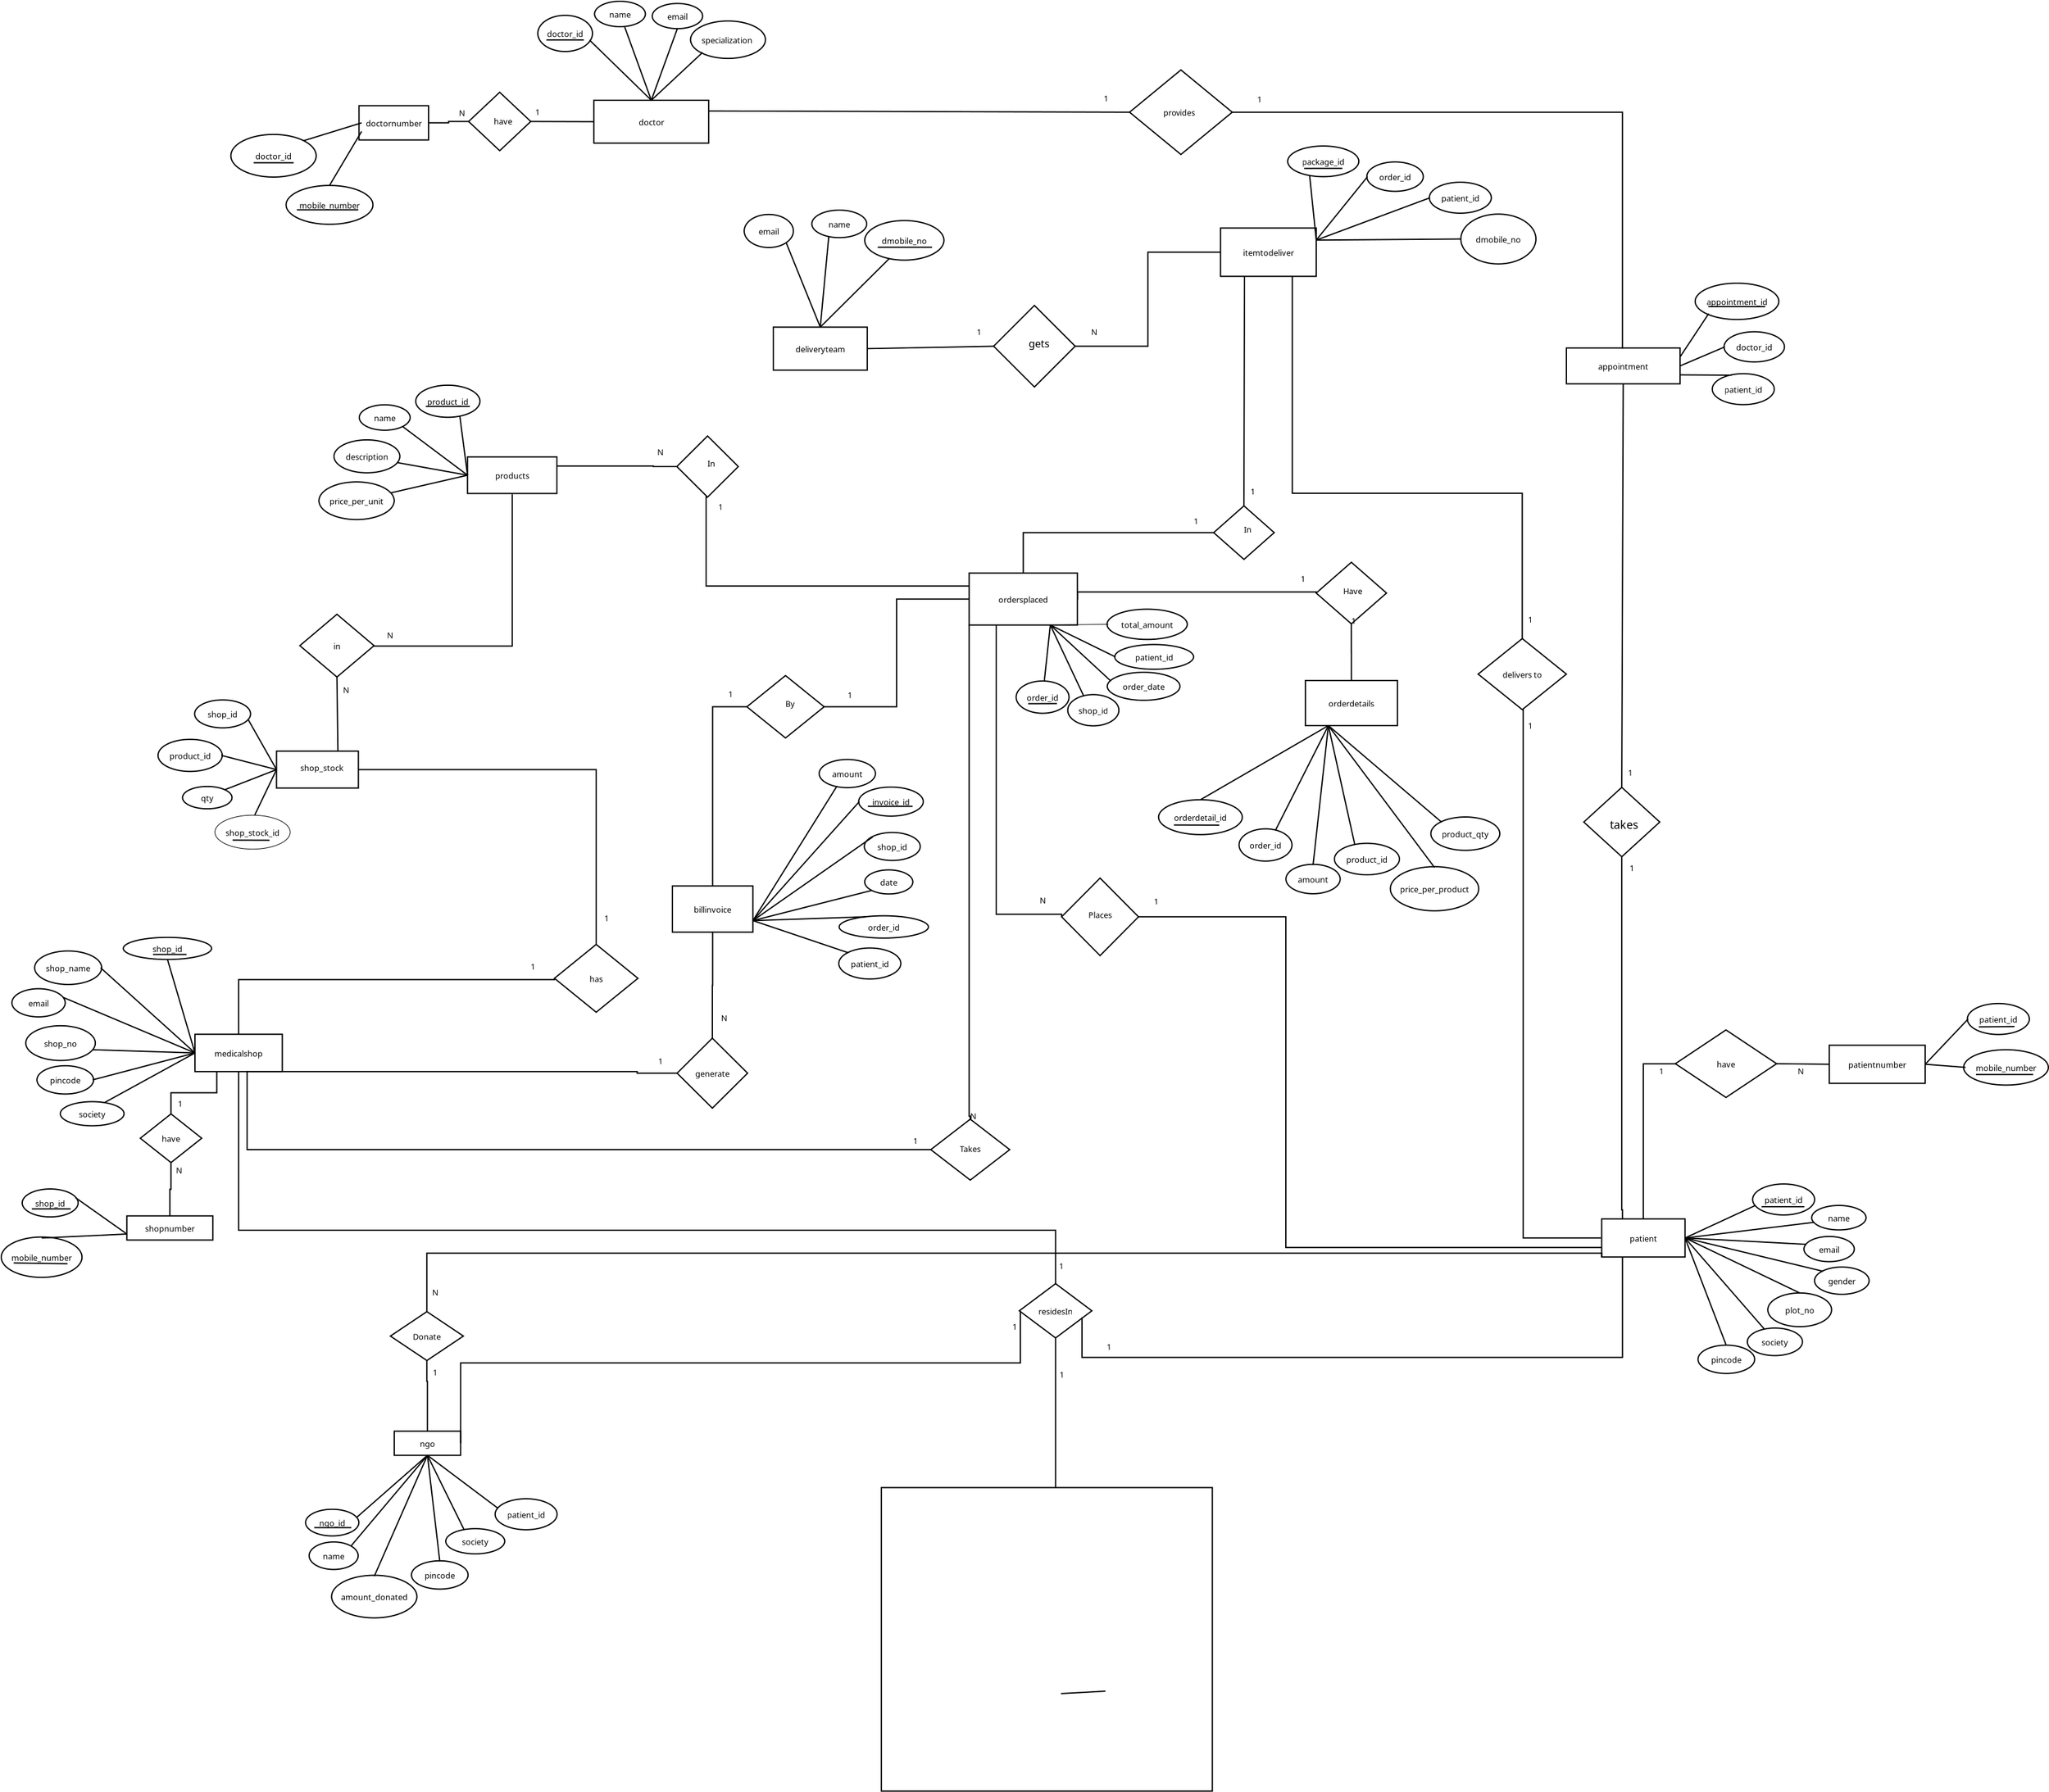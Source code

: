 <?xml version="1.0" encoding="UTF-8"?>
<dia:diagram xmlns:dia="http://www.lysator.liu.se/~alla/dia/">
  <dia:layer name="Background" visible="true" active="true">
    <dia:object type="Flowchart - Box" version="0" id="O0">
      <dia:attribute name="obj_pos">
        <dia:point val="12.75,-10.861"/>
      </dia:attribute>
      <dia:attribute name="obj_bb">
        <dia:rectangle val="12.7,-10.911;21.843,-7.435"/>
      </dia:attribute>
      <dia:attribute name="elem_corner">
        <dia:point val="12.75,-10.861"/>
      </dia:attribute>
      <dia:attribute name="elem_width">
        <dia:real val="9.043"/>
      </dia:attribute>
      <dia:attribute name="elem_height">
        <dia:real val="3.376"/>
      </dia:attribute>
      <dia:attribute name="border_width">
        <dia:real val="0.1"/>
      </dia:attribute>
      <dia:attribute name="show_background">
        <dia:boolean val="true"/>
      </dia:attribute>
      <dia:attribute name="padding">
        <dia:real val="0.5"/>
      </dia:attribute>
      <dia:attribute name="text">
        <dia:composite type="text">
          <dia:attribute name="string">
            <dia:string>#doctor#</dia:string>
          </dia:attribute>
          <dia:attribute name="font">
            <dia:font family="sans" style="0" name="Helvetica"/>
          </dia:attribute>
          <dia:attribute name="height">
            <dia:real val="0.8"/>
          </dia:attribute>
          <dia:attribute name="pos">
            <dia:point val="17.272,-8.933"/>
          </dia:attribute>
          <dia:attribute name="color">
            <dia:color val="#000000"/>
          </dia:attribute>
          <dia:attribute name="alignment">
            <dia:enum val="1"/>
          </dia:attribute>
        </dia:composite>
      </dia:attribute>
    </dia:object>
    <dia:object type="Flowchart - Ellipse" version="0" id="O1">
      <dia:attribute name="obj_pos">
        <dia:point val="8.405,-17.504"/>
      </dia:attribute>
      <dia:attribute name="obj_bb">
        <dia:rectangle val="8.355,-17.554;12.619,-14.698"/>
      </dia:attribute>
      <dia:attribute name="elem_corner">
        <dia:point val="8.405,-17.504"/>
      </dia:attribute>
      <dia:attribute name="elem_width">
        <dia:real val="4.164"/>
      </dia:attribute>
      <dia:attribute name="elem_height">
        <dia:real val="2.756"/>
      </dia:attribute>
      <dia:attribute name="border_width">
        <dia:real val="0.1"/>
      </dia:attribute>
      <dia:attribute name="show_background">
        <dia:boolean val="true"/>
      </dia:attribute>
      <dia:attribute name="padding">
        <dia:real val="0.354"/>
      </dia:attribute>
      <dia:attribute name="text">
        <dia:composite type="text">
          <dia:attribute name="string">
            <dia:string>#doctor_id#</dia:string>
          </dia:attribute>
          <dia:attribute name="font">
            <dia:font family="sans" style="0" name="Helvetica"/>
          </dia:attribute>
          <dia:attribute name="height">
            <dia:real val="0.8"/>
          </dia:attribute>
          <dia:attribute name="pos">
            <dia:point val="10.487,-15.886"/>
          </dia:attribute>
          <dia:attribute name="color">
            <dia:color val="#000000"/>
          </dia:attribute>
          <dia:attribute name="alignment">
            <dia:enum val="1"/>
          </dia:attribute>
        </dia:composite>
      </dia:attribute>
    </dia:object>
    <dia:object type="Flowchart - Ellipse" version="0" id="O2">
      <dia:attribute name="obj_pos">
        <dia:point val="12.845,-18.637"/>
      </dia:attribute>
      <dia:attribute name="obj_bb">
        <dia:rectangle val="12.794,-18.687;16.814,-16.627"/>
      </dia:attribute>
      <dia:attribute name="elem_corner">
        <dia:point val="12.845,-18.637"/>
      </dia:attribute>
      <dia:attribute name="elem_width">
        <dia:real val="3.92"/>
      </dia:attribute>
      <dia:attribute name="elem_height">
        <dia:real val="1.96"/>
      </dia:attribute>
      <dia:attribute name="border_width">
        <dia:real val="0.1"/>
      </dia:attribute>
      <dia:attribute name="show_background">
        <dia:boolean val="true"/>
      </dia:attribute>
      <dia:attribute name="padding">
        <dia:real val="0.354"/>
      </dia:attribute>
      <dia:attribute name="text">
        <dia:composite type="text">
          <dia:attribute name="string">
            <dia:string>#name#</dia:string>
          </dia:attribute>
          <dia:attribute name="font">
            <dia:font family="sans" style="0" name="Helvetica"/>
          </dia:attribute>
          <dia:attribute name="height">
            <dia:real val="0.8"/>
          </dia:attribute>
          <dia:attribute name="pos">
            <dia:point val="14.804,-17.417"/>
          </dia:attribute>
          <dia:attribute name="color">
            <dia:color val="#000000"/>
          </dia:attribute>
          <dia:attribute name="alignment">
            <dia:enum val="1"/>
          </dia:attribute>
        </dia:composite>
      </dia:attribute>
    </dia:object>
    <dia:object type="Flowchart - Ellipse" version="0" id="O3">
      <dia:attribute name="obj_pos">
        <dia:point val="17.388,-18.464"/>
      </dia:attribute>
      <dia:attribute name="obj_bb">
        <dia:rectangle val="17.338,-18.514;21.322,-16.472"/>
      </dia:attribute>
      <dia:attribute name="elem_corner">
        <dia:point val="17.388,-18.464"/>
      </dia:attribute>
      <dia:attribute name="elem_width">
        <dia:real val="3.884"/>
      </dia:attribute>
      <dia:attribute name="elem_height">
        <dia:real val="1.942"/>
      </dia:attribute>
      <dia:attribute name="border_width">
        <dia:real val="0.1"/>
      </dia:attribute>
      <dia:attribute name="show_background">
        <dia:boolean val="true"/>
      </dia:attribute>
      <dia:attribute name="padding">
        <dia:real val="0.354"/>
      </dia:attribute>
      <dia:attribute name="text">
        <dia:composite type="text">
          <dia:attribute name="string">
            <dia:string>#email#</dia:string>
          </dia:attribute>
          <dia:attribute name="font">
            <dia:font family="sans" style="0" name="Helvetica"/>
          </dia:attribute>
          <dia:attribute name="height">
            <dia:real val="0.8"/>
          </dia:attribute>
          <dia:attribute name="pos">
            <dia:point val="19.33,-17.253"/>
          </dia:attribute>
          <dia:attribute name="color">
            <dia:color val="#000000"/>
          </dia:attribute>
          <dia:attribute name="alignment">
            <dia:enum val="1"/>
          </dia:attribute>
        </dia:composite>
      </dia:attribute>
    </dia:object>
    <dia:object type="Standard - Line" version="0" id="O4">
      <dia:attribute name="obj_pos">
        <dia:point val="7.871,-13.283"/>
      </dia:attribute>
      <dia:attribute name="obj_bb">
        <dia:rectangle val="7.871,-13.283;7.871,-13.283"/>
      </dia:attribute>
      <dia:attribute name="conn_endpoints">
        <dia:point val="7.871,-13.283"/>
        <dia:point val="7.871,-13.283"/>
      </dia:attribute>
      <dia:attribute name="numcp">
        <dia:int val="1"/>
      </dia:attribute>
      <dia:attribute name="line_width">
        <dia:real val="0.1"/>
      </dia:attribute>
    </dia:object>
    <dia:object type="Flowchart - Ellipse" version="0" id="O5">
      <dia:attribute name="obj_pos">
        <dia:point val="20.485,-17.044"/>
      </dia:attribute>
      <dia:attribute name="obj_bb">
        <dia:rectangle val="20.434,-17.095;26.187,-14.168"/>
      </dia:attribute>
      <dia:attribute name="elem_corner">
        <dia:point val="20.485,-17.044"/>
      </dia:attribute>
      <dia:attribute name="elem_width">
        <dia:real val="5.653"/>
      </dia:attribute>
      <dia:attribute name="elem_height">
        <dia:real val="2.826"/>
      </dia:attribute>
      <dia:attribute name="border_width">
        <dia:real val="0.1"/>
      </dia:attribute>
      <dia:attribute name="show_background">
        <dia:boolean val="true"/>
      </dia:attribute>
      <dia:attribute name="padding">
        <dia:real val="0.354"/>
      </dia:attribute>
      <dia:attribute name="text">
        <dia:composite type="text">
          <dia:attribute name="string">
            <dia:string>#specialization #</dia:string>
          </dia:attribute>
          <dia:attribute name="font">
            <dia:font family="sans" style="0" name="Helvetica"/>
          </dia:attribute>
          <dia:attribute name="height">
            <dia:real val="0.8"/>
          </dia:attribute>
          <dia:attribute name="pos">
            <dia:point val="23.311,-15.391"/>
          </dia:attribute>
          <dia:attribute name="color">
            <dia:color val="#000000"/>
          </dia:attribute>
          <dia:attribute name="alignment">
            <dia:enum val="1"/>
          </dia:attribute>
        </dia:composite>
      </dia:attribute>
    </dia:object>
    <dia:object type="Standard - Line" version="0" id="O6">
      <dia:attribute name="obj_pos">
        <dia:point val="12.41,-15.598"/>
      </dia:attribute>
      <dia:attribute name="obj_bb">
        <dia:rectangle val="12.34,-15.669;17.342,-10.79"/>
      </dia:attribute>
      <dia:attribute name="conn_endpoints">
        <dia:point val="12.41,-15.598"/>
        <dia:point val="17.272,-10.861"/>
      </dia:attribute>
      <dia:attribute name="numcp">
        <dia:int val="1"/>
      </dia:attribute>
      <dia:attribute name="line_width">
        <dia:real val="0.1"/>
      </dia:attribute>
      <dia:connections>
        <dia:connection handle="0" to="O1" connection="15"/>
        <dia:connection handle="1" to="O0" connection="2"/>
      </dia:connections>
    </dia:object>
    <dia:object type="Standard - Line" version="0" id="O7">
      <dia:attribute name="obj_pos">
        <dia:point val="15.171,-16.646"/>
      </dia:attribute>
      <dia:attribute name="obj_bb">
        <dia:rectangle val="15.107,-16.71;17.336,-10.797"/>
      </dia:attribute>
      <dia:attribute name="conn_endpoints">
        <dia:point val="15.171,-16.646"/>
        <dia:point val="17.272,-10.861"/>
      </dia:attribute>
      <dia:attribute name="numcp">
        <dia:int val="1"/>
      </dia:attribute>
      <dia:attribute name="line_width">
        <dia:real val="0.1"/>
      </dia:attribute>
      <dia:connections>
        <dia:connection handle="0" to="O2" connection="16"/>
        <dia:connection handle="1" to="O0" connection="2"/>
      </dia:connections>
    </dia:object>
    <dia:object type="Standard - Line" version="0" id="O8">
      <dia:attribute name="obj_pos">
        <dia:point val="19.33,-16.522"/>
      </dia:attribute>
      <dia:attribute name="obj_bb">
        <dia:rectangle val="17.207,-16.586;19.394,-10.797"/>
      </dia:attribute>
      <dia:attribute name="conn_endpoints">
        <dia:point val="19.33,-16.522"/>
        <dia:point val="17.272,-10.861"/>
      </dia:attribute>
      <dia:attribute name="numcp">
        <dia:int val="1"/>
      </dia:attribute>
      <dia:attribute name="line_width">
        <dia:real val="0.1"/>
      </dia:attribute>
      <dia:connections>
        <dia:connection handle="0" to="O3" connection="12"/>
        <dia:connection handle="1" to="O0" connection="2"/>
      </dia:connections>
    </dia:object>
    <dia:object type="Standard - Line" version="0" id="O9">
      <dia:attribute name="obj_pos">
        <dia:point val="17.272,-10.861"/>
      </dia:attribute>
      <dia:attribute name="obj_bb">
        <dia:rectangle val="17.201,-14.703;21.383,-10.79"/>
      </dia:attribute>
      <dia:attribute name="conn_endpoints">
        <dia:point val="17.272,-10.861"/>
        <dia:point val="21.312,-14.632"/>
      </dia:attribute>
      <dia:attribute name="numcp">
        <dia:int val="1"/>
      </dia:attribute>
      <dia:attribute name="line_width">
        <dia:real val="0.1"/>
      </dia:attribute>
      <dia:connections>
        <dia:connection handle="0" to="O0" connection="2"/>
        <dia:connection handle="1" to="O5" connection="10"/>
      </dia:connections>
    </dia:object>
    <dia:object type="Flowchart - Box" version="0" id="O10">
      <dia:attribute name="obj_pos">
        <dia:point val="2.8,17.231"/>
      </dia:attribute>
      <dia:attribute name="obj_bb">
        <dia:rectangle val="2.75,17.181;9.889,20.162"/>
      </dia:attribute>
      <dia:attribute name="elem_corner">
        <dia:point val="2.8,17.231"/>
      </dia:attribute>
      <dia:attribute name="elem_width">
        <dia:real val="7.039"/>
      </dia:attribute>
      <dia:attribute name="elem_height">
        <dia:real val="2.881"/>
      </dia:attribute>
      <dia:attribute name="border_width">
        <dia:real val="0.1"/>
      </dia:attribute>
      <dia:attribute name="show_background">
        <dia:boolean val="true"/>
      </dia:attribute>
      <dia:attribute name="padding">
        <dia:real val="0.5"/>
      </dia:attribute>
      <dia:attribute name="text">
        <dia:composite type="text">
          <dia:attribute name="string">
            <dia:string>#products#</dia:string>
          </dia:attribute>
          <dia:attribute name="font">
            <dia:font family="sans" style="0" name="Helvetica"/>
          </dia:attribute>
          <dia:attribute name="height">
            <dia:real val="0.8"/>
          </dia:attribute>
          <dia:attribute name="pos">
            <dia:point val="6.319,18.911"/>
          </dia:attribute>
          <dia:attribute name="color">
            <dia:color val="#000000"/>
          </dia:attribute>
          <dia:attribute name="alignment">
            <dia:enum val="1"/>
          </dia:attribute>
        </dia:composite>
      </dia:attribute>
    </dia:object>
    <dia:object type="Flowchart - Ellipse" version="0" id="O11">
      <dia:attribute name="obj_pos">
        <dia:point val="-5.68,13.148"/>
      </dia:attribute>
      <dia:attribute name="obj_bb">
        <dia:rectangle val="-5.73,13.098;-1.711,15.158"/>
      </dia:attribute>
      <dia:attribute name="elem_corner">
        <dia:point val="-5.68,13.148"/>
      </dia:attribute>
      <dia:attribute name="elem_width">
        <dia:real val="3.92"/>
      </dia:attribute>
      <dia:attribute name="elem_height">
        <dia:real val="1.96"/>
      </dia:attribute>
      <dia:attribute name="border_width">
        <dia:real val="0.1"/>
      </dia:attribute>
      <dia:attribute name="show_background">
        <dia:boolean val="true"/>
      </dia:attribute>
      <dia:attribute name="padding">
        <dia:real val="0.354"/>
      </dia:attribute>
      <dia:attribute name="text">
        <dia:composite type="text">
          <dia:attribute name="string">
            <dia:string>#name#</dia:string>
          </dia:attribute>
          <dia:attribute name="font">
            <dia:font family="sans" style="0" name="Helvetica"/>
          </dia:attribute>
          <dia:attribute name="height">
            <dia:real val="0.8"/>
          </dia:attribute>
          <dia:attribute name="pos">
            <dia:point val="-3.721,14.368"/>
          </dia:attribute>
          <dia:attribute name="color">
            <dia:color val="#000000"/>
          </dia:attribute>
          <dia:attribute name="alignment">
            <dia:enum val="1"/>
          </dia:attribute>
        </dia:composite>
      </dia:attribute>
    </dia:object>
    <dia:object type="Flowchart - Ellipse" version="0" id="O12">
      <dia:attribute name="obj_pos">
        <dia:point val="-7.672,15.911"/>
      </dia:attribute>
      <dia:attribute name="obj_bb">
        <dia:rectangle val="-7.722,15.861;-2.522,18.511"/>
      </dia:attribute>
      <dia:attribute name="elem_corner">
        <dia:point val="-7.672,15.911"/>
      </dia:attribute>
      <dia:attribute name="elem_width">
        <dia:real val="5.101"/>
      </dia:attribute>
      <dia:attribute name="elem_height">
        <dia:real val="2.55"/>
      </dia:attribute>
      <dia:attribute name="border_width">
        <dia:real val="0.1"/>
      </dia:attribute>
      <dia:attribute name="show_background">
        <dia:boolean val="true"/>
      </dia:attribute>
      <dia:attribute name="padding">
        <dia:real val="0.354"/>
      </dia:attribute>
      <dia:attribute name="text">
        <dia:composite type="text">
          <dia:attribute name="string">
            <dia:string>#description#</dia:string>
          </dia:attribute>
          <dia:attribute name="font">
            <dia:font family="sans" style="0" name="Helvetica"/>
          </dia:attribute>
          <dia:attribute name="height">
            <dia:real val="0.8"/>
          </dia:attribute>
          <dia:attribute name="pos">
            <dia:point val="-5.122,17.426"/>
          </dia:attribute>
          <dia:attribute name="color">
            <dia:color val="#000000"/>
          </dia:attribute>
          <dia:attribute name="alignment">
            <dia:enum val="1"/>
          </dia:attribute>
        </dia:composite>
      </dia:attribute>
    </dia:object>
    <dia:object type="Flowchart - Ellipse" version="0" id="O13">
      <dia:attribute name="obj_pos">
        <dia:point val="-8.816,19.242"/>
      </dia:attribute>
      <dia:attribute name="obj_bb">
        <dia:rectangle val="-8.866,19.192;-3.007,22.172"/>
      </dia:attribute>
      <dia:attribute name="elem_corner">
        <dia:point val="-8.816,19.242"/>
      </dia:attribute>
      <dia:attribute name="elem_width">
        <dia:real val="5.759"/>
      </dia:attribute>
      <dia:attribute name="elem_height">
        <dia:real val="2.88"/>
      </dia:attribute>
      <dia:attribute name="border_width">
        <dia:real val="0.1"/>
      </dia:attribute>
      <dia:attribute name="show_background">
        <dia:boolean val="true"/>
      </dia:attribute>
      <dia:attribute name="padding">
        <dia:real val="0.354"/>
      </dia:attribute>
      <dia:attribute name="text">
        <dia:composite type="text">
          <dia:attribute name="string">
            <dia:string>#price_per_unit#</dia:string>
          </dia:attribute>
          <dia:attribute name="font">
            <dia:font family="sans" style="0" name="Helvetica"/>
          </dia:attribute>
          <dia:attribute name="height">
            <dia:real val="0.8"/>
          </dia:attribute>
          <dia:attribute name="pos">
            <dia:point val="-5.937,20.922"/>
          </dia:attribute>
          <dia:attribute name="color">
            <dia:color val="#000000"/>
          </dia:attribute>
          <dia:attribute name="alignment">
            <dia:enum val="1"/>
          </dia:attribute>
        </dia:composite>
      </dia:attribute>
    </dia:object>
    <dia:object type="Standard - Line" version="0" id="O14">
      <dia:attribute name="obj_pos">
        <dia:point val="-2.335,14.821"/>
      </dia:attribute>
      <dia:attribute name="obj_bb">
        <dia:rectangle val="-2.405,14.751;2.87,18.741"/>
      </dia:attribute>
      <dia:attribute name="conn_endpoints">
        <dia:point val="-2.335,14.821"/>
        <dia:point val="2.8,18.671"/>
      </dia:attribute>
      <dia:attribute name="numcp">
        <dia:int val="1"/>
      </dia:attribute>
      <dia:attribute name="line_width">
        <dia:real val="0.1"/>
      </dia:attribute>
      <dia:connections>
        <dia:connection handle="0" to="O11" connection="14"/>
        <dia:connection handle="1" to="O10" connection="7"/>
      </dia:connections>
    </dia:object>
    <dia:object type="Standard - Line" version="0" id="O15">
      <dia:attribute name="obj_pos">
        <dia:point val="-2.766,17.674"/>
      </dia:attribute>
      <dia:attribute name="obj_bb">
        <dia:rectangle val="-2.824,17.616;2.858,18.73"/>
      </dia:attribute>
      <dia:attribute name="conn_endpoints">
        <dia:point val="-2.766,17.674"/>
        <dia:point val="2.8,18.671"/>
      </dia:attribute>
      <dia:attribute name="numcp">
        <dia:int val="1"/>
      </dia:attribute>
      <dia:attribute name="line_width">
        <dia:real val="0.1"/>
      </dia:attribute>
      <dia:connections>
        <dia:connection handle="0" to="O12" connection="15"/>
        <dia:connection handle="1" to="O10" connection="7"/>
      </dia:connections>
    </dia:object>
    <dia:object type="Standard - Line" version="0" id="O16">
      <dia:attribute name="obj_pos">
        <dia:point val="-3.272,20.069"/>
      </dia:attribute>
      <dia:attribute name="obj_bb">
        <dia:rectangle val="-3.332,18.611;2.86,20.129"/>
      </dia:attribute>
      <dia:attribute name="conn_endpoints">
        <dia:point val="-3.272,20.069"/>
        <dia:point val="2.8,18.671"/>
      </dia:attribute>
      <dia:attribute name="numcp">
        <dia:int val="1"/>
      </dia:attribute>
      <dia:attribute name="line_width">
        <dia:real val="0.1"/>
      </dia:attribute>
      <dia:connections>
        <dia:connection handle="0" to="O13" connection="16"/>
        <dia:connection handle="1" to="O10" connection="7"/>
      </dia:connections>
    </dia:object>
    <dia:object type="Flowchart - Ellipse" version="0" id="O17">
      <dia:attribute name="obj_pos">
        <dia:point val="-18.645,36.392"/>
      </dia:attribute>
      <dia:attribute name="obj_bb">
        <dia:rectangle val="-18.695,36.342;-14.277,38.6"/>
      </dia:attribute>
      <dia:attribute name="elem_corner">
        <dia:point val="-18.645,36.392"/>
      </dia:attribute>
      <dia:attribute name="elem_width">
        <dia:real val="4.318"/>
      </dia:attribute>
      <dia:attribute name="elem_height">
        <dia:real val="2.159"/>
      </dia:attribute>
      <dia:attribute name="border_width">
        <dia:real val="0.1"/>
      </dia:attribute>
      <dia:attribute name="show_background">
        <dia:boolean val="true"/>
      </dia:attribute>
      <dia:attribute name="padding">
        <dia:real val="0.354"/>
      </dia:attribute>
      <dia:attribute name="text">
        <dia:composite type="text">
          <dia:attribute name="string">
            <dia:string>#shop_id#</dia:string>
          </dia:attribute>
          <dia:attribute name="font">
            <dia:font family="sans" style="0" name="Helvetica"/>
          </dia:attribute>
          <dia:attribute name="height">
            <dia:real val="0.8"/>
          </dia:attribute>
          <dia:attribute name="pos">
            <dia:point val="-16.486,37.711"/>
          </dia:attribute>
          <dia:attribute name="color">
            <dia:color val="#000000"/>
          </dia:attribute>
          <dia:attribute name="alignment">
            <dia:enum val="1"/>
          </dia:attribute>
        </dia:composite>
      </dia:attribute>
    </dia:object>
    <dia:object type="Flowchart - Ellipse" version="0" id="O18">
      <dia:attribute name="obj_pos">
        <dia:point val="-21.496,39.515"/>
      </dia:attribute>
      <dia:attribute name="obj_bb">
        <dia:rectangle val="-21.546,39.465;-16.54,42.018"/>
      </dia:attribute>
      <dia:attribute name="elem_corner">
        <dia:point val="-21.496,39.515"/>
      </dia:attribute>
      <dia:attribute name="elem_width">
        <dia:real val="4.906"/>
      </dia:attribute>
      <dia:attribute name="elem_height">
        <dia:real val="2.453"/>
      </dia:attribute>
      <dia:attribute name="border_width">
        <dia:real val="0.1"/>
      </dia:attribute>
      <dia:attribute name="show_background">
        <dia:boolean val="true"/>
      </dia:attribute>
      <dia:attribute name="padding">
        <dia:real val="0.354"/>
      </dia:attribute>
      <dia:attribute name="text">
        <dia:composite type="text">
          <dia:attribute name="string">
            <dia:string>#product_id#</dia:string>
          </dia:attribute>
          <dia:attribute name="font">
            <dia:font family="sans" style="0" name="Helvetica"/>
          </dia:attribute>
          <dia:attribute name="height">
            <dia:real val="0.8"/>
          </dia:attribute>
          <dia:attribute name="pos">
            <dia:point val="-19.043,40.981"/>
          </dia:attribute>
          <dia:attribute name="color">
            <dia:color val="#000000"/>
          </dia:attribute>
          <dia:attribute name="alignment">
            <dia:enum val="1"/>
          </dia:attribute>
        </dia:composite>
      </dia:attribute>
    </dia:object>
    <dia:object type="Flowchart - Ellipse" version="0" id="O19">
      <dia:attribute name="obj_pos">
        <dia:point val="-19.634,43.192"/>
      </dia:attribute>
      <dia:attribute name="obj_bb">
        <dia:rectangle val="-19.684,43.142;-15.704,44.992"/>
      </dia:attribute>
      <dia:attribute name="elem_corner">
        <dia:point val="-19.634,43.192"/>
      </dia:attribute>
      <dia:attribute name="elem_width">
        <dia:real val="3.88"/>
      </dia:attribute>
      <dia:attribute name="elem_height">
        <dia:real val="1.75"/>
      </dia:attribute>
      <dia:attribute name="border_width">
        <dia:real val="0.1"/>
      </dia:attribute>
      <dia:attribute name="show_background">
        <dia:boolean val="true"/>
      </dia:attribute>
      <dia:attribute name="padding">
        <dia:real val="0.354"/>
      </dia:attribute>
      <dia:attribute name="text">
        <dia:composite type="text">
          <dia:attribute name="string">
            <dia:string>#qty#</dia:string>
          </dia:attribute>
          <dia:attribute name="font">
            <dia:font family="sans" style="0" name="Helvetica"/>
          </dia:attribute>
          <dia:attribute name="height">
            <dia:real val="0.8"/>
          </dia:attribute>
          <dia:attribute name="pos">
            <dia:point val="-17.694,44.307"/>
          </dia:attribute>
          <dia:attribute name="color">
            <dia:color val="#000000"/>
          </dia:attribute>
          <dia:attribute name="alignment">
            <dia:enum val="1"/>
          </dia:attribute>
        </dia:composite>
      </dia:attribute>
    </dia:object>
    <dia:object type="Standard - Line" version="0" id="O20">
      <dia:attribute name="obj_pos">
        <dia:point val="-14.492,37.884"/>
      </dia:attribute>
      <dia:attribute name="obj_bb">
        <dia:rectangle val="-14.492,37.884;-14.492,37.884"/>
      </dia:attribute>
      <dia:attribute name="conn_endpoints">
        <dia:point val="-14.492,37.884"/>
        <dia:point val="-14.492,37.884"/>
      </dia:attribute>
      <dia:attribute name="numcp">
        <dia:int val="1"/>
      </dia:attribute>
      <dia:attribute name="line_width">
        <dia:real val="0.1"/>
      </dia:attribute>
      <dia:connections>
        <dia:connection handle="0" to="O17" connection="15"/>
        <dia:connection handle="1" to="O17" connection="15"/>
      </dia:connections>
    </dia:object>
    <dia:object type="Standard - Line" version="0" id="O21">
      <dia:attribute name="obj_pos">
        <dia:point val="-14.492,37.884"/>
      </dia:attribute>
      <dia:attribute name="obj_bb">
        <dia:rectangle val="-14.56,37.816;-12.172,41.929"/>
      </dia:attribute>
      <dia:attribute name="conn_endpoints">
        <dia:point val="-14.492,37.884"/>
        <dia:point val="-12.241,41.861"/>
      </dia:attribute>
      <dia:attribute name="numcp">
        <dia:int val="1"/>
      </dia:attribute>
      <dia:attribute name="line_width">
        <dia:real val="0.1"/>
      </dia:attribute>
      <dia:connections>
        <dia:connection handle="0" to="O17" connection="15"/>
        <dia:connection handle="1" to="O108" connection="7"/>
      </dia:connections>
    </dia:object>
    <dia:object type="Standard - Line" version="0" id="O22">
      <dia:attribute name="obj_pos">
        <dia:point val="-16.59,40.741"/>
      </dia:attribute>
      <dia:attribute name="obj_bb">
        <dia:rectangle val="-16.651,40.68;-12.18,41.922"/>
      </dia:attribute>
      <dia:attribute name="conn_endpoints">
        <dia:point val="-16.59,40.741"/>
        <dia:point val="-12.241,41.861"/>
      </dia:attribute>
      <dia:attribute name="numcp">
        <dia:int val="1"/>
      </dia:attribute>
      <dia:attribute name="line_width">
        <dia:real val="0.1"/>
      </dia:attribute>
      <dia:connections>
        <dia:connection handle="0" to="O18" connection="0"/>
        <dia:connection handle="1" to="O108" connection="7"/>
      </dia:connections>
    </dia:object>
    <dia:object type="Standard - Line" version="0" id="O23">
      <dia:attribute name="obj_pos">
        <dia:point val="-16.323,43.449"/>
      </dia:attribute>
      <dia:attribute name="obj_bb">
        <dia:rectangle val="-16.387,41.796;-12.176,43.513"/>
      </dia:attribute>
      <dia:attribute name="conn_endpoints">
        <dia:point val="-16.323,43.449"/>
        <dia:point val="-12.241,41.861"/>
      </dia:attribute>
      <dia:attribute name="numcp">
        <dia:int val="1"/>
      </dia:attribute>
      <dia:attribute name="line_width">
        <dia:real val="0.1"/>
      </dia:attribute>
      <dia:connections>
        <dia:connection handle="0" to="O19" connection="2"/>
        <dia:connection handle="1" to="O108" connection="7"/>
      </dia:connections>
    </dia:object>
    <dia:object type="Flowchart - Box" version="0" id="O24">
      <dia:attribute name="obj_pos">
        <dia:point val="-18.662,62.708"/>
      </dia:attribute>
      <dia:attribute name="obj_bb">
        <dia:rectangle val="-18.712,62.657;-11.737,65.7"/>
      </dia:attribute>
      <dia:attribute name="elem_corner">
        <dia:point val="-18.662,62.708"/>
      </dia:attribute>
      <dia:attribute name="elem_width">
        <dia:real val="6.875"/>
      </dia:attribute>
      <dia:attribute name="elem_height">
        <dia:real val="2.942"/>
      </dia:attribute>
      <dia:attribute name="border_width">
        <dia:real val="0.1"/>
      </dia:attribute>
      <dia:attribute name="show_background">
        <dia:boolean val="true"/>
      </dia:attribute>
      <dia:attribute name="padding">
        <dia:real val="0.5"/>
      </dia:attribute>
      <dia:attribute name="text">
        <dia:composite type="text">
          <dia:attribute name="string">
            <dia:string>#medicalshop#</dia:string>
          </dia:attribute>
          <dia:attribute name="font">
            <dia:font family="sans" style="0" name="Helvetica"/>
          </dia:attribute>
          <dia:attribute name="height">
            <dia:real val="0.8"/>
          </dia:attribute>
          <dia:attribute name="pos">
            <dia:point val="-15.225,64.419"/>
          </dia:attribute>
          <dia:attribute name="color">
            <dia:color val="#000000"/>
          </dia:attribute>
          <dia:attribute name="alignment">
            <dia:enum val="1"/>
          </dia:attribute>
        </dia:composite>
      </dia:attribute>
    </dia:object>
    <dia:object type="Flowchart - Ellipse" version="0" id="O25">
      <dia:attribute name="obj_pos">
        <dia:point val="-24.281,55.083"/>
      </dia:attribute>
      <dia:attribute name="obj_bb">
        <dia:rectangle val="-24.331,55.033;-17.328,56.859"/>
      </dia:attribute>
      <dia:attribute name="elem_corner">
        <dia:point val="-24.281,55.083"/>
      </dia:attribute>
      <dia:attribute name="elem_width">
        <dia:real val="6.903"/>
      </dia:attribute>
      <dia:attribute name="elem_height">
        <dia:real val="1.726"/>
      </dia:attribute>
      <dia:attribute name="border_width">
        <dia:real val="0.1"/>
      </dia:attribute>
      <dia:attribute name="show_background">
        <dia:boolean val="true"/>
      </dia:attribute>
      <dia:attribute name="padding">
        <dia:real val="0.354"/>
      </dia:attribute>
      <dia:attribute name="text">
        <dia:composite type="text">
          <dia:attribute name="string">
            <dia:string>#shop_id#</dia:string>
          </dia:attribute>
          <dia:attribute name="font">
            <dia:font family="sans" style="0" name="Helvetica"/>
          </dia:attribute>
          <dia:attribute name="height">
            <dia:real val="0.8"/>
          </dia:attribute>
          <dia:attribute name="pos">
            <dia:point val="-20.829,56.186"/>
          </dia:attribute>
          <dia:attribute name="color">
            <dia:color val="#000000"/>
          </dia:attribute>
          <dia:attribute name="alignment">
            <dia:enum val="1"/>
          </dia:attribute>
        </dia:composite>
      </dia:attribute>
    </dia:object>
    <dia:object type="Flowchart - Ellipse" version="0" id="O26">
      <dia:attribute name="obj_pos">
        <dia:point val="-31.202,56.191"/>
      </dia:attribute>
      <dia:attribute name="obj_bb">
        <dia:rectangle val="-31.252,56.141;-26.047,58.793"/>
      </dia:attribute>
      <dia:attribute name="elem_corner">
        <dia:point val="-31.202,56.191"/>
      </dia:attribute>
      <dia:attribute name="elem_width">
        <dia:real val="5.105"/>
      </dia:attribute>
      <dia:attribute name="elem_height">
        <dia:real val="2.552"/>
      </dia:attribute>
      <dia:attribute name="border_width">
        <dia:real val="0.1"/>
      </dia:attribute>
      <dia:attribute name="show_background">
        <dia:boolean val="true"/>
      </dia:attribute>
      <dia:attribute name="padding">
        <dia:real val="0.354"/>
      </dia:attribute>
      <dia:attribute name="text">
        <dia:composite type="text">
          <dia:attribute name="string">
            <dia:string>#shop_name#</dia:string>
          </dia:attribute>
          <dia:attribute name="font">
            <dia:font family="sans" style="0" name="Helvetica"/>
          </dia:attribute>
          <dia:attribute name="height">
            <dia:real val="0.8"/>
          </dia:attribute>
          <dia:attribute name="pos">
            <dia:point val="-28.649,57.707"/>
          </dia:attribute>
          <dia:attribute name="color">
            <dia:color val="#000000"/>
          </dia:attribute>
          <dia:attribute name="alignment">
            <dia:enum val="1"/>
          </dia:attribute>
        </dia:composite>
      </dia:attribute>
    </dia:object>
    <dia:object type="Flowchart - Ellipse" version="0" id="O27">
      <dia:attribute name="obj_pos">
        <dia:point val="-33.079,59.119"/>
      </dia:attribute>
      <dia:attribute name="obj_bb">
        <dia:rectangle val="-33.129,59.069;-28.829,61.388"/>
      </dia:attribute>
      <dia:attribute name="elem_corner">
        <dia:point val="-33.079,59.119"/>
      </dia:attribute>
      <dia:attribute name="elem_width">
        <dia:real val="4.199"/>
      </dia:attribute>
      <dia:attribute name="elem_height">
        <dia:real val="2.219"/>
      </dia:attribute>
      <dia:attribute name="border_width">
        <dia:real val="0.1"/>
      </dia:attribute>
      <dia:attribute name="show_background">
        <dia:boolean val="true"/>
      </dia:attribute>
      <dia:attribute name="padding">
        <dia:real val="0.354"/>
      </dia:attribute>
      <dia:attribute name="text">
        <dia:composite type="text">
          <dia:attribute name="string">
            <dia:string>#email#</dia:string>
          </dia:attribute>
          <dia:attribute name="font">
            <dia:font family="sans" style="0" name="Helvetica"/>
          </dia:attribute>
          <dia:attribute name="height">
            <dia:real val="0.8"/>
          </dia:attribute>
          <dia:attribute name="pos">
            <dia:point val="-30.979,60.469"/>
          </dia:attribute>
          <dia:attribute name="color">
            <dia:color val="#000000"/>
          </dia:attribute>
          <dia:attribute name="alignment">
            <dia:enum val="1"/>
          </dia:attribute>
        </dia:composite>
      </dia:attribute>
    </dia:object>
    <dia:object type="Flowchart - Ellipse" version="0" id="O28">
      <dia:attribute name="obj_pos">
        <dia:point val="-31.035,65.221"/>
      </dia:attribute>
      <dia:attribute name="obj_bb">
        <dia:rectangle val="-31.085,65.171;-26.669,67.429"/>
      </dia:attribute>
      <dia:attribute name="elem_corner">
        <dia:point val="-31.035,65.221"/>
      </dia:attribute>
      <dia:attribute name="elem_width">
        <dia:real val="4.316"/>
      </dia:attribute>
      <dia:attribute name="elem_height">
        <dia:real val="2.158"/>
      </dia:attribute>
      <dia:attribute name="border_width">
        <dia:real val="0.1"/>
      </dia:attribute>
      <dia:attribute name="show_background">
        <dia:boolean val="true"/>
      </dia:attribute>
      <dia:attribute name="padding">
        <dia:real val="0.354"/>
      </dia:attribute>
      <dia:attribute name="text">
        <dia:composite type="text">
          <dia:attribute name="string">
            <dia:string>#pincode#</dia:string>
          </dia:attribute>
          <dia:attribute name="font">
            <dia:font family="sans" style="0" name="Helvetica"/>
          </dia:attribute>
          <dia:attribute name="height">
            <dia:real val="0.8"/>
          </dia:attribute>
          <dia:attribute name="pos">
            <dia:point val="-28.877,66.54"/>
          </dia:attribute>
          <dia:attribute name="color">
            <dia:color val="#000000"/>
          </dia:attribute>
          <dia:attribute name="alignment">
            <dia:enum val="1"/>
          </dia:attribute>
        </dia:composite>
      </dia:attribute>
    </dia:object>
    <dia:object type="Standard - Line" version="0" id="O29">
      <dia:attribute name="obj_pos">
        <dia:point val="-20.829,56.809"/>
      </dia:attribute>
      <dia:attribute name="obj_bb">
        <dia:rectangle val="-20.892,56.747;-18.6,64.241"/>
      </dia:attribute>
      <dia:attribute name="conn_endpoints">
        <dia:point val="-20.829,56.809"/>
        <dia:point val="-18.662,64.179"/>
      </dia:attribute>
      <dia:attribute name="numcp">
        <dia:int val="1"/>
      </dia:attribute>
      <dia:attribute name="line_width">
        <dia:real val="0.1"/>
      </dia:attribute>
      <dia:connections>
        <dia:connection handle="0" to="O25" connection="12"/>
        <dia:connection handle="1" to="O24" connection="7"/>
      </dia:connections>
    </dia:object>
    <dia:object type="Standard - Line" version="0" id="O30">
      <dia:attribute name="obj_pos">
        <dia:point val="-26.715,63.927"/>
      </dia:attribute>
      <dia:attribute name="obj_bb">
        <dia:rectangle val="-26.767,63.876;-18.611,64.23"/>
      </dia:attribute>
      <dia:attribute name="conn_endpoints">
        <dia:point val="-26.715,63.927"/>
        <dia:point val="-18.662,64.179"/>
      </dia:attribute>
      <dia:attribute name="numcp">
        <dia:int val="1"/>
      </dia:attribute>
      <dia:attribute name="line_width">
        <dia:real val="0.1"/>
      </dia:attribute>
      <dia:connections>
        <dia:connection handle="0" to="O279" connection="15"/>
        <dia:connection handle="1" to="O24" connection="7"/>
      </dia:connections>
    </dia:object>
    <dia:object type="Standard - Line" version="0" id="O31">
      <dia:attribute name="obj_pos">
        <dia:point val="-26.097,57.467"/>
      </dia:attribute>
      <dia:attribute name="obj_bb">
        <dia:rectangle val="-26.168,57.396;-18.591,64.249"/>
      </dia:attribute>
      <dia:attribute name="conn_endpoints">
        <dia:point val="-26.097,57.467"/>
        <dia:point val="-18.662,64.179"/>
      </dia:attribute>
      <dia:attribute name="numcp">
        <dia:int val="1"/>
      </dia:attribute>
      <dia:attribute name="line_width">
        <dia:real val="0.1"/>
      </dia:attribute>
      <dia:connections>
        <dia:connection handle="0" to="O26" connection="0"/>
        <dia:connection handle="1" to="O24" connection="7"/>
      </dia:connections>
    </dia:object>
    <dia:object type="Standard - Line" version="0" id="O32">
      <dia:attribute name="obj_pos">
        <dia:point val="-29.039,59.804"/>
      </dia:attribute>
      <dia:attribute name="obj_bb">
        <dia:rectangle val="-29.105,59.739;-18.597,64.244"/>
      </dia:attribute>
      <dia:attribute name="conn_endpoints">
        <dia:point val="-29.039,59.804"/>
        <dia:point val="-18.662,64.179"/>
      </dia:attribute>
      <dia:attribute name="numcp">
        <dia:int val="1"/>
      </dia:attribute>
      <dia:attribute name="line_width">
        <dia:real val="0.1"/>
      </dia:attribute>
      <dia:connections>
        <dia:connection handle="0" to="O27" connection="1"/>
        <dia:connection handle="1" to="O24" connection="7"/>
      </dia:connections>
    </dia:object>
    <dia:object type="Standard - Line" version="0" id="O33">
      <dia:attribute name="obj_pos">
        <dia:point val="-26.719,66.299"/>
      </dia:attribute>
      <dia:attribute name="obj_bb">
        <dia:rectangle val="-26.78,64.118;-18.601,66.361"/>
      </dia:attribute>
      <dia:attribute name="conn_endpoints">
        <dia:point val="-26.719,66.299"/>
        <dia:point val="-18.662,64.179"/>
      </dia:attribute>
      <dia:attribute name="numcp">
        <dia:int val="1"/>
      </dia:attribute>
      <dia:attribute name="line_width">
        <dia:real val="0.1"/>
      </dia:attribute>
      <dia:connections>
        <dia:connection handle="0" to="O28" connection="0"/>
        <dia:connection handle="1" to="O24" connection="7"/>
      </dia:connections>
    </dia:object>
    <dia:object type="Flowchart - Diamond" version="0" id="O34">
      <dia:attribute name="obj_pos">
        <dia:point val="9.645,55.63"/>
      </dia:attribute>
      <dia:attribute name="obj_bb">
        <dia:rectangle val="9.595,55.58;16.268,61.021"/>
      </dia:attribute>
      <dia:attribute name="elem_corner">
        <dia:point val="9.645,55.63"/>
      </dia:attribute>
      <dia:attribute name="elem_width">
        <dia:real val="6.573"/>
      </dia:attribute>
      <dia:attribute name="elem_height">
        <dia:real val="5.341"/>
      </dia:attribute>
      <dia:attribute name="border_width">
        <dia:real val="0.1"/>
      </dia:attribute>
      <dia:attribute name="show_background">
        <dia:boolean val="true"/>
      </dia:attribute>
      <dia:attribute name="padding">
        <dia:real val="0.354"/>
      </dia:attribute>
      <dia:attribute name="text">
        <dia:composite type="text">
          <dia:attribute name="string">
            <dia:string>#has#</dia:string>
          </dia:attribute>
          <dia:attribute name="font">
            <dia:font family="sans" style="0" name="Helvetica"/>
          </dia:attribute>
          <dia:attribute name="height">
            <dia:real val="0.8"/>
          </dia:attribute>
          <dia:attribute name="pos">
            <dia:point val="12.932,58.541"/>
          </dia:attribute>
          <dia:attribute name="color">
            <dia:color val="#000000"/>
          </dia:attribute>
          <dia:attribute name="alignment">
            <dia:enum val="1"/>
          </dia:attribute>
        </dia:composite>
      </dia:attribute>
    </dia:object>
    <dia:object type="Flowchart - Diamond" version="0" id="O35">
      <dia:attribute name="obj_pos">
        <dia:point val="-3.275,84.555"/>
      </dia:attribute>
      <dia:attribute name="obj_bb">
        <dia:rectangle val="-3.325,84.505;2.524,88.456"/>
      </dia:attribute>
      <dia:attribute name="elem_corner">
        <dia:point val="-3.275,84.555"/>
      </dia:attribute>
      <dia:attribute name="elem_width">
        <dia:real val="5.749"/>
      </dia:attribute>
      <dia:attribute name="elem_height">
        <dia:real val="3.851"/>
      </dia:attribute>
      <dia:attribute name="border_width">
        <dia:real val="0.1"/>
      </dia:attribute>
      <dia:attribute name="show_background">
        <dia:boolean val="true"/>
      </dia:attribute>
      <dia:attribute name="padding">
        <dia:real val="0.354"/>
      </dia:attribute>
      <dia:attribute name="text">
        <dia:composite type="text">
          <dia:attribute name="string">
            <dia:string>#Donate#</dia:string>
          </dia:attribute>
          <dia:attribute name="font">
            <dia:font family="sans" style="0" name="Helvetica"/>
          </dia:attribute>
          <dia:attribute name="height">
            <dia:real val="0.8"/>
          </dia:attribute>
          <dia:attribute name="pos">
            <dia:point val="-0.401,86.721"/>
          </dia:attribute>
          <dia:attribute name="color">
            <dia:color val="#000000"/>
          </dia:attribute>
          <dia:attribute name="alignment">
            <dia:enum val="1"/>
          </dia:attribute>
        </dia:composite>
      </dia:attribute>
    </dia:object>
    <dia:object type="Flowchart - Box" version="0" id="O36">
      <dia:attribute name="obj_pos">
        <dia:point val="-2.97,93.971"/>
      </dia:attribute>
      <dia:attribute name="obj_bb">
        <dia:rectangle val="-3.02,93.921;2.307,95.921"/>
      </dia:attribute>
      <dia:attribute name="elem_corner">
        <dia:point val="-2.97,93.971"/>
      </dia:attribute>
      <dia:attribute name="elem_width">
        <dia:real val="5.227"/>
      </dia:attribute>
      <dia:attribute name="elem_height">
        <dia:real val="1.9"/>
      </dia:attribute>
      <dia:attribute name="border_width">
        <dia:real val="0.1"/>
      </dia:attribute>
      <dia:attribute name="show_background">
        <dia:boolean val="true"/>
      </dia:attribute>
      <dia:attribute name="padding">
        <dia:real val="0.5"/>
      </dia:attribute>
      <dia:attribute name="text">
        <dia:composite type="text">
          <dia:attribute name="string">
            <dia:string>#ngo#</dia:string>
          </dia:attribute>
          <dia:attribute name="font">
            <dia:font family="sans" style="0" name="Helvetica"/>
          </dia:attribute>
          <dia:attribute name="height">
            <dia:real val="0.8"/>
          </dia:attribute>
          <dia:attribute name="pos">
            <dia:point val="-0.357,95.161"/>
          </dia:attribute>
          <dia:attribute name="color">
            <dia:color val="#000000"/>
          </dia:attribute>
          <dia:attribute name="alignment">
            <dia:enum val="1"/>
          </dia:attribute>
        </dia:composite>
      </dia:attribute>
    </dia:object>
    <dia:object type="Flowchart - Ellipse" version="0" id="O37">
      <dia:attribute name="obj_pos">
        <dia:point val="-9.92,100.14"/>
      </dia:attribute>
      <dia:attribute name="obj_bb">
        <dia:rectangle val="-9.97,100.09;-5.74,102.255"/>
      </dia:attribute>
      <dia:attribute name="elem_corner">
        <dia:point val="-9.92,100.14"/>
      </dia:attribute>
      <dia:attribute name="elem_width">
        <dia:real val="4.13"/>
      </dia:attribute>
      <dia:attribute name="elem_height">
        <dia:real val="2.065"/>
      </dia:attribute>
      <dia:attribute name="border_width">
        <dia:real val="0.1"/>
      </dia:attribute>
      <dia:attribute name="show_background">
        <dia:boolean val="true"/>
      </dia:attribute>
      <dia:attribute name="padding">
        <dia:real val="0.354"/>
      </dia:attribute>
      <dia:attribute name="text">
        <dia:composite type="text">
          <dia:attribute name="string">
            <dia:string>#ngo_id#</dia:string>
          </dia:attribute>
          <dia:attribute name="font">
            <dia:font family="sans" style="0" name="Helvetica"/>
          </dia:attribute>
          <dia:attribute name="height">
            <dia:real val="0.8"/>
          </dia:attribute>
          <dia:attribute name="pos">
            <dia:point val="-7.855,101.413"/>
          </dia:attribute>
          <dia:attribute name="color">
            <dia:color val="#000000"/>
          </dia:attribute>
          <dia:attribute name="alignment">
            <dia:enum val="1"/>
          </dia:attribute>
        </dia:composite>
      </dia:attribute>
    </dia:object>
    <dia:object type="Flowchart - Ellipse" version="0" id="O38">
      <dia:attribute name="obj_pos">
        <dia:point val="-9.672,102.697"/>
      </dia:attribute>
      <dia:attribute name="obj_bb">
        <dia:rectangle val="-9.722,102.647;-5.761,104.916"/>
      </dia:attribute>
      <dia:attribute name="elem_corner">
        <dia:point val="-9.672,102.697"/>
      </dia:attribute>
      <dia:attribute name="elem_width">
        <dia:real val="3.861"/>
      </dia:attribute>
      <dia:attribute name="elem_height">
        <dia:real val="2.168"/>
      </dia:attribute>
      <dia:attribute name="border_width">
        <dia:real val="0.1"/>
      </dia:attribute>
      <dia:attribute name="show_background">
        <dia:boolean val="true"/>
      </dia:attribute>
      <dia:attribute name="padding">
        <dia:real val="0.354"/>
      </dia:attribute>
      <dia:attribute name="text">
        <dia:composite type="text">
          <dia:attribute name="string">
            <dia:string>#name#</dia:string>
          </dia:attribute>
          <dia:attribute name="font">
            <dia:font family="sans" style="0" name="Helvetica"/>
          </dia:attribute>
          <dia:attribute name="height">
            <dia:real val="0.8"/>
          </dia:attribute>
          <dia:attribute name="pos">
            <dia:point val="-7.741,104.022"/>
          </dia:attribute>
          <dia:attribute name="color">
            <dia:color val="#000000"/>
          </dia:attribute>
          <dia:attribute name="alignment">
            <dia:enum val="1"/>
          </dia:attribute>
        </dia:composite>
      </dia:attribute>
    </dia:object>
    <dia:object type="Flowchart - Ellipse" version="0" id="O39">
      <dia:attribute name="obj_pos">
        <dia:point val="-1.543,104.217"/>
      </dia:attribute>
      <dia:attribute name="obj_bb">
        <dia:rectangle val="-1.593,104.167;2.823,106.425"/>
      </dia:attribute>
      <dia:attribute name="elem_corner">
        <dia:point val="-1.543,104.217"/>
      </dia:attribute>
      <dia:attribute name="elem_width">
        <dia:real val="4.316"/>
      </dia:attribute>
      <dia:attribute name="elem_height">
        <dia:real val="2.158"/>
      </dia:attribute>
      <dia:attribute name="border_width">
        <dia:real val="0.1"/>
      </dia:attribute>
      <dia:attribute name="show_background">
        <dia:boolean val="true"/>
      </dia:attribute>
      <dia:attribute name="padding">
        <dia:real val="0.354"/>
      </dia:attribute>
      <dia:attribute name="text">
        <dia:composite type="text">
          <dia:attribute name="string">
            <dia:string>#pincode#</dia:string>
          </dia:attribute>
          <dia:attribute name="font">
            <dia:font family="sans" style="0" name="Helvetica"/>
          </dia:attribute>
          <dia:attribute name="height">
            <dia:real val="0.8"/>
          </dia:attribute>
          <dia:attribute name="pos">
            <dia:point val="0.615,105.536"/>
          </dia:attribute>
          <dia:attribute name="color">
            <dia:color val="#000000"/>
          </dia:attribute>
          <dia:attribute name="alignment">
            <dia:enum val="1"/>
          </dia:attribute>
        </dia:composite>
      </dia:attribute>
    </dia:object>
    <dia:object type="Flowchart - Ellipse" version="0" id="O40">
      <dia:attribute name="obj_pos">
        <dia:point val="-7.74,105.4"/>
      </dia:attribute>
      <dia:attribute name="obj_bb">
        <dia:rectangle val="-7.79,105.35;-1.297,108.646"/>
      </dia:attribute>
      <dia:attribute name="elem_corner">
        <dia:point val="-7.74,105.4"/>
      </dia:attribute>
      <dia:attribute name="elem_width">
        <dia:real val="6.392"/>
      </dia:attribute>
      <dia:attribute name="elem_height">
        <dia:real val="3.196"/>
      </dia:attribute>
      <dia:attribute name="border_width">
        <dia:real val="0.1"/>
      </dia:attribute>
      <dia:attribute name="show_background">
        <dia:boolean val="true"/>
      </dia:attribute>
      <dia:attribute name="padding">
        <dia:real val="0.354"/>
      </dia:attribute>
      <dia:attribute name="text">
        <dia:composite type="text">
          <dia:attribute name="string">
            <dia:string>#amount_donated#</dia:string>
          </dia:attribute>
          <dia:attribute name="font">
            <dia:font family="sans" style="0" name="Helvetica"/>
          </dia:attribute>
          <dia:attribute name="height">
            <dia:real val="0.8"/>
          </dia:attribute>
          <dia:attribute name="pos">
            <dia:point val="-4.543,107.238"/>
          </dia:attribute>
          <dia:attribute name="color">
            <dia:color val="#000000"/>
          </dia:attribute>
          <dia:attribute name="alignment">
            <dia:enum val="1"/>
          </dia:attribute>
        </dia:composite>
      </dia:attribute>
    </dia:object>
    <dia:object type="Flowchart - Ellipse" version="0" id="O41">
      <dia:attribute name="obj_pos">
        <dia:point val="5.034,99.324"/>
      </dia:attribute>
      <dia:attribute name="obj_bb">
        <dia:rectangle val="4.984,99.274;9.844,101.754"/>
      </dia:attribute>
      <dia:attribute name="elem_corner">
        <dia:point val="5.034,99.324"/>
      </dia:attribute>
      <dia:attribute name="elem_width">
        <dia:real val="4.76"/>
      </dia:attribute>
      <dia:attribute name="elem_height">
        <dia:real val="2.38"/>
      </dia:attribute>
      <dia:attribute name="border_width">
        <dia:real val="0.1"/>
      </dia:attribute>
      <dia:attribute name="show_background">
        <dia:boolean val="true"/>
      </dia:attribute>
      <dia:attribute name="padding">
        <dia:real val="0.354"/>
      </dia:attribute>
      <dia:attribute name="text">
        <dia:composite type="text">
          <dia:attribute name="string">
            <dia:string>#patient_id#</dia:string>
          </dia:attribute>
          <dia:attribute name="font">
            <dia:font family="sans" style="0" name="Helvetica"/>
          </dia:attribute>
          <dia:attribute name="height">
            <dia:real val="0.8"/>
          </dia:attribute>
          <dia:attribute name="pos">
            <dia:point val="7.414,100.754"/>
          </dia:attribute>
          <dia:attribute name="color">
            <dia:color val="#000000"/>
          </dia:attribute>
          <dia:attribute name="alignment">
            <dia:enum val="1"/>
          </dia:attribute>
        </dia:composite>
      </dia:attribute>
    </dia:object>
    <dia:object type="Standard - Line" version="0" id="O42">
      <dia:attribute name="obj_pos">
        <dia:point val="-0.357,95.871"/>
      </dia:attribute>
      <dia:attribute name="obj_bb">
        <dia:rectangle val="-6.017,95.8;-0.286,100.848"/>
      </dia:attribute>
      <dia:attribute name="conn_endpoints">
        <dia:point val="-0.357,95.871"/>
        <dia:point val="-5.947,100.778"/>
      </dia:attribute>
      <dia:attribute name="numcp">
        <dia:int val="1"/>
      </dia:attribute>
      <dia:attribute name="line_width">
        <dia:real val="0.1"/>
      </dia:attribute>
      <dia:connections>
        <dia:connection handle="0" to="O36" connection="13"/>
        <dia:connection handle="1" to="O37" connection="1"/>
      </dia:connections>
    </dia:object>
    <dia:object type="Standard - Line" version="0" id="O43">
      <dia:attribute name="obj_pos">
        <dia:point val="-0.357,95.871"/>
      </dia:attribute>
      <dia:attribute name="obj_bb">
        <dia:rectangle val="-6.447,95.8;-0.286,103.085"/>
      </dia:attribute>
      <dia:attribute name="conn_endpoints">
        <dia:point val="-0.357,95.871"/>
        <dia:point val="-6.376,103.015"/>
      </dia:attribute>
      <dia:attribute name="numcp">
        <dia:int val="1"/>
      </dia:attribute>
      <dia:attribute name="line_width">
        <dia:real val="0.1"/>
      </dia:attribute>
      <dia:connections>
        <dia:connection handle="0" to="O36" connection="13"/>
        <dia:connection handle="1" to="O38" connection="2"/>
      </dia:connections>
    </dia:object>
    <dia:object type="Standard - Line" version="0" id="O44">
      <dia:attribute name="obj_pos">
        <dia:point val="-0.357,95.871"/>
      </dia:attribute>
      <dia:attribute name="obj_bb">
        <dia:rectangle val="-4.609,95.805;-0.291,105.466"/>
      </dia:attribute>
      <dia:attribute name="conn_endpoints">
        <dia:point val="-0.357,95.871"/>
        <dia:point val="-4.543,105.4"/>
      </dia:attribute>
      <dia:attribute name="numcp">
        <dia:int val="1"/>
      </dia:attribute>
      <dia:attribute name="line_width">
        <dia:real val="0.1"/>
      </dia:attribute>
      <dia:connections>
        <dia:connection handle="0" to="O36" connection="13"/>
        <dia:connection handle="1" to="O40" connection="4"/>
      </dia:connections>
    </dia:object>
    <dia:object type="Standard - Line" version="0" id="O45">
      <dia:attribute name="obj_pos">
        <dia:point val="-0.357,95.871"/>
      </dia:attribute>
      <dia:attribute name="obj_bb">
        <dia:rectangle val="-0.412,95.815;0.67,104.273"/>
      </dia:attribute>
      <dia:attribute name="conn_endpoints">
        <dia:point val="-0.357,95.871"/>
        <dia:point val="0.615,104.217"/>
      </dia:attribute>
      <dia:attribute name="numcp">
        <dia:int val="1"/>
      </dia:attribute>
      <dia:attribute name="line_width">
        <dia:real val="0.1"/>
      </dia:attribute>
      <dia:connections>
        <dia:connection handle="0" to="O36" connection="13"/>
        <dia:connection handle="1" to="O39" connection="4"/>
      </dia:connections>
    </dia:object>
    <dia:object type="Standard - Line" version="0" id="O46">
      <dia:attribute name="obj_pos">
        <dia:point val="-0.357,95.871"/>
      </dia:attribute>
      <dia:attribute name="obj_bb">
        <dia:rectangle val="-0.427,95.801;5.285,100.128"/>
      </dia:attribute>
      <dia:attribute name="conn_endpoints">
        <dia:point val="-0.357,95.871"/>
        <dia:point val="5.215,100.058"/>
      </dia:attribute>
      <dia:attribute name="numcp">
        <dia:int val="1"/>
      </dia:attribute>
      <dia:attribute name="line_width">
        <dia:real val="0.1"/>
      </dia:attribute>
      <dia:connections>
        <dia:connection handle="0" to="O36" connection="13"/>
        <dia:connection handle="1" to="O41" connection="7"/>
      </dia:connections>
    </dia:object>
    <dia:object type="Flowchart - Box" version="0" id="O47">
      <dia:attribute name="obj_pos">
        <dia:point val="26.88,7.009"/>
      </dia:attribute>
      <dia:attribute name="obj_bb">
        <dia:rectangle val="26.83,6.959;34.325,10.447"/>
      </dia:attribute>
      <dia:attribute name="elem_corner">
        <dia:point val="26.88,7.009"/>
      </dia:attribute>
      <dia:attribute name="elem_width">
        <dia:real val="7.396"/>
      </dia:attribute>
      <dia:attribute name="elem_height">
        <dia:real val="3.388"/>
      </dia:attribute>
      <dia:attribute name="border_width">
        <dia:real val="0.1"/>
      </dia:attribute>
      <dia:attribute name="show_background">
        <dia:boolean val="true"/>
      </dia:attribute>
      <dia:attribute name="padding">
        <dia:real val="0.5"/>
      </dia:attribute>
      <dia:attribute name="text">
        <dia:composite type="text">
          <dia:attribute name="string">
            <dia:string>#deliveryteam#</dia:string>
          </dia:attribute>
          <dia:attribute name="font">
            <dia:font family="sans" style="0" name="Helvetica"/>
          </dia:attribute>
          <dia:attribute name="height">
            <dia:real val="0.8"/>
          </dia:attribute>
          <dia:attribute name="pos">
            <dia:point val="30.578,8.943"/>
          </dia:attribute>
          <dia:attribute name="color">
            <dia:color val="#000000"/>
          </dia:attribute>
          <dia:attribute name="alignment">
            <dia:enum val="1"/>
          </dia:attribute>
        </dia:composite>
      </dia:attribute>
    </dia:object>
    <dia:object type="Flowchart - Ellipse" version="0" id="O48">
      <dia:attribute name="obj_pos">
        <dia:point val="34.081,-1.387"/>
      </dia:attribute>
      <dia:attribute name="obj_bb">
        <dia:rectangle val="34.031,-1.437;40.367,1.782"/>
      </dia:attribute>
      <dia:attribute name="elem_corner">
        <dia:point val="34.081,-1.387"/>
      </dia:attribute>
      <dia:attribute name="elem_width">
        <dia:real val="6.236"/>
      </dia:attribute>
      <dia:attribute name="elem_height">
        <dia:real val="3.118"/>
      </dia:attribute>
      <dia:attribute name="border_width">
        <dia:real val="0.1"/>
      </dia:attribute>
      <dia:attribute name="show_background">
        <dia:boolean val="true"/>
      </dia:attribute>
      <dia:attribute name="padding">
        <dia:real val="0.354"/>
      </dia:attribute>
      <dia:attribute name="text">
        <dia:composite type="text">
          <dia:attribute name="string">
            <dia:string>#dmobile_no#</dia:string>
          </dia:attribute>
          <dia:attribute name="font">
            <dia:font family="sans" style="0" name="Helvetica"/>
          </dia:attribute>
          <dia:attribute name="height">
            <dia:real val="0.8"/>
          </dia:attribute>
          <dia:attribute name="pos">
            <dia:point val="37.199,0.413"/>
          </dia:attribute>
          <dia:attribute name="color">
            <dia:color val="#000000"/>
          </dia:attribute>
          <dia:attribute name="alignment">
            <dia:enum val="1"/>
          </dia:attribute>
        </dia:composite>
      </dia:attribute>
    </dia:object>
    <dia:object type="Flowchart - Ellipse" version="0" id="O49">
      <dia:attribute name="obj_pos">
        <dia:point val="29.913,-2.208"/>
      </dia:attribute>
      <dia:attribute name="obj_bb">
        <dia:rectangle val="29.863,-2.258;34.285,0.009"/>
      </dia:attribute>
      <dia:attribute name="elem_corner">
        <dia:point val="29.913,-2.208"/>
      </dia:attribute>
      <dia:attribute name="elem_width">
        <dia:real val="4.322"/>
      </dia:attribute>
      <dia:attribute name="elem_height">
        <dia:real val="2.167"/>
      </dia:attribute>
      <dia:attribute name="border_width">
        <dia:real val="0.1"/>
      </dia:attribute>
      <dia:attribute name="show_background">
        <dia:boolean val="true"/>
      </dia:attribute>
      <dia:attribute name="padding">
        <dia:real val="0.354"/>
      </dia:attribute>
      <dia:attribute name="text">
        <dia:composite type="text">
          <dia:attribute name="string">
            <dia:string>#name#</dia:string>
          </dia:attribute>
          <dia:attribute name="font">
            <dia:font family="sans" style="0" name="Helvetica"/>
          </dia:attribute>
          <dia:attribute name="height">
            <dia:real val="0.8"/>
          </dia:attribute>
          <dia:attribute name="pos">
            <dia:point val="32.074,-0.884"/>
          </dia:attribute>
          <dia:attribute name="color">
            <dia:color val="#000000"/>
          </dia:attribute>
          <dia:attribute name="alignment">
            <dia:enum val="1"/>
          </dia:attribute>
        </dia:composite>
      </dia:attribute>
    </dia:object>
    <dia:object type="Flowchart - Ellipse" version="0" id="O50">
      <dia:attribute name="obj_pos">
        <dia:point val="24.587,-1.867"/>
      </dia:attribute>
      <dia:attribute name="obj_bb">
        <dia:rectangle val="24.537,-1.917;28.51,0.788"/>
      </dia:attribute>
      <dia:attribute name="elem_corner">
        <dia:point val="24.587,-1.867"/>
      </dia:attribute>
      <dia:attribute name="elem_width">
        <dia:real val="3.873"/>
      </dia:attribute>
      <dia:attribute name="elem_height">
        <dia:real val="2.606"/>
      </dia:attribute>
      <dia:attribute name="border_width">
        <dia:real val="0.1"/>
      </dia:attribute>
      <dia:attribute name="show_background">
        <dia:boolean val="true"/>
      </dia:attribute>
      <dia:attribute name="padding">
        <dia:real val="0.354"/>
      </dia:attribute>
      <dia:attribute name="text">
        <dia:composite type="text">
          <dia:attribute name="string">
            <dia:string>#email#</dia:string>
          </dia:attribute>
          <dia:attribute name="font">
            <dia:font family="sans" style="0" name="Helvetica"/>
          </dia:attribute>
          <dia:attribute name="height">
            <dia:real val="0.8"/>
          </dia:attribute>
          <dia:attribute name="pos">
            <dia:point val="26.523,-0.324"/>
          </dia:attribute>
          <dia:attribute name="color">
            <dia:color val="#000000"/>
          </dia:attribute>
          <dia:attribute name="alignment">
            <dia:enum val="1"/>
          </dia:attribute>
        </dia:composite>
      </dia:attribute>
    </dia:object>
    <dia:object type="Standard - Line" version="0" id="O51">
      <dia:attribute name="obj_pos">
        <dia:point val="27.892,0.357"/>
      </dia:attribute>
      <dia:attribute name="obj_bb">
        <dia:rectangle val="27.827,0.292;30.643,7.074"/>
      </dia:attribute>
      <dia:attribute name="conn_endpoints">
        <dia:point val="27.892,0.357"/>
        <dia:point val="30.578,7.009"/>
      </dia:attribute>
      <dia:attribute name="numcp">
        <dia:int val="1"/>
      </dia:attribute>
      <dia:attribute name="line_width">
        <dia:real val="0.1"/>
      </dia:attribute>
      <dia:connections>
        <dia:connection handle="0" to="O50" connection="14"/>
        <dia:connection handle="1" to="O47" connection="2"/>
      </dia:connections>
    </dia:object>
    <dia:object type="Standard - Line" version="0" id="O52">
      <dia:attribute name="obj_pos">
        <dia:point val="31.247,-0.123"/>
      </dia:attribute>
      <dia:attribute name="obj_bb">
        <dia:rectangle val="30.523,-0.178;31.302,7.063"/>
      </dia:attribute>
      <dia:attribute name="conn_endpoints">
        <dia:point val="31.247,-0.123"/>
        <dia:point val="30.578,7.009"/>
      </dia:attribute>
      <dia:attribute name="numcp">
        <dia:int val="1"/>
      </dia:attribute>
      <dia:attribute name="line_width">
        <dia:real val="0.1"/>
      </dia:attribute>
      <dia:connections>
        <dia:connection handle="0" to="O49" connection="11"/>
        <dia:connection handle="1" to="O47" connection="2"/>
      </dia:connections>
    </dia:object>
    <dia:object type="Standard - Line" version="0" id="O53">
      <dia:attribute name="obj_pos">
        <dia:point val="36.006,1.613"/>
      </dia:attribute>
      <dia:attribute name="obj_bb">
        <dia:rectangle val="30.507,1.542;36.076,7.079"/>
      </dia:attribute>
      <dia:attribute name="conn_endpoints">
        <dia:point val="36.006,1.613"/>
        <dia:point val="30.578,7.009"/>
      </dia:attribute>
      <dia:attribute name="numcp">
        <dia:int val="1"/>
      </dia:attribute>
      <dia:attribute name="line_width">
        <dia:real val="0.1"/>
      </dia:attribute>
      <dia:connections>
        <dia:connection handle="0" to="O48" connection="11"/>
        <dia:connection handle="1" to="O47" connection="2"/>
      </dia:connections>
    </dia:object>
    <dia:object type="Flowchart - Diamond" version="0" id="O54">
      <dia:attribute name="obj_pos">
        <dia:point val="-10.405,29.627"/>
      </dia:attribute>
      <dia:attribute name="obj_bb">
        <dia:rectangle val="-10.455,29.576;-4.512,34.618"/>
      </dia:attribute>
      <dia:attribute name="elem_corner">
        <dia:point val="-10.405,29.627"/>
      </dia:attribute>
      <dia:attribute name="elem_width">
        <dia:real val="5.843"/>
      </dia:attribute>
      <dia:attribute name="elem_height">
        <dia:real val="4.942"/>
      </dia:attribute>
      <dia:attribute name="border_width">
        <dia:real val="0.1"/>
      </dia:attribute>
      <dia:attribute name="show_background">
        <dia:boolean val="true"/>
      </dia:attribute>
      <dia:attribute name="padding">
        <dia:real val="0.354"/>
      </dia:attribute>
      <dia:attribute name="text">
        <dia:composite type="text">
          <dia:attribute name="string">
            <dia:string>#in#</dia:string>
          </dia:attribute>
          <dia:attribute name="font">
            <dia:font family="sans" style="0" name="Helvetica"/>
          </dia:attribute>
          <dia:attribute name="height">
            <dia:real val="0.8"/>
          </dia:attribute>
          <dia:attribute name="pos">
            <dia:point val="-7.484,32.337"/>
          </dia:attribute>
          <dia:attribute name="color">
            <dia:color val="#000000"/>
          </dia:attribute>
          <dia:attribute name="alignment">
            <dia:enum val="1"/>
          </dia:attribute>
        </dia:composite>
      </dia:attribute>
    </dia:object>
    <dia:object type="Flowchart - Box" version="0" id="O55">
      <dia:attribute name="obj_pos">
        <dia:point val="42.301,26.379"/>
      </dia:attribute>
      <dia:attribute name="obj_bb">
        <dia:rectangle val="42.251,26.329;50.872,30.523"/>
      </dia:attribute>
      <dia:attribute name="elem_corner">
        <dia:point val="42.301,26.379"/>
      </dia:attribute>
      <dia:attribute name="elem_width">
        <dia:real val="8.521"/>
      </dia:attribute>
      <dia:attribute name="elem_height">
        <dia:real val="4.094"/>
      </dia:attribute>
      <dia:attribute name="border_width">
        <dia:real val="0.1"/>
      </dia:attribute>
      <dia:attribute name="show_background">
        <dia:boolean val="true"/>
      </dia:attribute>
      <dia:attribute name="padding">
        <dia:real val="0.5"/>
      </dia:attribute>
      <dia:attribute name="text">
        <dia:composite type="text">
          <dia:attribute name="string">
            <dia:string>#ordersplaced#</dia:string>
          </dia:attribute>
          <dia:attribute name="font">
            <dia:font family="sans" style="0" name="Helvetica"/>
          </dia:attribute>
          <dia:attribute name="height">
            <dia:real val="0.8"/>
          </dia:attribute>
          <dia:attribute name="pos">
            <dia:point val="46.562,28.666"/>
          </dia:attribute>
          <dia:attribute name="color">
            <dia:color val="#000000"/>
          </dia:attribute>
          <dia:attribute name="alignment">
            <dia:enum val="1"/>
          </dia:attribute>
        </dia:composite>
      </dia:attribute>
    </dia:object>
    <dia:object type="Flowchart - Box" version="0" id="O56">
      <dia:attribute name="obj_pos">
        <dia:point val="18.933,51.024"/>
      </dia:attribute>
      <dia:attribute name="obj_bb">
        <dia:rectangle val="18.884,50.974;25.322,54.714"/>
      </dia:attribute>
      <dia:attribute name="elem_corner">
        <dia:point val="18.933,51.024"/>
      </dia:attribute>
      <dia:attribute name="elem_width">
        <dia:real val="6.338"/>
      </dia:attribute>
      <dia:attribute name="elem_height">
        <dia:real val="3.64"/>
      </dia:attribute>
      <dia:attribute name="border_width">
        <dia:real val="0.1"/>
      </dia:attribute>
      <dia:attribute name="show_background">
        <dia:boolean val="true"/>
      </dia:attribute>
      <dia:attribute name="padding">
        <dia:real val="0.5"/>
      </dia:attribute>
      <dia:attribute name="text">
        <dia:composite type="text">
          <dia:attribute name="string">
            <dia:string>#billinvoice#</dia:string>
          </dia:attribute>
          <dia:attribute name="font">
            <dia:font family="sans" style="0" name="Helvetica"/>
          </dia:attribute>
          <dia:attribute name="height">
            <dia:real val="0.8"/>
          </dia:attribute>
          <dia:attribute name="pos">
            <dia:point val="22.103,53.084"/>
          </dia:attribute>
          <dia:attribute name="color">
            <dia:color val="#000000"/>
          </dia:attribute>
          <dia:attribute name="alignment">
            <dia:enum val="1"/>
          </dia:attribute>
        </dia:composite>
      </dia:attribute>
    </dia:object>
    <dia:object type="Flowchart - Ellipse" version="0" id="O57">
      <dia:attribute name="obj_pos">
        <dia:point val="33.653,43.26"/>
      </dia:attribute>
      <dia:attribute name="obj_bb">
        <dia:rectangle val="33.603,43.21;38.688,45.551"/>
      </dia:attribute>
      <dia:attribute name="elem_corner">
        <dia:point val="33.653,43.26"/>
      </dia:attribute>
      <dia:attribute name="elem_width">
        <dia:real val="4.985"/>
      </dia:attribute>
      <dia:attribute name="elem_height">
        <dia:real val="2.242"/>
      </dia:attribute>
      <dia:attribute name="border_width">
        <dia:real val="0.1"/>
      </dia:attribute>
      <dia:attribute name="show_background">
        <dia:boolean val="true"/>
      </dia:attribute>
      <dia:attribute name="padding">
        <dia:real val="0.354"/>
      </dia:attribute>
      <dia:attribute name="text">
        <dia:composite type="text">
          <dia:attribute name="string">
            <dia:string>#invoice_id#</dia:string>
          </dia:attribute>
          <dia:attribute name="font">
            <dia:font family="sans" style="0" name="Helvetica"/>
          </dia:attribute>
          <dia:attribute name="height">
            <dia:real val="0.8"/>
          </dia:attribute>
          <dia:attribute name="pos">
            <dia:point val="36.145,44.621"/>
          </dia:attribute>
          <dia:attribute name="color">
            <dia:color val="#000000"/>
          </dia:attribute>
          <dia:attribute name="alignment">
            <dia:enum val="1"/>
          </dia:attribute>
        </dia:composite>
      </dia:attribute>
    </dia:object>
    <dia:object type="Flowchart - Ellipse" version="0" id="O58">
      <dia:attribute name="obj_pos">
        <dia:point val="34.102,49.774"/>
      </dia:attribute>
      <dia:attribute name="obj_bb">
        <dia:rectangle val="34.052,49.724;37.894,51.695"/>
      </dia:attribute>
      <dia:attribute name="elem_corner">
        <dia:point val="34.102,49.774"/>
      </dia:attribute>
      <dia:attribute name="elem_width">
        <dia:real val="3.742"/>
      </dia:attribute>
      <dia:attribute name="elem_height">
        <dia:real val="1.871"/>
      </dia:attribute>
      <dia:attribute name="border_width">
        <dia:real val="0.1"/>
      </dia:attribute>
      <dia:attribute name="show_background">
        <dia:boolean val="true"/>
      </dia:attribute>
      <dia:attribute name="padding">
        <dia:real val="0.354"/>
      </dia:attribute>
      <dia:attribute name="text">
        <dia:composite type="text">
          <dia:attribute name="string">
            <dia:string>#date#</dia:string>
          </dia:attribute>
          <dia:attribute name="font">
            <dia:font family="sans" style="0" name="Helvetica"/>
          </dia:attribute>
          <dia:attribute name="height">
            <dia:real val="0.8"/>
          </dia:attribute>
          <dia:attribute name="pos">
            <dia:point val="35.973,50.949"/>
          </dia:attribute>
          <dia:attribute name="color">
            <dia:color val="#000000"/>
          </dia:attribute>
          <dia:attribute name="alignment">
            <dia:enum val="1"/>
          </dia:attribute>
        </dia:composite>
      </dia:attribute>
    </dia:object>
    <dia:object type="Flowchart - Ellipse" version="0" id="O59">
      <dia:attribute name="obj_pos">
        <dia:point val="34.088,46.836"/>
      </dia:attribute>
      <dia:attribute name="obj_bb">
        <dia:rectangle val="34.038,46.786;38.456,49.045"/>
      </dia:attribute>
      <dia:attribute name="elem_corner">
        <dia:point val="34.088,46.836"/>
      </dia:attribute>
      <dia:attribute name="elem_width">
        <dia:real val="4.318"/>
      </dia:attribute>
      <dia:attribute name="elem_height">
        <dia:real val="2.159"/>
      </dia:attribute>
      <dia:attribute name="border_width">
        <dia:real val="0.1"/>
      </dia:attribute>
      <dia:attribute name="show_background">
        <dia:boolean val="true"/>
      </dia:attribute>
      <dia:attribute name="padding">
        <dia:real val="0.354"/>
      </dia:attribute>
      <dia:attribute name="text">
        <dia:composite type="text">
          <dia:attribute name="string">
            <dia:string>#shop_id#</dia:string>
          </dia:attribute>
          <dia:attribute name="font">
            <dia:font family="sans" style="0" name="Helvetica"/>
          </dia:attribute>
          <dia:attribute name="height">
            <dia:real val="0.8"/>
          </dia:attribute>
          <dia:attribute name="pos">
            <dia:point val="36.247,48.155"/>
          </dia:attribute>
          <dia:attribute name="color">
            <dia:color val="#000000"/>
          </dia:attribute>
          <dia:attribute name="alignment">
            <dia:enum val="1"/>
          </dia:attribute>
        </dia:composite>
      </dia:attribute>
    </dia:object>
    <dia:object type="Flowchart - Ellipse" version="0" id="O60">
      <dia:attribute name="obj_pos">
        <dia:point val="32.099,55.944"/>
      </dia:attribute>
      <dia:attribute name="obj_bb">
        <dia:rectangle val="32.05,55.894;36.91,58.374"/>
      </dia:attribute>
      <dia:attribute name="elem_corner">
        <dia:point val="32.099,55.944"/>
      </dia:attribute>
      <dia:attribute name="elem_width">
        <dia:real val="4.76"/>
      </dia:attribute>
      <dia:attribute name="elem_height">
        <dia:real val="2.38"/>
      </dia:attribute>
      <dia:attribute name="border_width">
        <dia:real val="0.1"/>
      </dia:attribute>
      <dia:attribute name="show_background">
        <dia:boolean val="true"/>
      </dia:attribute>
      <dia:attribute name="padding">
        <dia:real val="0.354"/>
      </dia:attribute>
      <dia:attribute name="text">
        <dia:composite type="text">
          <dia:attribute name="string">
            <dia:string>#patient_id#</dia:string>
          </dia:attribute>
          <dia:attribute name="font">
            <dia:font family="sans" style="0" name="Helvetica"/>
          </dia:attribute>
          <dia:attribute name="height">
            <dia:real val="0.8"/>
          </dia:attribute>
          <dia:attribute name="pos">
            <dia:point val="34.48,57.374"/>
          </dia:attribute>
          <dia:attribute name="color">
            <dia:color val="#000000"/>
          </dia:attribute>
          <dia:attribute name="alignment">
            <dia:enum val="1"/>
          </dia:attribute>
        </dia:composite>
      </dia:attribute>
    </dia:object>
    <dia:object type="Flowchart - Ellipse" version="0" id="O61">
      <dia:attribute name="obj_pos">
        <dia:point val="32.096,53.383"/>
      </dia:attribute>
      <dia:attribute name="obj_bb">
        <dia:rectangle val="32.046,53.333;39.111,55.175"/>
      </dia:attribute>
      <dia:attribute name="elem_corner">
        <dia:point val="32.096,53.383"/>
      </dia:attribute>
      <dia:attribute name="elem_width">
        <dia:real val="6.965"/>
      </dia:attribute>
      <dia:attribute name="elem_height">
        <dia:real val="1.741"/>
      </dia:attribute>
      <dia:attribute name="border_width">
        <dia:real val="0.1"/>
      </dia:attribute>
      <dia:attribute name="show_background">
        <dia:boolean val="true"/>
      </dia:attribute>
      <dia:attribute name="padding">
        <dia:real val="0.354"/>
      </dia:attribute>
      <dia:attribute name="text">
        <dia:composite type="text">
          <dia:attribute name="string">
            <dia:string>#order_id#</dia:string>
          </dia:attribute>
          <dia:attribute name="font">
            <dia:font family="sans" style="0" name="Helvetica"/>
          </dia:attribute>
          <dia:attribute name="height">
            <dia:real val="0.8"/>
          </dia:attribute>
          <dia:attribute name="pos">
            <dia:point val="35.578,54.494"/>
          </dia:attribute>
          <dia:attribute name="color">
            <dia:color val="#000000"/>
          </dia:attribute>
          <dia:attribute name="alignment">
            <dia:enum val="1"/>
          </dia:attribute>
        </dia:composite>
      </dia:attribute>
    </dia:object>
    <dia:object type="Flowchart - Ellipse" version="0" id="O62">
      <dia:attribute name="obj_pos">
        <dia:point val="30.565,41.102"/>
      </dia:attribute>
      <dia:attribute name="obj_bb">
        <dia:rectangle val="30.515,41.053;34.901,43.295"/>
      </dia:attribute>
      <dia:attribute name="elem_corner">
        <dia:point val="30.565,41.102"/>
      </dia:attribute>
      <dia:attribute name="elem_width">
        <dia:real val="4.286"/>
      </dia:attribute>
      <dia:attribute name="elem_height">
        <dia:real val="2.143"/>
      </dia:attribute>
      <dia:attribute name="border_width">
        <dia:real val="0.1"/>
      </dia:attribute>
      <dia:attribute name="show_background">
        <dia:boolean val="true"/>
      </dia:attribute>
      <dia:attribute name="padding">
        <dia:real val="0.354"/>
      </dia:attribute>
      <dia:attribute name="text">
        <dia:composite type="text">
          <dia:attribute name="string">
            <dia:string>#amount#</dia:string>
          </dia:attribute>
          <dia:attribute name="font">
            <dia:font family="sans" style="0" name="Helvetica"/>
          </dia:attribute>
          <dia:attribute name="height">
            <dia:real val="0.8"/>
          </dia:attribute>
          <dia:attribute name="pos">
            <dia:point val="32.708,42.414"/>
          </dia:attribute>
          <dia:attribute name="color">
            <dia:color val="#000000"/>
          </dia:attribute>
          <dia:attribute name="alignment">
            <dia:enum val="1"/>
          </dia:attribute>
        </dia:composite>
      </dia:attribute>
    </dia:object>
    <dia:object type="Standard - Line" version="0" id="O63">
      <dia:attribute name="obj_pos">
        <dia:point val="25.272,53.754"/>
      </dia:attribute>
      <dia:attribute name="obj_bb">
        <dia:rectangle val="25.203,43.095;31.957,53.822"/>
      </dia:attribute>
      <dia:attribute name="conn_endpoints">
        <dia:point val="25.272,53.754"/>
        <dia:point val="31.888,43.164"/>
      </dia:attribute>
      <dia:attribute name="numcp">
        <dia:int val="1"/>
      </dia:attribute>
      <dia:attribute name="line_width">
        <dia:real val="0.1"/>
      </dia:attribute>
      <dia:connections>
        <dia:connection handle="0" to="O56" connection="10"/>
        <dia:connection handle="1" to="O62" connection="11"/>
      </dia:connections>
    </dia:object>
    <dia:object type="Standard - Line" version="0" id="O64">
      <dia:attribute name="obj_pos">
        <dia:point val="25.272,53.754"/>
      </dia:attribute>
      <dia:attribute name="obj_bb">
        <dia:rectangle val="25.201,44.31;33.724,53.824"/>
      </dia:attribute>
      <dia:attribute name="conn_endpoints">
        <dia:point val="25.272,53.754"/>
        <dia:point val="33.653,44.381"/>
      </dia:attribute>
      <dia:attribute name="numcp">
        <dia:int val="1"/>
      </dia:attribute>
      <dia:attribute name="line_width">
        <dia:real val="0.1"/>
      </dia:attribute>
      <dia:connections>
        <dia:connection handle="0" to="O56" connection="10"/>
        <dia:connection handle="1" to="O57" connection="8"/>
      </dia:connections>
    </dia:object>
    <dia:object type="Standard - Line" version="0" id="O65">
      <dia:attribute name="obj_pos">
        <dia:point val="25.272,53.754"/>
      </dia:attribute>
      <dia:attribute name="obj_bb">
        <dia:rectangle val="25.211,51.31;34.711,53.814"/>
      </dia:attribute>
      <dia:attribute name="conn_endpoints">
        <dia:point val="25.272,53.754"/>
        <dia:point val="34.65,51.371"/>
      </dia:attribute>
      <dia:attribute name="numcp">
        <dia:int val="1"/>
      </dia:attribute>
      <dia:attribute name="line_width">
        <dia:real val="0.1"/>
      </dia:attribute>
      <dia:connections>
        <dia:connection handle="0" to="O56" connection="10"/>
        <dia:connection handle="1" to="O58" connection="10"/>
      </dia:connections>
    </dia:object>
    <dia:object type="Standard - Line" version="0" id="O66">
      <dia:attribute name="obj_pos">
        <dia:point val="25.272,53.754"/>
      </dia:attribute>
      <dia:attribute name="obj_bb">
        <dia:rectangle val="25.202,47.082;34.79,53.823"/>
      </dia:attribute>
      <dia:attribute name="conn_endpoints">
        <dia:point val="25.272,53.754"/>
        <dia:point val="34.721,47.152"/>
      </dia:attribute>
      <dia:attribute name="numcp">
        <dia:int val="1"/>
      </dia:attribute>
      <dia:attribute name="line_width">
        <dia:real val="0.1"/>
      </dia:attribute>
      <dia:connections>
        <dia:connection handle="0" to="O56" connection="10"/>
        <dia:connection handle="1" to="O59" connection="6"/>
      </dia:connections>
    </dia:object>
    <dia:object type="Standard - Line" version="0" id="O67">
      <dia:attribute name="obj_pos">
        <dia:point val="25.272,53.754"/>
      </dia:attribute>
      <dia:attribute name="obj_bb">
        <dia:rectangle val="25.208,53.69;32.86,56.356"/>
      </dia:attribute>
      <dia:attribute name="conn_endpoints">
        <dia:point val="25.272,53.754"/>
        <dia:point val="32.797,56.292"/>
      </dia:attribute>
      <dia:attribute name="numcp">
        <dia:int val="1"/>
      </dia:attribute>
      <dia:attribute name="line_width">
        <dia:real val="0.1"/>
      </dia:attribute>
      <dia:connections>
        <dia:connection handle="0" to="O56" connection="10"/>
        <dia:connection handle="1" to="O60" connection="6"/>
      </dia:connections>
    </dia:object>
    <dia:object type="Standard - Line" version="0" id="O68">
      <dia:attribute name="obj_pos">
        <dia:point val="25.272,53.754"/>
      </dia:attribute>
      <dia:attribute name="obj_bb">
        <dia:rectangle val="25.22,53.398;34.297,53.805"/>
      </dia:attribute>
      <dia:attribute name="conn_endpoints">
        <dia:point val="25.272,53.754"/>
        <dia:point val="34.246,53.45"/>
      </dia:attribute>
      <dia:attribute name="numcp">
        <dia:int val="1"/>
      </dia:attribute>
      <dia:attribute name="line_width">
        <dia:real val="0.1"/>
      </dia:attribute>
      <dia:connections>
        <dia:connection handle="0" to="O56" connection="10"/>
        <dia:connection handle="1" to="O61" connection="5"/>
      </dia:connections>
    </dia:object>
    <dia:object type="Flowchart - Diamond" version="0" id="O69">
      <dia:attribute name="obj_pos">
        <dia:point val="19.302,63.017"/>
      </dia:attribute>
      <dia:attribute name="obj_bb">
        <dia:rectangle val="19.252,62.967;24.904,68.577"/>
      </dia:attribute>
      <dia:attribute name="elem_corner">
        <dia:point val="19.302,63.017"/>
      </dia:attribute>
      <dia:attribute name="elem_width">
        <dia:real val="5.552"/>
      </dia:attribute>
      <dia:attribute name="elem_height">
        <dia:real val="5.51"/>
      </dia:attribute>
      <dia:attribute name="border_width">
        <dia:real val="0.1"/>
      </dia:attribute>
      <dia:attribute name="show_background">
        <dia:boolean val="true"/>
      </dia:attribute>
      <dia:attribute name="padding">
        <dia:real val="0.354"/>
      </dia:attribute>
      <dia:attribute name="text">
        <dia:composite type="text">
          <dia:attribute name="string">
            <dia:string>#generate#</dia:string>
          </dia:attribute>
          <dia:attribute name="font">
            <dia:font family="sans" style="0" name="Helvetica"/>
          </dia:attribute>
          <dia:attribute name="height">
            <dia:real val="0.8"/>
          </dia:attribute>
          <dia:attribute name="pos">
            <dia:point val="22.078,66.012"/>
          </dia:attribute>
          <dia:attribute name="color">
            <dia:color val="#000000"/>
          </dia:attribute>
          <dia:attribute name="alignment">
            <dia:enum val="1"/>
          </dia:attribute>
        </dia:composite>
      </dia:attribute>
    </dia:object>
    <dia:object type="Flowchart - Box" version="0" id="O70">
      <dia:attribute name="obj_pos">
        <dia:point val="62.098,-0.797"/>
      </dia:attribute>
      <dia:attribute name="obj_bb">
        <dia:rectangle val="62.048,-0.847;69.683,3.059"/>
      </dia:attribute>
      <dia:attribute name="elem_corner">
        <dia:point val="62.098,-0.797"/>
      </dia:attribute>
      <dia:attribute name="elem_width">
        <dia:real val="7.534"/>
      </dia:attribute>
      <dia:attribute name="elem_height">
        <dia:real val="3.806"/>
      </dia:attribute>
      <dia:attribute name="border_width">
        <dia:real val="0.1"/>
      </dia:attribute>
      <dia:attribute name="show_background">
        <dia:boolean val="true"/>
      </dia:attribute>
      <dia:attribute name="padding">
        <dia:real val="0.5"/>
      </dia:attribute>
      <dia:attribute name="text">
        <dia:composite type="text">
          <dia:attribute name="string">
            <dia:string>#itemtodeliver#</dia:string>
          </dia:attribute>
          <dia:attribute name="font">
            <dia:font family="sans" style="0" name="Helvetica"/>
          </dia:attribute>
          <dia:attribute name="height">
            <dia:real val="0.8"/>
          </dia:attribute>
          <dia:attribute name="pos">
            <dia:point val="65.866,1.346"/>
          </dia:attribute>
          <dia:attribute name="color">
            <dia:color val="#000000"/>
          </dia:attribute>
          <dia:attribute name="alignment">
            <dia:enum val="1"/>
          </dia:attribute>
        </dia:composite>
      </dia:attribute>
    </dia:object>
    <dia:object type="Flowchart - Ellipse" version="0" id="O71">
      <dia:attribute name="obj_pos">
        <dia:point val="67.384,-7.259"/>
      </dia:attribute>
      <dia:attribute name="obj_bb">
        <dia:rectangle val="67.334,-7.309;73.037,-4.791"/>
      </dia:attribute>
      <dia:attribute name="elem_corner">
        <dia:point val="67.384,-7.259"/>
      </dia:attribute>
      <dia:attribute name="elem_width">
        <dia:real val="5.603"/>
      </dia:attribute>
      <dia:attribute name="elem_height">
        <dia:real val="2.418"/>
      </dia:attribute>
      <dia:attribute name="border_width">
        <dia:real val="0.1"/>
      </dia:attribute>
      <dia:attribute name="show_background">
        <dia:boolean val="true"/>
      </dia:attribute>
      <dia:attribute name="padding">
        <dia:real val="0.354"/>
      </dia:attribute>
      <dia:attribute name="text">
        <dia:composite type="text">
          <dia:attribute name="string">
            <dia:string>#package_id#</dia:string>
          </dia:attribute>
          <dia:attribute name="font">
            <dia:font family="sans" style="0" name="Helvetica"/>
          </dia:attribute>
          <dia:attribute name="height">
            <dia:real val="0.8"/>
          </dia:attribute>
          <dia:attribute name="pos">
            <dia:point val="70.186,-5.81"/>
          </dia:attribute>
          <dia:attribute name="color">
            <dia:color val="#000000"/>
          </dia:attribute>
          <dia:attribute name="alignment">
            <dia:enum val="1"/>
          </dia:attribute>
        </dia:composite>
      </dia:attribute>
    </dia:object>
    <dia:object type="Flowchart - Ellipse" version="0" id="O72">
      <dia:attribute name="obj_pos">
        <dia:point val="73.672,-5.974"/>
      </dia:attribute>
      <dia:attribute name="obj_bb">
        <dia:rectangle val="73.622,-6.024;78.058,-3.666"/>
      </dia:attribute>
      <dia:attribute name="elem_corner">
        <dia:point val="73.672,-5.974"/>
      </dia:attribute>
      <dia:attribute name="elem_width">
        <dia:real val="4.336"/>
      </dia:attribute>
      <dia:attribute name="elem_height">
        <dia:real val="2.258"/>
      </dia:attribute>
      <dia:attribute name="border_width">
        <dia:real val="0.1"/>
      </dia:attribute>
      <dia:attribute name="show_background">
        <dia:boolean val="true"/>
      </dia:attribute>
      <dia:attribute name="padding">
        <dia:real val="0.354"/>
      </dia:attribute>
      <dia:attribute name="text">
        <dia:composite type="text">
          <dia:attribute name="string">
            <dia:string>#order_id#</dia:string>
          </dia:attribute>
          <dia:attribute name="font">
            <dia:font family="sans" style="0" name="Helvetica"/>
          </dia:attribute>
          <dia:attribute name="height">
            <dia:real val="0.8"/>
          </dia:attribute>
          <dia:attribute name="pos">
            <dia:point val="75.84,-4.605"/>
          </dia:attribute>
          <dia:attribute name="color">
            <dia:color val="#000000"/>
          </dia:attribute>
          <dia:attribute name="alignment">
            <dia:enum val="1"/>
          </dia:attribute>
        </dia:composite>
      </dia:attribute>
    </dia:object>
    <dia:object type="Flowchart - Ellipse" version="0" id="O73">
      <dia:attribute name="obj_pos">
        <dia:point val="78.599,-4.376"/>
      </dia:attribute>
      <dia:attribute name="obj_bb">
        <dia:rectangle val="78.549,-4.426;83.409,-1.946"/>
      </dia:attribute>
      <dia:attribute name="elem_corner">
        <dia:point val="78.599,-4.376"/>
      </dia:attribute>
      <dia:attribute name="elem_width">
        <dia:real val="4.76"/>
      </dia:attribute>
      <dia:attribute name="elem_height">
        <dia:real val="2.38"/>
      </dia:attribute>
      <dia:attribute name="border_width">
        <dia:real val="0.1"/>
      </dia:attribute>
      <dia:attribute name="show_background">
        <dia:boolean val="true"/>
      </dia:attribute>
      <dia:attribute name="padding">
        <dia:real val="0.354"/>
      </dia:attribute>
      <dia:attribute name="text">
        <dia:composite type="text">
          <dia:attribute name="string">
            <dia:string>#patient_id#</dia:string>
          </dia:attribute>
          <dia:attribute name="font">
            <dia:font family="sans" style="0" name="Helvetica"/>
          </dia:attribute>
          <dia:attribute name="height">
            <dia:real val="0.8"/>
          </dia:attribute>
          <dia:attribute name="pos">
            <dia:point val="80.978,-2.946"/>
          </dia:attribute>
          <dia:attribute name="color">
            <dia:color val="#000000"/>
          </dia:attribute>
          <dia:attribute name="alignment">
            <dia:enum val="1"/>
          </dia:attribute>
        </dia:composite>
      </dia:attribute>
    </dia:object>
    <dia:object type="Standard - Line" version="0" id="O74">
      <dia:attribute name="obj_pos">
        <dia:point val="69.633,0.154"/>
      </dia:attribute>
      <dia:attribute name="obj_bb">
        <dia:rectangle val="69.059,-4.988;69.688,0.209"/>
      </dia:attribute>
      <dia:attribute name="conn_endpoints">
        <dia:point val="69.633,0.154"/>
        <dia:point val="69.113,-4.933"/>
      </dia:attribute>
      <dia:attribute name="numcp">
        <dia:int val="1"/>
      </dia:attribute>
      <dia:attribute name="line_width">
        <dia:real val="0.1"/>
      </dia:attribute>
      <dia:connections>
        <dia:connection handle="0" to="O70" connection="6"/>
        <dia:connection handle="1" to="O71" connection="11"/>
      </dia:connections>
    </dia:object>
    <dia:object type="Standard - Line" version="0" id="O75">
      <dia:attribute name="obj_pos">
        <dia:point val="69.633,0.154"/>
      </dia:attribute>
      <dia:attribute name="obj_bb">
        <dia:rectangle val="69.562,-4.916;73.742,0.225"/>
      </dia:attribute>
      <dia:attribute name="conn_endpoints">
        <dia:point val="69.633,0.154"/>
        <dia:point val="73.672,-4.845"/>
      </dia:attribute>
      <dia:attribute name="numcp">
        <dia:int val="1"/>
      </dia:attribute>
      <dia:attribute name="line_width">
        <dia:real val="0.1"/>
      </dia:attribute>
      <dia:connections>
        <dia:connection handle="0" to="O70" connection="6"/>
        <dia:connection handle="1" to="O72" connection="8"/>
      </dia:connections>
    </dia:object>
    <dia:object type="Standard - Line" version="0" id="O76">
      <dia:attribute name="obj_pos">
        <dia:point val="69.633,0.154"/>
      </dia:attribute>
      <dia:attribute name="obj_bb">
        <dia:rectangle val="69.569,-3.251;78.663,0.219"/>
      </dia:attribute>
      <dia:attribute name="conn_endpoints">
        <dia:point val="69.633,0.154"/>
        <dia:point val="78.599,-3.186"/>
      </dia:attribute>
      <dia:attribute name="numcp">
        <dia:int val="1"/>
      </dia:attribute>
      <dia:attribute name="line_width">
        <dia:real val="0.1"/>
      </dia:attribute>
      <dia:connections>
        <dia:connection handle="0" to="O70" connection="6"/>
        <dia:connection handle="1" to="O73" connection="8"/>
      </dia:connections>
    </dia:object>
    <dia:object type="Standard - Line" version="0" id="O77">
      <dia:attribute name="obj_pos">
        <dia:point val="69.633,0.154"/>
      </dia:attribute>
      <dia:attribute name="obj_bb">
        <dia:rectangle val="69.582,0.017;81.07,0.205"/>
      </dia:attribute>
      <dia:attribute name="conn_endpoints">
        <dia:point val="69.633,0.154"/>
        <dia:point val="81.02,0.067"/>
      </dia:attribute>
      <dia:attribute name="numcp">
        <dia:int val="1"/>
      </dia:attribute>
      <dia:attribute name="line_width">
        <dia:real val="0.1"/>
      </dia:attribute>
      <dia:connections>
        <dia:connection handle="0" to="O70" connection="6"/>
        <dia:connection handle="1" to="O125" connection="8"/>
      </dia:connections>
    </dia:object>
    <dia:object type="Flowchart - Box" version="0" id="O78">
      <dia:attribute name="obj_pos">
        <dia:point val="92.109,77.253"/>
      </dia:attribute>
      <dia:attribute name="obj_bb">
        <dia:rectangle val="92.059,77.203;98.723,80.303"/>
      </dia:attribute>
      <dia:attribute name="elem_corner">
        <dia:point val="92.109,77.253"/>
      </dia:attribute>
      <dia:attribute name="elem_width">
        <dia:real val="6.563"/>
      </dia:attribute>
      <dia:attribute name="elem_height">
        <dia:real val="3.0"/>
      </dia:attribute>
      <dia:attribute name="border_width">
        <dia:real val="0.1"/>
      </dia:attribute>
      <dia:attribute name="show_background">
        <dia:boolean val="true"/>
      </dia:attribute>
      <dia:attribute name="padding">
        <dia:real val="0.5"/>
      </dia:attribute>
      <dia:attribute name="text">
        <dia:composite type="text">
          <dia:attribute name="string">
            <dia:string>#patient#</dia:string>
          </dia:attribute>
          <dia:attribute name="font">
            <dia:font family="sans" style="0" name="Helvetica"/>
          </dia:attribute>
          <dia:attribute name="height">
            <dia:real val="0.8"/>
          </dia:attribute>
          <dia:attribute name="pos">
            <dia:point val="95.391,78.993"/>
          </dia:attribute>
          <dia:attribute name="color">
            <dia:color val="#000000"/>
          </dia:attribute>
          <dia:attribute name="alignment">
            <dia:enum val="1"/>
          </dia:attribute>
        </dia:composite>
      </dia:attribute>
    </dia:object>
    <dia:object type="Flowchart - Ellipse" version="0" id="O79">
      <dia:attribute name="obj_pos">
        <dia:point val="104.058,74.531"/>
      </dia:attribute>
      <dia:attribute name="obj_bb">
        <dia:rectangle val="104.008,74.481;108.868,76.962"/>
      </dia:attribute>
      <dia:attribute name="elem_corner">
        <dia:point val="104.058,74.531"/>
      </dia:attribute>
      <dia:attribute name="elem_width">
        <dia:real val="4.76"/>
      </dia:attribute>
      <dia:attribute name="elem_height">
        <dia:real val="2.38"/>
      </dia:attribute>
      <dia:attribute name="border_width">
        <dia:real val="0.1"/>
      </dia:attribute>
      <dia:attribute name="show_background">
        <dia:boolean val="true"/>
      </dia:attribute>
      <dia:attribute name="padding">
        <dia:real val="0.354"/>
      </dia:attribute>
      <dia:attribute name="text">
        <dia:composite type="text">
          <dia:attribute name="string">
            <dia:string>#patient_id#</dia:string>
          </dia:attribute>
          <dia:attribute name="font">
            <dia:font family="sans" style="0" name="Helvetica"/>
          </dia:attribute>
          <dia:attribute name="height">
            <dia:real val="0.8"/>
          </dia:attribute>
          <dia:attribute name="pos">
            <dia:point val="106.438,75.961"/>
          </dia:attribute>
          <dia:attribute name="color">
            <dia:color val="#000000"/>
          </dia:attribute>
          <dia:attribute name="alignment">
            <dia:enum val="1"/>
          </dia:attribute>
        </dia:composite>
      </dia:attribute>
    </dia:object>
    <dia:object type="Flowchart - Ellipse" version="0" id="O80">
      <dia:attribute name="obj_pos">
        <dia:point val="108.687,76.21"/>
      </dia:attribute>
      <dia:attribute name="obj_bb">
        <dia:rectangle val="108.637,76.16;112.94,78.151"/>
      </dia:attribute>
      <dia:attribute name="elem_corner">
        <dia:point val="108.687,76.21"/>
      </dia:attribute>
      <dia:attribute name="elem_width">
        <dia:real val="4.203"/>
      </dia:attribute>
      <dia:attribute name="elem_height">
        <dia:real val="1.891"/>
      </dia:attribute>
      <dia:attribute name="border_width">
        <dia:real val="0.1"/>
      </dia:attribute>
      <dia:attribute name="show_background">
        <dia:boolean val="true"/>
      </dia:attribute>
      <dia:attribute name="padding">
        <dia:real val="0.354"/>
      </dia:attribute>
      <dia:attribute name="text">
        <dia:composite type="text">
          <dia:attribute name="string">
            <dia:string>#name#</dia:string>
          </dia:attribute>
          <dia:attribute name="font">
            <dia:font family="sans" style="0" name="Helvetica"/>
          </dia:attribute>
          <dia:attribute name="height">
            <dia:real val="0.8"/>
          </dia:attribute>
          <dia:attribute name="pos">
            <dia:point val="110.789,77.395"/>
          </dia:attribute>
          <dia:attribute name="color">
            <dia:color val="#000000"/>
          </dia:attribute>
          <dia:attribute name="alignment">
            <dia:enum val="1"/>
          </dia:attribute>
        </dia:composite>
      </dia:attribute>
    </dia:object>
    <dia:object type="Flowchart - Ellipse" version="0" id="O81">
      <dia:attribute name="obj_pos">
        <dia:point val="108.079,78.656"/>
      </dia:attribute>
      <dia:attribute name="obj_bb">
        <dia:rectangle val="108.029,78.606;112.013,80.648"/>
      </dia:attribute>
      <dia:attribute name="elem_corner">
        <dia:point val="108.079,78.656"/>
      </dia:attribute>
      <dia:attribute name="elem_width">
        <dia:real val="3.884"/>
      </dia:attribute>
      <dia:attribute name="elem_height">
        <dia:real val="1.942"/>
      </dia:attribute>
      <dia:attribute name="border_width">
        <dia:real val="0.1"/>
      </dia:attribute>
      <dia:attribute name="show_background">
        <dia:boolean val="true"/>
      </dia:attribute>
      <dia:attribute name="padding">
        <dia:real val="0.354"/>
      </dia:attribute>
      <dia:attribute name="text">
        <dia:composite type="text">
          <dia:attribute name="string">
            <dia:string>#email#</dia:string>
          </dia:attribute>
          <dia:attribute name="font">
            <dia:font family="sans" style="0" name="Helvetica"/>
          </dia:attribute>
          <dia:attribute name="height">
            <dia:real val="0.8"/>
          </dia:attribute>
          <dia:attribute name="pos">
            <dia:point val="110.021,79.867"/>
          </dia:attribute>
          <dia:attribute name="color">
            <dia:color val="#000000"/>
          </dia:attribute>
          <dia:attribute name="alignment">
            <dia:enum val="1"/>
          </dia:attribute>
        </dia:composite>
      </dia:attribute>
    </dia:object>
    <dia:object type="Flowchart - Ellipse" version="0" id="O82">
      <dia:attribute name="obj_pos">
        <dia:point val="108.937,81.074"/>
      </dia:attribute>
      <dia:attribute name="obj_bb">
        <dia:rectangle val="108.887,81.024;113.156,83.209"/>
      </dia:attribute>
      <dia:attribute name="elem_corner">
        <dia:point val="108.937,81.074"/>
      </dia:attribute>
      <dia:attribute name="elem_width">
        <dia:real val="4.169"/>
      </dia:attribute>
      <dia:attribute name="elem_height">
        <dia:real val="2.084"/>
      </dia:attribute>
      <dia:attribute name="border_width">
        <dia:real val="0.1"/>
      </dia:attribute>
      <dia:attribute name="show_background">
        <dia:boolean val="true"/>
      </dia:attribute>
      <dia:attribute name="padding">
        <dia:real val="0.354"/>
      </dia:attribute>
      <dia:attribute name="text">
        <dia:composite type="text">
          <dia:attribute name="string">
            <dia:string>#gender#</dia:string>
          </dia:attribute>
          <dia:attribute name="font">
            <dia:font family="sans" style="0" name="Helvetica"/>
          </dia:attribute>
          <dia:attribute name="height">
            <dia:real val="0.8"/>
          </dia:attribute>
          <dia:attribute name="pos">
            <dia:point val="111.022,82.357"/>
          </dia:attribute>
          <dia:attribute name="color">
            <dia:color val="#000000"/>
          </dia:attribute>
          <dia:attribute name="alignment">
            <dia:enum val="1"/>
          </dia:attribute>
        </dia:composite>
      </dia:attribute>
    </dia:object>
    <dia:object type="Standard - Line" version="0" id="O83">
      <dia:attribute name="obj_pos">
        <dia:point val="98.673,78.753"/>
      </dia:attribute>
      <dia:attribute name="obj_bb">
        <dia:rectangle val="98.607,76.111;104.306,78.82"/>
      </dia:attribute>
      <dia:attribute name="conn_endpoints">
        <dia:point val="98.673,78.753"/>
        <dia:point val="104.239,76.177"/>
      </dia:attribute>
      <dia:attribute name="numcp">
        <dia:int val="1"/>
      </dia:attribute>
      <dia:attribute name="line_width">
        <dia:real val="0.1"/>
      </dia:attribute>
      <dia:connections>
        <dia:connection handle="0" to="O78" connection="8"/>
        <dia:connection handle="1" to="O79" connection="9"/>
      </dia:connections>
    </dia:object>
    <dia:object type="Standard - Line" version="0" id="O84">
      <dia:attribute name="obj_pos">
        <dia:point val="98.673,78.753"/>
      </dia:attribute>
      <dia:attribute name="obj_bb">
        <dia:rectangle val="98.617,77.461;108.903,78.809"/>
      </dia:attribute>
      <dia:attribute name="conn_endpoints">
        <dia:point val="98.673,78.753"/>
        <dia:point val="108.847,77.517"/>
      </dia:attribute>
      <dia:attribute name="numcp">
        <dia:int val="1"/>
      </dia:attribute>
      <dia:attribute name="line_width">
        <dia:real val="0.1"/>
      </dia:attribute>
      <dia:connections>
        <dia:connection handle="0" to="O78" connection="8"/>
        <dia:connection handle="1" to="O80" connection="9"/>
      </dia:connections>
    </dia:object>
    <dia:object type="Standard - Line" version="0" id="O85">
      <dia:attribute name="obj_pos">
        <dia:point val="98.673,78.753"/>
      </dia:attribute>
      <dia:attribute name="obj_bb">
        <dia:rectangle val="98.62,78.701;108.279,79.308"/>
      </dia:attribute>
      <dia:attribute name="conn_endpoints">
        <dia:point val="98.673,78.753"/>
        <dia:point val="108.227,79.256"/>
      </dia:attribute>
      <dia:attribute name="numcp">
        <dia:int val="1"/>
      </dia:attribute>
      <dia:attribute name="line_width">
        <dia:real val="0.1"/>
      </dia:attribute>
      <dia:connections>
        <dia:connection handle="0" to="O78" connection="8"/>
        <dia:connection handle="1" to="O81" connection="7"/>
      </dia:connections>
    </dia:object>
    <dia:object type="Standard - Line" version="0" id="O86">
      <dia:attribute name="obj_pos">
        <dia:point val="98.673,78.753"/>
      </dia:attribute>
      <dia:attribute name="obj_bb">
        <dia:rectangle val="98.613,78.693;109.608,81.44"/>
      </dia:attribute>
      <dia:attribute name="conn_endpoints">
        <dia:point val="98.673,78.753"/>
        <dia:point val="109.548,81.38"/>
      </dia:attribute>
      <dia:attribute name="numcp">
        <dia:int val="1"/>
      </dia:attribute>
      <dia:attribute name="line_width">
        <dia:real val="0.1"/>
      </dia:attribute>
      <dia:connections>
        <dia:connection handle="0" to="O78" connection="8"/>
        <dia:connection handle="1" to="O82" connection="6"/>
      </dia:connections>
    </dia:object>
    <dia:object type="Standard - ZigZagLine" version="1" id="O87">
      <dia:attribute name="obj_pos">
        <dia:point val="-4.562,32.097"/>
      </dia:attribute>
      <dia:attribute name="obj_bb">
        <dia:rectangle val="-4.612,20.112;6.369,32.178"/>
      </dia:attribute>
      <dia:attribute name="orth_points">
        <dia:point val="-4.562,32.097"/>
        <dia:point val="-4.562,32.129"/>
        <dia:point val="6.319,32.129"/>
        <dia:point val="6.319,20.162"/>
      </dia:attribute>
      <dia:attribute name="orth_orient">
        <dia:enum val="1"/>
        <dia:enum val="0"/>
        <dia:enum val="1"/>
      </dia:attribute>
      <dia:attribute name="autorouting">
        <dia:boolean val="false"/>
      </dia:attribute>
      <dia:attribute name="line_width">
        <dia:real val="0.1"/>
      </dia:attribute>
      <dia:connections>
        <dia:connection handle="0" to="O54" connection="4"/>
        <dia:connection handle="1" to="O10" connection="16"/>
      </dia:connections>
    </dia:object>
    <dia:object type="Standard - ZigZagLine" version="1" id="O88">
      <dia:attribute name="obj_pos">
        <dia:point val="-0.401,88.406"/>
      </dia:attribute>
      <dia:attribute name="obj_bb">
        <dia:rectangle val="-0.451,88.356;-0.307,94.021"/>
      </dia:attribute>
      <dia:attribute name="orth_points">
        <dia:point val="-0.401,88.406"/>
        <dia:point val="-0.401,90.044"/>
        <dia:point val="-0.357,90.044"/>
        <dia:point val="-0.357,93.971"/>
      </dia:attribute>
      <dia:attribute name="orth_orient">
        <dia:enum val="1"/>
        <dia:enum val="0"/>
        <dia:enum val="1"/>
      </dia:attribute>
      <dia:attribute name="autorouting">
        <dia:boolean val="false"/>
      </dia:attribute>
      <dia:attribute name="line_width">
        <dia:real val="0.1"/>
      </dia:attribute>
      <dia:connections>
        <dia:connection handle="0" to="O35" connection="8"/>
        <dia:connection handle="1" to="O36" connection="2"/>
      </dia:connections>
    </dia:object>
    <dia:object type="Standard - ZigZagLine" version="1" id="O89">
      <dia:attribute name="obj_pos">
        <dia:point val="-0.401,84.555"/>
      </dia:attribute>
      <dia:attribute name="obj_bb">
        <dia:rectangle val="-0.451,79.901;92.159,84.606"/>
      </dia:attribute>
      <dia:attribute name="orth_points">
        <dia:point val="-0.401,84.555"/>
        <dia:point val="-0.401,79.951"/>
        <dia:point val="92.109,79.951"/>
        <dia:point val="92.109,80.253"/>
      </dia:attribute>
      <dia:attribute name="orth_orient">
        <dia:enum val="1"/>
        <dia:enum val="0"/>
        <dia:enum val="1"/>
      </dia:attribute>
      <dia:attribute name="autorouting">
        <dia:boolean val="false"/>
      </dia:attribute>
      <dia:attribute name="line_width">
        <dia:real val="0.1"/>
      </dia:attribute>
      <dia:connections>
        <dia:connection handle="0" to="O35" connection="0"/>
        <dia:connection handle="1" to="O78" connection="11"/>
      </dia:connections>
    </dia:object>
    <dia:object type="Standard - ZigZagLine" version="1" id="O90">
      <dia:attribute name="obj_pos">
        <dia:point val="22.103,54.664"/>
      </dia:attribute>
      <dia:attribute name="obj_bb">
        <dia:rectangle val="22.028,54.614;22.153,63.067"/>
      </dia:attribute>
      <dia:attribute name="orth_points">
        <dia:point val="22.103,54.664"/>
        <dia:point val="22.103,58.856"/>
        <dia:point val="22.078,58.856"/>
        <dia:point val="22.078,63.017"/>
      </dia:attribute>
      <dia:attribute name="orth_orient">
        <dia:enum val="1"/>
        <dia:enum val="0"/>
        <dia:enum val="1"/>
      </dia:attribute>
      <dia:attribute name="autorouting">
        <dia:boolean val="false"/>
      </dia:attribute>
      <dia:attribute name="line_width">
        <dia:real val="0.1"/>
      </dia:attribute>
      <dia:connections>
        <dia:connection handle="0" to="O56" connection="13"/>
        <dia:connection handle="1" to="O69" connection="0"/>
      </dia:connections>
    </dia:object>
    <dia:object type="Standard - ZigZagLine" version="1" id="O91">
      <dia:attribute name="obj_pos">
        <dia:point val="-11.787,65.65"/>
      </dia:attribute>
      <dia:attribute name="obj_bb">
        <dia:rectangle val="-11.837,65.6;19.352,65.822"/>
      </dia:attribute>
      <dia:attribute name="orth_points">
        <dia:point val="-11.787,65.65"/>
        <dia:point val="16.158,65.65"/>
        <dia:point val="16.158,65.772"/>
        <dia:point val="19.302,65.772"/>
      </dia:attribute>
      <dia:attribute name="orth_orient">
        <dia:enum val="0"/>
        <dia:enum val="1"/>
        <dia:enum val="0"/>
      </dia:attribute>
      <dia:attribute name="autorouting">
        <dia:boolean val="false"/>
      </dia:attribute>
      <dia:attribute name="line_width">
        <dia:real val="0.1"/>
      </dia:attribute>
      <dia:connections>
        <dia:connection handle="0" to="O24" connection="15"/>
        <dia:connection handle="1" to="O69" connection="12"/>
      </dia:connections>
    </dia:object>
    <dia:object type="Flowchart - Diamond" version="0" id="O92">
      <dia:attribute name="obj_pos">
        <dia:point val="97.909,62.367"/>
      </dia:attribute>
      <dia:attribute name="obj_bb">
        <dia:rectangle val="97.859,62.317;105.934,67.735"/>
      </dia:attribute>
      <dia:attribute name="elem_corner">
        <dia:point val="97.909,62.367"/>
      </dia:attribute>
      <dia:attribute name="elem_width">
        <dia:real val="7.975"/>
      </dia:attribute>
      <dia:attribute name="elem_height">
        <dia:real val="5.318"/>
      </dia:attribute>
      <dia:attribute name="border_width">
        <dia:real val="0.1"/>
      </dia:attribute>
      <dia:attribute name="show_background">
        <dia:boolean val="true"/>
      </dia:attribute>
      <dia:attribute name="padding">
        <dia:real val="0.354"/>
      </dia:attribute>
      <dia:attribute name="text">
        <dia:composite type="text">
          <dia:attribute name="string">
            <dia:string>#have#</dia:string>
          </dia:attribute>
          <dia:attribute name="font">
            <dia:font family="sans" style="0" name="Helvetica"/>
          </dia:attribute>
          <dia:attribute name="height">
            <dia:real val="0.8"/>
          </dia:attribute>
          <dia:attribute name="pos">
            <dia:point val="101.897,65.266"/>
          </dia:attribute>
          <dia:attribute name="color">
            <dia:color val="#000000"/>
          </dia:attribute>
          <dia:attribute name="alignment">
            <dia:enum val="1"/>
          </dia:attribute>
        </dia:composite>
      </dia:attribute>
    </dia:object>
    <dia:object type="Flowchart - Box" version="0" id="O93">
      <dia:attribute name="obj_pos">
        <dia:point val="110.029,63.57"/>
      </dia:attribute>
      <dia:attribute name="obj_bb">
        <dia:rectangle val="109.979,63.52;117.634,66.621"/>
      </dia:attribute>
      <dia:attribute name="elem_corner">
        <dia:point val="110.029,63.57"/>
      </dia:attribute>
      <dia:attribute name="elem_width">
        <dia:real val="7.555"/>
      </dia:attribute>
      <dia:attribute name="elem_height">
        <dia:real val="3.001"/>
      </dia:attribute>
      <dia:attribute name="border_width">
        <dia:real val="0.1"/>
      </dia:attribute>
      <dia:attribute name="show_background">
        <dia:boolean val="true"/>
      </dia:attribute>
      <dia:attribute name="padding">
        <dia:real val="0.5"/>
      </dia:attribute>
      <dia:attribute name="text">
        <dia:composite type="text">
          <dia:attribute name="string">
            <dia:string>#patientnumber#</dia:string>
          </dia:attribute>
          <dia:attribute name="font">
            <dia:font family="sans" style="0" name="Helvetica"/>
          </dia:attribute>
          <dia:attribute name="height">
            <dia:real val="0.8"/>
          </dia:attribute>
          <dia:attribute name="pos">
            <dia:point val="113.807,65.311"/>
          </dia:attribute>
          <dia:attribute name="color">
            <dia:color val="#000000"/>
          </dia:attribute>
          <dia:attribute name="alignment">
            <dia:enum val="1"/>
          </dia:attribute>
        </dia:composite>
      </dia:attribute>
    </dia:object>
    <dia:object type="Flowchart - Ellipse" version="0" id="O94">
      <dia:attribute name="obj_pos">
        <dia:point val="120.967,60.315"/>
      </dia:attribute>
      <dia:attribute name="obj_bb">
        <dia:rectangle val="120.917,60.265;125.777,62.745"/>
      </dia:attribute>
      <dia:attribute name="elem_corner">
        <dia:point val="120.967,60.315"/>
      </dia:attribute>
      <dia:attribute name="elem_width">
        <dia:real val="4.76"/>
      </dia:attribute>
      <dia:attribute name="elem_height">
        <dia:real val="2.38"/>
      </dia:attribute>
      <dia:attribute name="border_width">
        <dia:real val="0.1"/>
      </dia:attribute>
      <dia:attribute name="show_background">
        <dia:boolean val="true"/>
      </dia:attribute>
      <dia:attribute name="padding">
        <dia:real val="0.354"/>
      </dia:attribute>
      <dia:attribute name="text">
        <dia:composite type="text">
          <dia:attribute name="string">
            <dia:string>#patient_id#</dia:string>
          </dia:attribute>
          <dia:attribute name="font">
            <dia:font family="sans" style="0" name="Helvetica"/>
          </dia:attribute>
          <dia:attribute name="height">
            <dia:real val="0.8"/>
          </dia:attribute>
          <dia:attribute name="pos">
            <dia:point val="123.347,61.745"/>
          </dia:attribute>
          <dia:attribute name="color">
            <dia:color val="#000000"/>
          </dia:attribute>
          <dia:attribute name="alignment">
            <dia:enum val="1"/>
          </dia:attribute>
        </dia:composite>
      </dia:attribute>
    </dia:object>
    <dia:object type="Flowchart - Ellipse" version="0" id="O95">
      <dia:attribute name="obj_pos">
        <dia:point val="120.762,63.987"/>
      </dia:attribute>
      <dia:attribute name="obj_bb">
        <dia:rectangle val="120.712,63.937;127.182,66.698"/>
      </dia:attribute>
      <dia:attribute name="elem_corner">
        <dia:point val="120.762,63.987"/>
      </dia:attribute>
      <dia:attribute name="elem_width">
        <dia:real val="6.371"/>
      </dia:attribute>
      <dia:attribute name="elem_height">
        <dia:real val="2.661"/>
      </dia:attribute>
      <dia:attribute name="border_width">
        <dia:real val="0.1"/>
      </dia:attribute>
      <dia:attribute name="show_background">
        <dia:boolean val="true"/>
      </dia:attribute>
      <dia:attribute name="padding">
        <dia:real val="0.354"/>
      </dia:attribute>
      <dia:attribute name="text">
        <dia:composite type="text">
          <dia:attribute name="string">
            <dia:string>#mobile_number#</dia:string>
          </dia:attribute>
          <dia:attribute name="font">
            <dia:font family="sans" style="0" name="Helvetica"/>
          </dia:attribute>
          <dia:attribute name="height">
            <dia:real val="0.8"/>
          </dia:attribute>
          <dia:attribute name="pos">
            <dia:point val="123.947,65.557"/>
          </dia:attribute>
          <dia:attribute name="color">
            <dia:color val="#000000"/>
          </dia:attribute>
          <dia:attribute name="alignment">
            <dia:enum val="1"/>
          </dia:attribute>
        </dia:composite>
      </dia:attribute>
    </dia:object>
    <dia:object type="Standard - Line" version="0" id="O96">
      <dia:attribute name="obj_pos">
        <dia:point val="117.584,65.071"/>
      </dia:attribute>
      <dia:attribute name="obj_bb">
        <dia:rectangle val="117.514,61.435;121.038,65.141"/>
      </dia:attribute>
      <dia:attribute name="conn_endpoints">
        <dia:point val="117.584,65.071"/>
        <dia:point val="120.967,61.505"/>
      </dia:attribute>
      <dia:attribute name="numcp">
        <dia:int val="1"/>
      </dia:attribute>
      <dia:attribute name="line_width">
        <dia:real val="0.1"/>
      </dia:attribute>
      <dia:connections>
        <dia:connection handle="0" to="O93" connection="8"/>
        <dia:connection handle="1" to="O94" connection="8"/>
      </dia:connections>
    </dia:object>
    <dia:object type="Standard - Line" version="0" id="O97">
      <dia:attribute name="obj_pos">
        <dia:point val="117.584,65.071"/>
      </dia:attribute>
      <dia:attribute name="obj_bb">
        <dia:rectangle val="117.531,65.017;120.815,65.371"/>
      </dia:attribute>
      <dia:attribute name="conn_endpoints">
        <dia:point val="117.584,65.071"/>
        <dia:point val="120.762,65.317"/>
      </dia:attribute>
      <dia:attribute name="numcp">
        <dia:int val="1"/>
      </dia:attribute>
      <dia:attribute name="line_width">
        <dia:real val="0.1"/>
      </dia:attribute>
      <dia:connections>
        <dia:connection handle="0" to="O93" connection="8"/>
        <dia:connection handle="1" to="O95" connection="8"/>
      </dia:connections>
    </dia:object>
    <dia:object type="Standard - ZigZagLine" version="1" id="O98">
      <dia:attribute name="obj_pos">
        <dia:point val="-5.794,41.861"/>
      </dia:attribute>
      <dia:attribute name="obj_bb">
        <dia:rectangle val="-5.844,41.811;12.982,55.68"/>
      </dia:attribute>
      <dia:attribute name="orth_points">
        <dia:point val="-5.794,41.861"/>
        <dia:point val="12.931,41.861"/>
        <dia:point val="12.931,55.63"/>
        <dia:point val="12.932,55.63"/>
      </dia:attribute>
      <dia:attribute name="orth_orient">
        <dia:enum val="0"/>
        <dia:enum val="1"/>
        <dia:enum val="0"/>
      </dia:attribute>
      <dia:attribute name="autorouting">
        <dia:boolean val="false"/>
      </dia:attribute>
      <dia:attribute name="line_width">
        <dia:real val="0.1"/>
      </dia:attribute>
      <dia:connections>
        <dia:connection handle="0" to="O108" connection="8"/>
        <dia:connection handle="1" to="O34" connection="0"/>
      </dia:connections>
    </dia:object>
    <dia:object type="Standard - ZigZagLine" version="1" id="O99">
      <dia:attribute name="obj_pos">
        <dia:point val="9.645,58.3"/>
      </dia:attribute>
      <dia:attribute name="obj_bb">
        <dia:rectangle val="-15.274,58.251;9.695,62.758"/>
      </dia:attribute>
      <dia:attribute name="orth_points">
        <dia:point val="9.645,58.3"/>
        <dia:point val="9.645,58.404"/>
        <dia:point val="-15.225,58.404"/>
        <dia:point val="-15.225,62.708"/>
      </dia:attribute>
      <dia:attribute name="orth_orient">
        <dia:enum val="1"/>
        <dia:enum val="0"/>
        <dia:enum val="1"/>
      </dia:attribute>
      <dia:attribute name="autorouting">
        <dia:boolean val="false"/>
      </dia:attribute>
      <dia:attribute name="line_width">
        <dia:real val="0.1"/>
      </dia:attribute>
      <dia:connections>
        <dia:connection handle="0" to="O34" connection="12"/>
        <dia:connection handle="1" to="O24" connection="2"/>
      </dia:connections>
    </dia:object>
    <dia:object type="Flowchart - Box" version="0" id="O100">
      <dia:attribute name="obj_pos">
        <dia:point val="89.333,8.653"/>
      </dia:attribute>
      <dia:attribute name="obj_bb">
        <dia:rectangle val="89.283,8.603;98.33,11.523"/>
      </dia:attribute>
      <dia:attribute name="elem_corner">
        <dia:point val="89.333,8.653"/>
      </dia:attribute>
      <dia:attribute name="elem_width">
        <dia:real val="8.948"/>
      </dia:attribute>
      <dia:attribute name="elem_height">
        <dia:real val="2.82"/>
      </dia:attribute>
      <dia:attribute name="border_width">
        <dia:real val="0.1"/>
      </dia:attribute>
      <dia:attribute name="show_background">
        <dia:boolean val="true"/>
      </dia:attribute>
      <dia:attribute name="padding">
        <dia:real val="0.5"/>
      </dia:attribute>
      <dia:attribute name="text">
        <dia:composite type="text">
          <dia:attribute name="string">
            <dia:string>#appointment#</dia:string>
          </dia:attribute>
          <dia:attribute name="font">
            <dia:font family="sans" style="0" name="Helvetica"/>
          </dia:attribute>
          <dia:attribute name="height">
            <dia:real val="0.8"/>
          </dia:attribute>
          <dia:attribute name="pos">
            <dia:point val="93.806,10.303"/>
          </dia:attribute>
          <dia:attribute name="color">
            <dia:color val="#000000"/>
          </dia:attribute>
          <dia:attribute name="alignment">
            <dia:enum val="1"/>
          </dia:attribute>
        </dia:composite>
      </dia:attribute>
    </dia:object>
    <dia:object type="Flowchart - Ellipse" version="0" id="O101">
      <dia:attribute name="obj_pos">
        <dia:point val="99.614,3.608"/>
      </dia:attribute>
      <dia:attribute name="obj_bb">
        <dia:rectangle val="99.564,3.558;105.967,6.396"/>
      </dia:attribute>
      <dia:attribute name="elem_corner">
        <dia:point val="99.614,3.608"/>
      </dia:attribute>
      <dia:attribute name="elem_width">
        <dia:real val="6.303"/>
      </dia:attribute>
      <dia:attribute name="elem_height">
        <dia:real val="2.737"/>
      </dia:attribute>
      <dia:attribute name="border_width">
        <dia:real val="0.1"/>
      </dia:attribute>
      <dia:attribute name="show_background">
        <dia:boolean val="true"/>
      </dia:attribute>
      <dia:attribute name="padding">
        <dia:real val="0.354"/>
      </dia:attribute>
      <dia:attribute name="text">
        <dia:composite type="text">
          <dia:attribute name="string">
            <dia:string>#appointment_id#</dia:string>
          </dia:attribute>
          <dia:attribute name="font">
            <dia:font family="sans" style="0" name="Helvetica"/>
          </dia:attribute>
          <dia:attribute name="height">
            <dia:real val="0.8"/>
          </dia:attribute>
          <dia:attribute name="pos">
            <dia:point val="102.766,5.217"/>
          </dia:attribute>
          <dia:attribute name="color">
            <dia:color val="#000000"/>
          </dia:attribute>
          <dia:attribute name="alignment">
            <dia:enum val="1"/>
          </dia:attribute>
        </dia:composite>
      </dia:attribute>
    </dia:object>
    <dia:object type="Flowchart - Ellipse" version="0" id="O102">
      <dia:attribute name="obj_pos">
        <dia:point val="101.809,7.404"/>
      </dia:attribute>
      <dia:attribute name="obj_bb">
        <dia:rectangle val="101.759,7.354;106.491,9.77"/>
      </dia:attribute>
      <dia:attribute name="elem_corner">
        <dia:point val="101.809,7.404"/>
      </dia:attribute>
      <dia:attribute name="elem_width">
        <dia:real val="4.632"/>
      </dia:attribute>
      <dia:attribute name="elem_height">
        <dia:real val="2.316"/>
      </dia:attribute>
      <dia:attribute name="border_width">
        <dia:real val="0.1"/>
      </dia:attribute>
      <dia:attribute name="show_background">
        <dia:boolean val="true"/>
      </dia:attribute>
      <dia:attribute name="padding">
        <dia:real val="0.354"/>
      </dia:attribute>
      <dia:attribute name="text">
        <dia:composite type="text">
          <dia:attribute name="string">
            <dia:string>#doctor_id#</dia:string>
          </dia:attribute>
          <dia:attribute name="font">
            <dia:font family="sans" style="0" name="Helvetica"/>
          </dia:attribute>
          <dia:attribute name="height">
            <dia:real val="0.8"/>
          </dia:attribute>
          <dia:attribute name="pos">
            <dia:point val="104.125,8.802"/>
          </dia:attribute>
          <dia:attribute name="color">
            <dia:color val="#000000"/>
          </dia:attribute>
          <dia:attribute name="alignment">
            <dia:enum val="1"/>
          </dia:attribute>
        </dia:composite>
      </dia:attribute>
    </dia:object>
    <dia:object type="Flowchart - Ellipse" version="0" id="O103">
      <dia:attribute name="obj_pos">
        <dia:point val="100.879,10.704"/>
      </dia:attribute>
      <dia:attribute name="obj_bb">
        <dia:rectangle val="100.829,10.655;105.689,13.135"/>
      </dia:attribute>
      <dia:attribute name="elem_corner">
        <dia:point val="100.879,10.704"/>
      </dia:attribute>
      <dia:attribute name="elem_width">
        <dia:real val="4.76"/>
      </dia:attribute>
      <dia:attribute name="elem_height">
        <dia:real val="2.38"/>
      </dia:attribute>
      <dia:attribute name="border_width">
        <dia:real val="0.1"/>
      </dia:attribute>
      <dia:attribute name="show_background">
        <dia:boolean val="true"/>
      </dia:attribute>
      <dia:attribute name="padding">
        <dia:real val="0.354"/>
      </dia:attribute>
      <dia:attribute name="text">
        <dia:composite type="text">
          <dia:attribute name="string">
            <dia:string>#patient_id#</dia:string>
          </dia:attribute>
          <dia:attribute name="font">
            <dia:font family="sans" style="0" name="Helvetica"/>
          </dia:attribute>
          <dia:attribute name="height">
            <dia:real val="0.8"/>
          </dia:attribute>
          <dia:attribute name="pos">
            <dia:point val="103.259,12.134"/>
          </dia:attribute>
          <dia:attribute name="color">
            <dia:color val="#000000"/>
          </dia:attribute>
          <dia:attribute name="alignment">
            <dia:enum val="1"/>
          </dia:attribute>
        </dia:composite>
      </dia:attribute>
    </dia:object>
    <dia:object type="Standard - Line" version="0" id="O104">
      <dia:attribute name="obj_pos">
        <dia:point val="98.28,9.358"/>
      </dia:attribute>
      <dia:attribute name="obj_bb">
        <dia:rectangle val="98.211,5.875;100.606,9.427"/>
      </dia:attribute>
      <dia:attribute name="conn_endpoints">
        <dia:point val="98.28,9.358"/>
        <dia:point val="100.537,5.945"/>
      </dia:attribute>
      <dia:attribute name="numcp">
        <dia:int val="1"/>
      </dia:attribute>
      <dia:attribute name="line_width">
        <dia:real val="0.1"/>
      </dia:attribute>
      <dia:connections>
        <dia:connection handle="0" to="O100" connection="6"/>
        <dia:connection handle="1" to="O101" connection="10"/>
      </dia:connections>
    </dia:object>
    <dia:object type="Standard - Line" version="0" id="O105">
      <dia:attribute name="obj_pos">
        <dia:point val="98.28,10.063"/>
      </dia:attribute>
      <dia:attribute name="obj_bb">
        <dia:rectangle val="98.215,8.497;101.875,10.128"/>
      </dia:attribute>
      <dia:attribute name="conn_endpoints">
        <dia:point val="98.28,10.063"/>
        <dia:point val="101.809,8.562"/>
      </dia:attribute>
      <dia:attribute name="numcp">
        <dia:int val="1"/>
      </dia:attribute>
      <dia:attribute name="line_width">
        <dia:real val="0.1"/>
      </dia:attribute>
      <dia:connections>
        <dia:connection handle="0" to="O100" connection="8"/>
        <dia:connection handle="1" to="O102" connection="8"/>
      </dia:connections>
    </dia:object>
    <dia:object type="Standard - Line" version="0" id="O106">
      <dia:attribute name="obj_pos">
        <dia:point val="98.28,10.768"/>
      </dia:attribute>
      <dia:attribute name="obj_bb">
        <dia:rectangle val="98.23,10.717;102.399,10.845"/>
      </dia:attribute>
      <dia:attribute name="conn_endpoints">
        <dia:point val="98.28,10.768"/>
        <dia:point val="102.348,10.795"/>
      </dia:attribute>
      <dia:attribute name="numcp">
        <dia:int val="1"/>
      </dia:attribute>
      <dia:attribute name="line_width">
        <dia:real val="0.1"/>
      </dia:attribute>
      <dia:connections>
        <dia:connection handle="0" to="O100" connection="10"/>
        <dia:connection handle="1" to="O103" connection="5"/>
      </dia:connections>
    </dia:object>
    <dia:object type="Standard - ZigZagLine" version="1" id="O107">
      <dia:attribute name="obj_pos">
        <dia:point val="93.75,77.253"/>
      </dia:attribute>
      <dia:attribute name="obj_bb">
        <dia:rectangle val="93.642,48.674;93.8,77.303"/>
      </dia:attribute>
      <dia:attribute name="orth_points">
        <dia:point val="93.75,77.253"/>
        <dia:point val="93.75,76.538"/>
        <dia:point val="93.692,76.538"/>
        <dia:point val="93.692,48.724"/>
      </dia:attribute>
      <dia:attribute name="orth_orient">
        <dia:enum val="1"/>
        <dia:enum val="0"/>
        <dia:enum val="1"/>
      </dia:attribute>
      <dia:attribute name="autorouting">
        <dia:boolean val="false"/>
      </dia:attribute>
      <dia:attribute name="line_width">
        <dia:real val="0.1"/>
      </dia:attribute>
      <dia:connections>
        <dia:connection handle="0" to="O78" connection="1"/>
        <dia:connection handle="1" to="O114" connection="6"/>
      </dia:connections>
    </dia:object>
    <dia:object type="Flowchart - Box" version="0" id="O108">
      <dia:attribute name="obj_pos">
        <dia:point val="-12.241,40.407"/>
      </dia:attribute>
      <dia:attribute name="obj_bb">
        <dia:rectangle val="-12.291,40.357;-5.744,43.365"/>
      </dia:attribute>
      <dia:attribute name="elem_corner">
        <dia:point val="-12.241,40.407"/>
      </dia:attribute>
      <dia:attribute name="elem_width">
        <dia:real val="6.447"/>
      </dia:attribute>
      <dia:attribute name="elem_height">
        <dia:real val="2.907"/>
      </dia:attribute>
      <dia:attribute name="border_width">
        <dia:real val="0.1"/>
      </dia:attribute>
      <dia:attribute name="show_background">
        <dia:boolean val="true"/>
      </dia:attribute>
      <dia:attribute name="padding">
        <dia:real val="0.5"/>
      </dia:attribute>
      <dia:attribute name="text">
        <dia:composite type="text">
          <dia:attribute name="string">
            <dia:string>##</dia:string>
          </dia:attribute>
          <dia:attribute name="font">
            <dia:font family="sans" style="0" name="Helvetica"/>
          </dia:attribute>
          <dia:attribute name="height">
            <dia:real val="0.8"/>
          </dia:attribute>
          <dia:attribute name="pos">
            <dia:point val="-9.017,42.101"/>
          </dia:attribute>
          <dia:attribute name="color">
            <dia:color val="#000000"/>
          </dia:attribute>
          <dia:attribute name="alignment">
            <dia:enum val="1"/>
          </dia:attribute>
        </dia:composite>
      </dia:attribute>
    </dia:object>
    <dia:object type="Standard - Line" version="0" id="O109">
      <dia:attribute name="obj_pos">
        <dia:point val="-7.405,40.407"/>
      </dia:attribute>
      <dia:attribute name="obj_bb">
        <dia:rectangle val="-7.534,34.518;-7.355,40.458"/>
      </dia:attribute>
      <dia:attribute name="conn_endpoints">
        <dia:point val="-7.405,40.407"/>
        <dia:point val="-7.484,34.568"/>
      </dia:attribute>
      <dia:attribute name="numcp">
        <dia:int val="1"/>
      </dia:attribute>
      <dia:attribute name="line_width">
        <dia:real val="0.1"/>
      </dia:attribute>
      <dia:connections>
        <dia:connection handle="0" to="O108" connection="3"/>
        <dia:connection handle="1" to="O54" connection="8"/>
      </dia:connections>
    </dia:object>
    <dia:object type="Standard - Line" version="0" id="O110">
      <dia:attribute name="obj_pos">
        <dia:point val="21.793,-10.017"/>
      </dia:attribute>
      <dia:attribute name="obj_bb">
        <dia:rectangle val="21.743,-10.067;54.983,-9.87"/>
      </dia:attribute>
      <dia:attribute name="conn_endpoints">
        <dia:point val="21.793,-10.017"/>
        <dia:point val="54.932,-9.92"/>
      </dia:attribute>
      <dia:attribute name="numcp">
        <dia:int val="1"/>
      </dia:attribute>
      <dia:attribute name="line_width">
        <dia:real val="0.1"/>
      </dia:attribute>
      <dia:connections>
        <dia:connection handle="0" to="O0" connection="6"/>
        <dia:connection handle="1" to="O111" connection="0"/>
      </dia:connections>
    </dia:object>
    <dia:object type="Geometric - Diamond" version="1" id="O111">
      <dia:attribute name="obj_pos">
        <dia:point val="54.932,-13.25"/>
      </dia:attribute>
      <dia:attribute name="obj_bb">
        <dia:rectangle val="54.854,-13.314;63.097,-6.526"/>
      </dia:attribute>
      <dia:attribute name="meta">
        <dia:composite type="dict"/>
      </dia:attribute>
      <dia:attribute name="elem_corner">
        <dia:point val="54.932,-13.25"/>
      </dia:attribute>
      <dia:attribute name="elem_width">
        <dia:real val="8.086"/>
      </dia:attribute>
      <dia:attribute name="elem_height">
        <dia:real val="6.659"/>
      </dia:attribute>
      <dia:attribute name="line_width">
        <dia:real val="0.1"/>
      </dia:attribute>
      <dia:attribute name="line_colour">
        <dia:color val="#000000"/>
      </dia:attribute>
      <dia:attribute name="fill_colour">
        <dia:color val="#ffffff"/>
      </dia:attribute>
      <dia:attribute name="show_background">
        <dia:boolean val="true"/>
      </dia:attribute>
      <dia:attribute name="line_style">
        <dia:enum val="0"/>
        <dia:real val="1"/>
      </dia:attribute>
      <dia:attribute name="flip_horizontal">
        <dia:boolean val="false"/>
      </dia:attribute>
      <dia:attribute name="flip_vertical">
        <dia:boolean val="false"/>
      </dia:attribute>
      <dia:attribute name="subscale">
        <dia:real val="1"/>
      </dia:attribute>
    </dia:object>
    <dia:object type="Standard - Text" version="1" id="O112">
      <dia:attribute name="obj_pos">
        <dia:point val="57.6,-9.645"/>
      </dia:attribute>
      <dia:attribute name="obj_bb">
        <dia:rectangle val="57.6,-10.267;59.91,-9.517"/>
      </dia:attribute>
      <dia:attribute name="text">
        <dia:composite type="text">
          <dia:attribute name="string">
            <dia:string>#provides#</dia:string>
          </dia:attribute>
          <dia:attribute name="font">
            <dia:font family="sans" style="0" name="Helvetica"/>
          </dia:attribute>
          <dia:attribute name="height">
            <dia:real val="0.779"/>
          </dia:attribute>
          <dia:attribute name="pos">
            <dia:point val="57.6,-9.645"/>
          </dia:attribute>
          <dia:attribute name="color">
            <dia:color val="#000000"/>
          </dia:attribute>
          <dia:attribute name="alignment">
            <dia:enum val="0"/>
          </dia:attribute>
        </dia:composite>
      </dia:attribute>
      <dia:attribute name="valign">
        <dia:enum val="3"/>
      </dia:attribute>
    </dia:object>
    <dia:object type="Standard - ZigZagLine" version="1" id="O113">
      <dia:attribute name="obj_pos">
        <dia:point val="93.806,8.653"/>
      </dia:attribute>
      <dia:attribute name="obj_bb">
        <dia:rectangle val="62.969,-9.97;93.856,8.703"/>
      </dia:attribute>
      <dia:attribute name="orth_points">
        <dia:point val="93.806,8.653"/>
        <dia:point val="93.748,8.653"/>
        <dia:point val="93.748,-9.92"/>
        <dia:point val="63.019,-9.92"/>
      </dia:attribute>
      <dia:attribute name="orth_orient">
        <dia:enum val="0"/>
        <dia:enum val="1"/>
        <dia:enum val="0"/>
      </dia:attribute>
      <dia:attribute name="autorouting">
        <dia:boolean val="false"/>
      </dia:attribute>
      <dia:attribute name="line_width">
        <dia:real val="0.1"/>
      </dia:attribute>
      <dia:connections>
        <dia:connection handle="0" to="O100" connection="2"/>
        <dia:connection handle="1" to="O111" connection="7"/>
      </dia:connections>
    </dia:object>
    <dia:object type="Geometric - Diamond" version="1" id="O114">
      <dia:attribute name="obj_pos">
        <dia:point val="90.7,43.26"/>
      </dia:attribute>
      <dia:attribute name="obj_bb">
        <dia:rectangle val="90.626,43.192;96.758,48.792"/>
      </dia:attribute>
      <dia:attribute name="meta">
        <dia:composite type="dict"/>
      </dia:attribute>
      <dia:attribute name="elem_corner">
        <dia:point val="90.7,43.26"/>
      </dia:attribute>
      <dia:attribute name="elem_width">
        <dia:real val="5.984"/>
      </dia:attribute>
      <dia:attribute name="elem_height">
        <dia:real val="5.464"/>
      </dia:attribute>
      <dia:attribute name="line_width">
        <dia:real val="0.1"/>
      </dia:attribute>
      <dia:attribute name="line_colour">
        <dia:color val="#000000"/>
      </dia:attribute>
      <dia:attribute name="fill_colour">
        <dia:color val="#ffffff"/>
      </dia:attribute>
      <dia:attribute name="show_background">
        <dia:boolean val="true"/>
      </dia:attribute>
      <dia:attribute name="line_style">
        <dia:enum val="0"/>
        <dia:real val="1"/>
      </dia:attribute>
      <dia:attribute name="flip_horizontal">
        <dia:boolean val="false"/>
      </dia:attribute>
      <dia:attribute name="flip_vertical">
        <dia:boolean val="false"/>
      </dia:attribute>
      <dia:attribute name="subscale">
        <dia:real val="1"/>
      </dia:attribute>
    </dia:object>
    <dia:object type="Standard - Line" version="0" id="O115">
      <dia:attribute name="obj_pos">
        <dia:point val="93.692,43.26"/>
      </dia:attribute>
      <dia:attribute name="obj_bb">
        <dia:rectangle val="93.642,11.423;93.857,43.31"/>
      </dia:attribute>
      <dia:attribute name="conn_endpoints">
        <dia:point val="93.692,43.26"/>
        <dia:point val="93.806,11.473"/>
      </dia:attribute>
      <dia:attribute name="numcp">
        <dia:int val="1"/>
      </dia:attribute>
      <dia:attribute name="line_width">
        <dia:real val="0.1"/>
      </dia:attribute>
      <dia:connections>
        <dia:connection handle="0" to="O114" connection="5"/>
        <dia:connection handle="1" to="O100" connection="13"/>
      </dia:connections>
    </dia:object>
    <dia:object type="Standard - Text" version="1" id="O116">
      <dia:attribute name="obj_pos">
        <dia:point val="92.763,46.529"/>
      </dia:attribute>
      <dia:attribute name="obj_bb">
        <dia:rectangle val="92.763,45.631;94.853,46.714"/>
      </dia:attribute>
      <dia:attribute name="text">
        <dia:composite type="text">
          <dia:attribute name="string">
            <dia:string>#takes#</dia:string>
          </dia:attribute>
          <dia:attribute name="font">
            <dia:font family="sans" style="0" name="Helvetica"/>
          </dia:attribute>
          <dia:attribute name="height">
            <dia:real val="1.121"/>
          </dia:attribute>
          <dia:attribute name="pos">
            <dia:point val="92.763,46.529"/>
          </dia:attribute>
          <dia:attribute name="color">
            <dia:color val="#000000"/>
          </dia:attribute>
          <dia:attribute name="alignment">
            <dia:enum val="0"/>
          </dia:attribute>
        </dia:composite>
      </dia:attribute>
      <dia:attribute name="valign">
        <dia:enum val="3"/>
      </dia:attribute>
    </dia:object>
    <dia:object type="Standard - Line" version="0" id="O117">
      <dia:attribute name="obj_pos">
        <dia:point val="105.884,65.026"/>
      </dia:attribute>
      <dia:attribute name="obj_bb">
        <dia:rectangle val="105.833,64.975;110.08,65.121"/>
      </dia:attribute>
      <dia:attribute name="conn_endpoints">
        <dia:point val="105.884,65.026"/>
        <dia:point val="110.029,65.071"/>
      </dia:attribute>
      <dia:attribute name="numcp">
        <dia:int val="1"/>
      </dia:attribute>
      <dia:attribute name="line_width">
        <dia:real val="0.1"/>
      </dia:attribute>
      <dia:connections>
        <dia:connection handle="0" to="O92" connection="4"/>
        <dia:connection handle="1" to="O93" connection="7"/>
      </dia:connections>
    </dia:object>
    <dia:object type="Geometric - Diamond" version="1" id="O118">
      <dia:attribute name="obj_pos">
        <dia:point val="44.23,5.301"/>
      </dia:attribute>
      <dia:attribute name="obj_bb">
        <dia:rectangle val="44.16,5.23;50.722,11.793"/>
      </dia:attribute>
      <dia:attribute name="meta">
        <dia:composite type="dict"/>
      </dia:attribute>
      <dia:attribute name="elem_corner">
        <dia:point val="44.23,5.301"/>
      </dia:attribute>
      <dia:attribute name="elem_width">
        <dia:real val="6.421"/>
      </dia:attribute>
      <dia:attribute name="elem_height">
        <dia:real val="6.421"/>
      </dia:attribute>
      <dia:attribute name="line_width">
        <dia:real val="0.1"/>
      </dia:attribute>
      <dia:attribute name="line_colour">
        <dia:color val="#000000"/>
      </dia:attribute>
      <dia:attribute name="fill_colour">
        <dia:color val="#ffffff"/>
      </dia:attribute>
      <dia:attribute name="show_background">
        <dia:boolean val="true"/>
      </dia:attribute>
      <dia:attribute name="line_style">
        <dia:enum val="0"/>
        <dia:real val="1"/>
      </dia:attribute>
      <dia:attribute name="flip_horizontal">
        <dia:boolean val="false"/>
      </dia:attribute>
      <dia:attribute name="flip_vertical">
        <dia:boolean val="false"/>
      </dia:attribute>
      <dia:attribute name="subscale">
        <dia:real val="1"/>
      </dia:attribute>
    </dia:object>
    <dia:object type="Standard - Line" version="0" id="O119">
      <dia:attribute name="obj_pos">
        <dia:point val="34.276,8.703"/>
      </dia:attribute>
      <dia:attribute name="obj_bb">
        <dia:rectangle val="34.225,8.461;44.281,8.754"/>
      </dia:attribute>
      <dia:attribute name="conn_endpoints">
        <dia:point val="34.276,8.703"/>
        <dia:point val="44.23,8.512"/>
      </dia:attribute>
      <dia:attribute name="numcp">
        <dia:int val="1"/>
      </dia:attribute>
      <dia:attribute name="line_width">
        <dia:real val="0.1"/>
      </dia:attribute>
      <dia:connections>
        <dia:connection handle="0" to="O47" connection="8"/>
        <dia:connection handle="1" to="O118" connection="0"/>
      </dia:connections>
    </dia:object>
    <dia:object type="Standard - ZigZagLine" version="1" id="O120">
      <dia:attribute name="obj_pos">
        <dia:point val="50.652,8.512"/>
      </dia:attribute>
      <dia:attribute name="obj_bb">
        <dia:rectangle val="50.602,1.056;62.148,8.562"/>
      </dia:attribute>
      <dia:attribute name="orth_points">
        <dia:point val="50.652,8.512"/>
        <dia:point val="56.375,8.512"/>
        <dia:point val="56.375,1.106"/>
        <dia:point val="62.098,1.106"/>
      </dia:attribute>
      <dia:attribute name="orth_orient">
        <dia:enum val="0"/>
        <dia:enum val="1"/>
        <dia:enum val="0"/>
      </dia:attribute>
      <dia:attribute name="autorouting">
        <dia:boolean val="true"/>
      </dia:attribute>
      <dia:attribute name="line_width">
        <dia:real val="0.1"/>
      </dia:attribute>
      <dia:connections>
        <dia:connection handle="0" to="O118" connection="7"/>
        <dia:connection handle="1" to="O70" connection="7"/>
      </dia:connections>
    </dia:object>
    <dia:object type="Standard - Line" version="0" id="O121">
      <dia:attribute name="obj_pos">
        <dia:point val="63.982,3.009"/>
      </dia:attribute>
      <dia:attribute name="obj_bb">
        <dia:rectangle val="63.889,2.959;64.032,21.136"/>
      </dia:attribute>
      <dia:attribute name="conn_endpoints">
        <dia:point val="63.982,3.009"/>
        <dia:point val="63.939,21.086"/>
      </dia:attribute>
      <dia:attribute name="numcp">
        <dia:int val="1"/>
      </dia:attribute>
      <dia:attribute name="line_width">
        <dia:real val="0.1"/>
      </dia:attribute>
      <dia:connections>
        <dia:connection handle="0" to="O70" connection="12"/>
        <dia:connection handle="1" to="O157" connection="5"/>
      </dia:connections>
    </dia:object>
    <dia:object type="Standard - Text" version="1" id="O122">
      <dia:attribute name="obj_pos">
        <dia:point val="46.983,8.603"/>
      </dia:attribute>
      <dia:attribute name="obj_bb">
        <dia:rectangle val="46.983,7.773;48.528,8.776"/>
      </dia:attribute>
      <dia:attribute name="text">
        <dia:composite type="text">
          <dia:attribute name="string">
            <dia:string>#gets#</dia:string>
          </dia:attribute>
          <dia:attribute name="font">
            <dia:font family="sans" style="0" name="Helvetica"/>
          </dia:attribute>
          <dia:attribute name="height">
            <dia:real val="1.036"/>
          </dia:attribute>
          <dia:attribute name="pos">
            <dia:point val="46.983,8.603"/>
          </dia:attribute>
          <dia:attribute name="color">
            <dia:color val="#000000"/>
          </dia:attribute>
          <dia:attribute name="alignment">
            <dia:enum val="0"/>
          </dia:attribute>
        </dia:composite>
      </dia:attribute>
      <dia:attribute name="valign">
        <dia:enum val="3"/>
      </dia:attribute>
    </dia:object>
    <dia:object type="Standard - Text" version="1" id="O123">
      <dia:attribute name="obj_pos">
        <dia:point val="56.048,23.042"/>
      </dia:attribute>
      <dia:attribute name="obj_bb">
        <dia:rectangle val="56.048,22.402;56.048,23.174"/>
      </dia:attribute>
      <dia:attribute name="text">
        <dia:composite type="text">
          <dia:attribute name="string">
            <dia:string>##</dia:string>
          </dia:attribute>
          <dia:attribute name="font">
            <dia:font family="sans" style="0" name="Helvetica"/>
          </dia:attribute>
          <dia:attribute name="height">
            <dia:real val="0.8"/>
          </dia:attribute>
          <dia:attribute name="pos">
            <dia:point val="56.048,23.042"/>
          </dia:attribute>
          <dia:attribute name="color">
            <dia:color val="#000000"/>
          </dia:attribute>
          <dia:attribute name="alignment">
            <dia:enum val="0"/>
          </dia:attribute>
        </dia:composite>
      </dia:attribute>
      <dia:attribute name="valign">
        <dia:enum val="3"/>
      </dia:attribute>
    </dia:object>
    <dia:object type="Standard - Text" version="1" id="O124">
      <dia:attribute name="obj_pos">
        <dia:point val="56.048,23.042"/>
      </dia:attribute>
      <dia:attribute name="obj_bb">
        <dia:rectangle val="56.048,22.402;56.048,23.174"/>
      </dia:attribute>
      <dia:attribute name="text">
        <dia:composite type="text">
          <dia:attribute name="string">
            <dia:string>##</dia:string>
          </dia:attribute>
          <dia:attribute name="font">
            <dia:font family="sans" style="0" name="Helvetica"/>
          </dia:attribute>
          <dia:attribute name="height">
            <dia:real val="0.8"/>
          </dia:attribute>
          <dia:attribute name="pos">
            <dia:point val="56.048,23.042"/>
          </dia:attribute>
          <dia:attribute name="color">
            <dia:color val="#000000"/>
          </dia:attribute>
          <dia:attribute name="alignment">
            <dia:enum val="0"/>
          </dia:attribute>
        </dia:composite>
      </dia:attribute>
      <dia:attribute name="valign">
        <dia:enum val="3"/>
      </dia:attribute>
    </dia:object>
    <dia:object type="Flowchart - Ellipse" version="0" id="O125">
      <dia:attribute name="obj_pos">
        <dia:point val="81.02,-1.897"/>
      </dia:attribute>
      <dia:attribute name="obj_bb">
        <dia:rectangle val="80.97,-1.947;86.982,2.081"/>
      </dia:attribute>
      <dia:attribute name="elem_corner">
        <dia:point val="81.02,-1.897"/>
      </dia:attribute>
      <dia:attribute name="elem_width">
        <dia:real val="5.912"/>
      </dia:attribute>
      <dia:attribute name="elem_height">
        <dia:real val="3.928"/>
      </dia:attribute>
      <dia:attribute name="border_width">
        <dia:real val="0.1"/>
      </dia:attribute>
      <dia:attribute name="show_background">
        <dia:boolean val="true"/>
      </dia:attribute>
      <dia:attribute name="padding">
        <dia:real val="0.354"/>
      </dia:attribute>
      <dia:attribute name="text">
        <dia:composite type="text">
          <dia:attribute name="string">
            <dia:string>#dmobile_no#</dia:string>
          </dia:attribute>
          <dia:attribute name="font">
            <dia:font family="sans" style="0" name="Helvetica"/>
          </dia:attribute>
          <dia:attribute name="height">
            <dia:real val="0.8"/>
          </dia:attribute>
          <dia:attribute name="pos">
            <dia:point val="83.976,0.307"/>
          </dia:attribute>
          <dia:attribute name="color">
            <dia:color val="#000000"/>
          </dia:attribute>
          <dia:attribute name="alignment">
            <dia:enum val="1"/>
          </dia:attribute>
        </dia:composite>
      </dia:attribute>
    </dia:object>
    <dia:object type="Flowchart - Box" version="0" id="O126">
      <dia:attribute name="obj_pos">
        <dia:point val="68.778,34.845"/>
      </dia:attribute>
      <dia:attribute name="obj_bb">
        <dia:rectangle val="68.728,34.795;76.077,38.445"/>
      </dia:attribute>
      <dia:attribute name="elem_corner">
        <dia:point val="68.778,34.845"/>
      </dia:attribute>
      <dia:attribute name="elem_width">
        <dia:real val="7.249"/>
      </dia:attribute>
      <dia:attribute name="elem_height">
        <dia:real val="3.55"/>
      </dia:attribute>
      <dia:attribute name="border_width">
        <dia:real val="0.1"/>
      </dia:attribute>
      <dia:attribute name="show_background">
        <dia:boolean val="true"/>
      </dia:attribute>
      <dia:attribute name="padding">
        <dia:real val="0.5"/>
      </dia:attribute>
      <dia:attribute name="text">
        <dia:composite type="text">
          <dia:attribute name="string">
            <dia:string>#orderdetails#</dia:string>
          </dia:attribute>
          <dia:attribute name="font">
            <dia:font family="sans" style="0" name="Helvetica"/>
          </dia:attribute>
          <dia:attribute name="height">
            <dia:real val="0.8"/>
          </dia:attribute>
          <dia:attribute name="pos">
            <dia:point val="72.402,36.86"/>
          </dia:attribute>
          <dia:attribute name="color">
            <dia:color val="#000000"/>
          </dia:attribute>
          <dia:attribute name="alignment">
            <dia:enum val="1"/>
          </dia:attribute>
        </dia:composite>
      </dia:attribute>
    </dia:object>
    <dia:object type="Flowchart - Ellipse" version="0" id="O127">
      <dia:attribute name="obj_pos">
        <dia:point val="63.615,46.561"/>
      </dia:attribute>
      <dia:attribute name="obj_bb">
        <dia:rectangle val="63.565,46.511;67.715,49.085"/>
      </dia:attribute>
      <dia:attribute name="elem_corner">
        <dia:point val="63.615,46.561"/>
      </dia:attribute>
      <dia:attribute name="elem_width">
        <dia:real val="4.049"/>
      </dia:attribute>
      <dia:attribute name="elem_height">
        <dia:real val="2.474"/>
      </dia:attribute>
      <dia:attribute name="border_width">
        <dia:real val="0.1"/>
      </dia:attribute>
      <dia:attribute name="show_background">
        <dia:boolean val="true"/>
      </dia:attribute>
      <dia:attribute name="padding">
        <dia:real val="0.354"/>
      </dia:attribute>
      <dia:attribute name="text">
        <dia:composite type="text">
          <dia:attribute name="string">
            <dia:string>#order_id#</dia:string>
          </dia:attribute>
          <dia:attribute name="font">
            <dia:font family="sans" style="0" name="Helvetica"/>
          </dia:attribute>
          <dia:attribute name="height">
            <dia:real val="0.8"/>
          </dia:attribute>
          <dia:attribute name="pos">
            <dia:point val="65.64,48.038"/>
          </dia:attribute>
          <dia:attribute name="color">
            <dia:color val="#000000"/>
          </dia:attribute>
          <dia:attribute name="alignment">
            <dia:enum val="1"/>
          </dia:attribute>
        </dia:composite>
      </dia:attribute>
    </dia:object>
    <dia:object type="Flowchart - Ellipse" version="0" id="O128">
      <dia:attribute name="obj_pos">
        <dia:point val="71.14,47.704"/>
      </dia:attribute>
      <dia:attribute name="obj_bb">
        <dia:rectangle val="71.09,47.654;76.159,50.161"/>
      </dia:attribute>
      <dia:attribute name="elem_corner">
        <dia:point val="71.14,47.704"/>
      </dia:attribute>
      <dia:attribute name="elem_width">
        <dia:real val="4.97"/>
      </dia:attribute>
      <dia:attribute name="elem_height">
        <dia:real val="2.407"/>
      </dia:attribute>
      <dia:attribute name="border_width">
        <dia:real val="0.1"/>
      </dia:attribute>
      <dia:attribute name="show_background">
        <dia:boolean val="true"/>
      </dia:attribute>
      <dia:attribute name="padding">
        <dia:real val="0.354"/>
      </dia:attribute>
      <dia:attribute name="text">
        <dia:composite type="text">
          <dia:attribute name="string">
            <dia:string>#product_id#</dia:string>
          </dia:attribute>
          <dia:attribute name="font">
            <dia:font family="sans" style="0" name="Helvetica"/>
          </dia:attribute>
          <dia:attribute name="height">
            <dia:real val="0.8"/>
          </dia:attribute>
          <dia:attribute name="pos">
            <dia:point val="73.624,49.147"/>
          </dia:attribute>
          <dia:attribute name="color">
            <dia:color val="#000000"/>
          </dia:attribute>
          <dia:attribute name="alignment">
            <dia:enum val="1"/>
          </dia:attribute>
        </dia:composite>
      </dia:attribute>
    </dia:object>
    <dia:object type="Flowchart - Ellipse" version="0" id="O129">
      <dia:attribute name="obj_pos">
        <dia:point val="75.602,49.573"/>
      </dia:attribute>
      <dia:attribute name="obj_bb">
        <dia:rectangle val="75.552,49.523;82.343,52.969"/>
      </dia:attribute>
      <dia:attribute name="elem_corner">
        <dia:point val="75.602,49.573"/>
      </dia:attribute>
      <dia:attribute name="elem_width">
        <dia:real val="6.691"/>
      </dia:attribute>
      <dia:attribute name="elem_height">
        <dia:real val="3.346"/>
      </dia:attribute>
      <dia:attribute name="border_width">
        <dia:real val="0.1"/>
      </dia:attribute>
      <dia:attribute name="show_background">
        <dia:boolean val="true"/>
      </dia:attribute>
      <dia:attribute name="padding">
        <dia:real val="0.354"/>
      </dia:attribute>
      <dia:attribute name="text">
        <dia:composite type="text">
          <dia:attribute name="string">
            <dia:string>#price_per_product#</dia:string>
          </dia:attribute>
          <dia:attribute name="font">
            <dia:font family="sans" style="0" name="Helvetica"/>
          </dia:attribute>
          <dia:attribute name="height">
            <dia:real val="0.8"/>
          </dia:attribute>
          <dia:attribute name="pos">
            <dia:point val="78.948,51.486"/>
          </dia:attribute>
          <dia:attribute name="color">
            <dia:color val="#000000"/>
          </dia:attribute>
          <dia:attribute name="alignment">
            <dia:enum val="1"/>
          </dia:attribute>
        </dia:composite>
      </dia:attribute>
    </dia:object>
    <dia:object type="Flowchart - Ellipse" version="0" id="O130">
      <dia:attribute name="obj_pos">
        <dia:point val="78.738,45.631"/>
      </dia:attribute>
      <dia:attribute name="obj_bb">
        <dia:rectangle val="78.688,45.581;84.058,48.233"/>
      </dia:attribute>
      <dia:attribute name="elem_corner">
        <dia:point val="78.738,45.631"/>
      </dia:attribute>
      <dia:attribute name="elem_width">
        <dia:real val="5.269"/>
      </dia:attribute>
      <dia:attribute name="elem_height">
        <dia:real val="2.552"/>
      </dia:attribute>
      <dia:attribute name="border_width">
        <dia:real val="0.1"/>
      </dia:attribute>
      <dia:attribute name="show_background">
        <dia:boolean val="true"/>
      </dia:attribute>
      <dia:attribute name="padding">
        <dia:real val="0.354"/>
      </dia:attribute>
      <dia:attribute name="text">
        <dia:composite type="text">
          <dia:attribute name="string">
            <dia:string>#product_qty#</dia:string>
          </dia:attribute>
          <dia:attribute name="font">
            <dia:font family="sans" style="0" name="Helvetica"/>
          </dia:attribute>
          <dia:attribute name="height">
            <dia:real val="0.8"/>
          </dia:attribute>
          <dia:attribute name="pos">
            <dia:point val="81.373,47.147"/>
          </dia:attribute>
          <dia:attribute name="color">
            <dia:color val="#000000"/>
          </dia:attribute>
          <dia:attribute name="alignment">
            <dia:enum val="1"/>
          </dia:attribute>
        </dia:composite>
      </dia:attribute>
    </dia:object>
    <dia:object type="Flowchart - Ellipse" version="0" id="O131">
      <dia:attribute name="obj_pos">
        <dia:point val="67.325,49.367"/>
      </dia:attribute>
      <dia:attribute name="obj_bb">
        <dia:rectangle val="67.275,49.318;71.49,51.647"/>
      </dia:attribute>
      <dia:attribute name="elem_corner">
        <dia:point val="67.325,49.367"/>
      </dia:attribute>
      <dia:attribute name="elem_width">
        <dia:real val="4.115"/>
      </dia:attribute>
      <dia:attribute name="elem_height">
        <dia:real val="2.229"/>
      </dia:attribute>
      <dia:attribute name="border_width">
        <dia:real val="0.1"/>
      </dia:attribute>
      <dia:attribute name="show_background">
        <dia:boolean val="true"/>
      </dia:attribute>
      <dia:attribute name="padding">
        <dia:real val="0.354"/>
      </dia:attribute>
      <dia:attribute name="text">
        <dia:composite type="text">
          <dia:attribute name="string">
            <dia:string>#amount#</dia:string>
          </dia:attribute>
          <dia:attribute name="font">
            <dia:font family="sans" style="0" name="Helvetica"/>
          </dia:attribute>
          <dia:attribute name="height">
            <dia:real val="0.8"/>
          </dia:attribute>
          <dia:attribute name="pos">
            <dia:point val="69.383,50.722"/>
          </dia:attribute>
          <dia:attribute name="color">
            <dia:color val="#000000"/>
          </dia:attribute>
          <dia:attribute name="alignment">
            <dia:enum val="1"/>
          </dia:attribute>
        </dia:composite>
      </dia:attribute>
    </dia:object>
    <dia:object type="Standard - Line" version="0" id="O132">
      <dia:attribute name="obj_pos">
        <dia:point val="70.59,38.395"/>
      </dia:attribute>
      <dia:attribute name="obj_bb">
        <dia:rectangle val="69.328,38.34;70.645,49.423"/>
      </dia:attribute>
      <dia:attribute name="conn_endpoints">
        <dia:point val="70.59,38.395"/>
        <dia:point val="69.383,49.367"/>
      </dia:attribute>
      <dia:attribute name="numcp">
        <dia:int val="1"/>
      </dia:attribute>
      <dia:attribute name="line_width">
        <dia:real val="0.1"/>
      </dia:attribute>
      <dia:connections>
        <dia:connection handle="0" to="O126" connection="12"/>
        <dia:connection handle="1" to="O131" connection="4"/>
      </dia:connections>
    </dia:object>
    <dia:object type="Standard - Line" version="0" id="O133">
      <dia:attribute name="obj_pos">
        <dia:point val="70.59,38.395"/>
      </dia:attribute>
      <dia:attribute name="obj_bb">
        <dia:rectangle val="66.347,38.328;70.657,46.722"/>
      </dia:attribute>
      <dia:attribute name="conn_endpoints">
        <dia:point val="70.59,38.395"/>
        <dia:point val="66.415,46.655"/>
      </dia:attribute>
      <dia:attribute name="numcp">
        <dia:int val="1"/>
      </dia:attribute>
      <dia:attribute name="line_width">
        <dia:real val="0.1"/>
      </dia:attribute>
      <dia:connections>
        <dia:connection handle="0" to="O126" connection="12"/>
        <dia:connection handle="1" to="O127" connection="3"/>
      </dia:connections>
    </dia:object>
    <dia:object type="Standard - Line" version="0" id="O134">
      <dia:attribute name="obj_pos">
        <dia:point val="70.59,38.395"/>
      </dia:attribute>
      <dia:attribute name="obj_bb">
        <dia:rectangle val="70.53,38.335;72.733,47.855"/>
      </dia:attribute>
      <dia:attribute name="conn_endpoints">
        <dia:point val="70.59,38.395"/>
        <dia:point val="72.674,47.795"/>
      </dia:attribute>
      <dia:attribute name="numcp">
        <dia:int val="1"/>
      </dia:attribute>
      <dia:attribute name="line_width">
        <dia:real val="0.1"/>
      </dia:attribute>
      <dia:connections>
        <dia:connection handle="0" to="O126" connection="12"/>
        <dia:connection handle="1" to="O128" connection="5"/>
      </dia:connections>
    </dia:object>
    <dia:object type="Standard - Line" version="0" id="O135">
      <dia:attribute name="obj_pos">
        <dia:point val="70.59,38.395"/>
      </dia:attribute>
      <dia:attribute name="obj_bb">
        <dia:rectangle val="70.52,38.325;79.018,49.643"/>
      </dia:attribute>
      <dia:attribute name="conn_endpoints">
        <dia:point val="70.59,38.395"/>
        <dia:point val="78.948,49.573"/>
      </dia:attribute>
      <dia:attribute name="numcp">
        <dia:int val="1"/>
      </dia:attribute>
      <dia:attribute name="line_width">
        <dia:real val="0.1"/>
      </dia:attribute>
      <dia:connections>
        <dia:connection handle="0" to="O126" connection="12"/>
        <dia:connection handle="1" to="O129" connection="4"/>
      </dia:connections>
    </dia:object>
    <dia:object type="Standard - Line" version="0" id="O136">
      <dia:attribute name="obj_pos">
        <dia:point val="70.59,38.395"/>
      </dia:attribute>
      <dia:attribute name="obj_bb">
        <dia:rectangle val="70.519,38.324;79.581,46.075"/>
      </dia:attribute>
      <dia:attribute name="conn_endpoints">
        <dia:point val="70.59,38.395"/>
        <dia:point val="79.51,46.005"/>
      </dia:attribute>
      <dia:attribute name="numcp">
        <dia:int val="1"/>
      </dia:attribute>
      <dia:attribute name="line_width">
        <dia:real val="0.1"/>
      </dia:attribute>
      <dia:connections>
        <dia:connection handle="0" to="O126" connection="12"/>
        <dia:connection handle="1" to="O130" connection="6"/>
      </dia:connections>
    </dia:object>
    <dia:object type="Geometric - Diamond" version="1" id="O137">
      <dia:attribute name="obj_pos">
        <dia:point val="24.798,34.454"/>
      </dia:attribute>
      <dia:attribute name="obj_bb">
        <dia:rectangle val="24.718,34.39;30.96,39.436"/>
      </dia:attribute>
      <dia:attribute name="meta">
        <dia:composite type="dict"/>
      </dia:attribute>
      <dia:attribute name="elem_corner">
        <dia:point val="24.798,34.454"/>
      </dia:attribute>
      <dia:attribute name="elem_width">
        <dia:real val="6.083"/>
      </dia:attribute>
      <dia:attribute name="elem_height">
        <dia:real val="4.917"/>
      </dia:attribute>
      <dia:attribute name="line_width">
        <dia:real val="0.1"/>
      </dia:attribute>
      <dia:attribute name="line_colour">
        <dia:color val="#000000"/>
      </dia:attribute>
      <dia:attribute name="fill_colour">
        <dia:color val="#ffffff"/>
      </dia:attribute>
      <dia:attribute name="show_background">
        <dia:boolean val="true"/>
      </dia:attribute>
      <dia:attribute name="line_style">
        <dia:enum val="0"/>
        <dia:real val="1"/>
      </dia:attribute>
      <dia:attribute name="flip_horizontal">
        <dia:boolean val="false"/>
      </dia:attribute>
      <dia:attribute name="flip_vertical">
        <dia:boolean val="false"/>
      </dia:attribute>
      <dia:attribute name="subscale">
        <dia:real val="1"/>
      </dia:attribute>
    </dia:object>
    <dia:object type="Standard - ZigZagLine" version="1" id="O138">
      <dia:attribute name="obj_pos">
        <dia:point val="61.555,23.195"/>
      </dia:attribute>
      <dia:attribute name="obj_bb">
        <dia:rectangle val="46.512,23.145;61.605,26.429"/>
      </dia:attribute>
      <dia:attribute name="orth_points">
        <dia:point val="61.555,23.195"/>
        <dia:point val="61.555,23.201"/>
        <dia:point val="46.562,23.201"/>
        <dia:point val="46.562,26.379"/>
      </dia:attribute>
      <dia:attribute name="orth_orient">
        <dia:enum val="1"/>
        <dia:enum val="0"/>
        <dia:enum val="1"/>
      </dia:attribute>
      <dia:attribute name="autorouting">
        <dia:boolean val="false"/>
      </dia:attribute>
      <dia:attribute name="line_width">
        <dia:real val="0.1"/>
      </dia:attribute>
      <dia:connections>
        <dia:connection handle="0" to="O157" connection="0"/>
        <dia:connection handle="1" to="O55" connection="2"/>
      </dia:connections>
    </dia:object>
    <dia:object type="Standard - ZigZagLine" version="1" id="O139">
      <dia:attribute name="obj_pos">
        <dia:point val="22.103,51.024"/>
      </dia:attribute>
      <dia:attribute name="obj_bb">
        <dia:rectangle val="22.053,36.863;24.848,51.074"/>
      </dia:attribute>
      <dia:attribute name="orth_points">
        <dia:point val="22.103,51.024"/>
        <dia:point val="22.103,36.913"/>
        <dia:point val="24.798,36.913"/>
      </dia:attribute>
      <dia:attribute name="orth_orient">
        <dia:enum val="1"/>
        <dia:enum val="0"/>
      </dia:attribute>
      <dia:attribute name="autorouting">
        <dia:boolean val="true"/>
      </dia:attribute>
      <dia:attribute name="line_width">
        <dia:real val="0.1"/>
      </dia:attribute>
      <dia:connections>
        <dia:connection handle="0" to="O56" connection="2"/>
        <dia:connection handle="1" to="O137" connection="0"/>
      </dia:connections>
    </dia:object>
    <dia:object type="Geometric - Diamond" version="1" id="O140">
      <dia:attribute name="obj_pos">
        <dia:point val="49.583,50.404"/>
      </dia:attribute>
      <dia:attribute name="obj_bb">
        <dia:rectangle val="49.512,50.333;55.707,56.581"/>
      </dia:attribute>
      <dia:attribute name="meta">
        <dia:composite type="dict"/>
      </dia:attribute>
      <dia:attribute name="elem_corner">
        <dia:point val="49.583,50.404"/>
      </dia:attribute>
      <dia:attribute name="elem_width">
        <dia:real val="6.054"/>
      </dia:attribute>
      <dia:attribute name="elem_height">
        <dia:real val="6.107"/>
      </dia:attribute>
      <dia:attribute name="line_width">
        <dia:real val="0.1"/>
      </dia:attribute>
      <dia:attribute name="line_colour">
        <dia:color val="#000000"/>
      </dia:attribute>
      <dia:attribute name="fill_colour">
        <dia:color val="#ffffff"/>
      </dia:attribute>
      <dia:attribute name="show_background">
        <dia:boolean val="true"/>
      </dia:attribute>
      <dia:attribute name="line_style">
        <dia:enum val="0"/>
        <dia:real val="1"/>
      </dia:attribute>
      <dia:attribute name="flip_horizontal">
        <dia:boolean val="false"/>
      </dia:attribute>
      <dia:attribute name="flip_vertical">
        <dia:boolean val="false"/>
      </dia:attribute>
      <dia:attribute name="subscale">
        <dia:real val="1"/>
      </dia:attribute>
    </dia:object>
    <dia:object type="Standard - ZigZagLine" version="1" id="O141">
      <dia:attribute name="obj_pos">
        <dia:point val="55.637,53.457"/>
      </dia:attribute>
      <dia:attribute name="obj_bb">
        <dia:rectangle val="55.587,53.407;92.159,79.553"/>
      </dia:attribute>
      <dia:attribute name="orth_points">
        <dia:point val="55.637,53.457"/>
        <dia:point val="67.24,53.457"/>
        <dia:point val="67.24,79.503"/>
        <dia:point val="92.109,79.503"/>
      </dia:attribute>
      <dia:attribute name="orth_orient">
        <dia:enum val="0"/>
        <dia:enum val="1"/>
        <dia:enum val="0"/>
      </dia:attribute>
      <dia:attribute name="autorouting">
        <dia:boolean val="false"/>
      </dia:attribute>
      <dia:attribute name="line_width">
        <dia:real val="0.1"/>
      </dia:attribute>
      <dia:connections>
        <dia:connection handle="0" to="O140" connection="7"/>
        <dia:connection handle="1" to="O78" connection="9"/>
      </dia:connections>
    </dia:object>
    <dia:object type="Standard - ZigZagLine" version="1" id="O142">
      <dia:attribute name="obj_pos">
        <dia:point val="30.88,36.913"/>
      </dia:attribute>
      <dia:attribute name="obj_bb">
        <dia:rectangle val="30.83,28.376;42.351,36.963"/>
      </dia:attribute>
      <dia:attribute name="orth_points">
        <dia:point val="30.88,36.913"/>
        <dia:point val="36.591,36.913"/>
        <dia:point val="36.591,28.426"/>
        <dia:point val="42.301,28.426"/>
      </dia:attribute>
      <dia:attribute name="orth_orient">
        <dia:enum val="0"/>
        <dia:enum val="1"/>
        <dia:enum val="0"/>
      </dia:attribute>
      <dia:attribute name="autorouting">
        <dia:boolean val="true"/>
      </dia:attribute>
      <dia:attribute name="line_width">
        <dia:real val="0.1"/>
      </dia:attribute>
      <dia:connections>
        <dia:connection handle="0" to="O137" connection="7"/>
        <dia:connection handle="1" to="O55" connection="7"/>
      </dia:connections>
    </dia:object>
    <dia:object type="Geometric - Diamond" version="1" id="O143">
      <dia:attribute name="obj_pos">
        <dia:point val="19.283,15.583"/>
      </dia:attribute>
      <dia:attribute name="obj_bb">
        <dia:rectangle val="19.212,15.513;24.195,20.47"/>
      </dia:attribute>
      <dia:attribute name="meta">
        <dia:composite type="dict"/>
      </dia:attribute>
      <dia:attribute name="elem_corner">
        <dia:point val="19.283,15.583"/>
      </dia:attribute>
      <dia:attribute name="elem_width">
        <dia:real val="4.84"/>
      </dia:attribute>
      <dia:attribute name="elem_height">
        <dia:real val="4.816"/>
      </dia:attribute>
      <dia:attribute name="line_width">
        <dia:real val="0.1"/>
      </dia:attribute>
      <dia:attribute name="line_colour">
        <dia:color val="#000000"/>
      </dia:attribute>
      <dia:attribute name="fill_colour">
        <dia:color val="#ffffff"/>
      </dia:attribute>
      <dia:attribute name="show_background">
        <dia:boolean val="true"/>
      </dia:attribute>
      <dia:attribute name="line_style">
        <dia:enum val="0"/>
        <dia:real val="1"/>
      </dia:attribute>
      <dia:attribute name="flip_horizontal">
        <dia:boolean val="false"/>
      </dia:attribute>
      <dia:attribute name="flip_vertical">
        <dia:boolean val="false"/>
      </dia:attribute>
      <dia:attribute name="subscale">
        <dia:real val="1"/>
      </dia:attribute>
    </dia:object>
    <dia:object type="Standard - ZigZagLine" version="1" id="O144">
      <dia:attribute name="obj_pos">
        <dia:point val="9.839,17.951"/>
      </dia:attribute>
      <dia:attribute name="obj_bb">
        <dia:rectangle val="9.789,17.901;19.333,18.041"/>
      </dia:attribute>
      <dia:attribute name="orth_points">
        <dia:point val="9.839,17.951"/>
        <dia:point val="17.432,17.951"/>
        <dia:point val="17.432,17.991"/>
        <dia:point val="19.283,17.991"/>
      </dia:attribute>
      <dia:attribute name="orth_orient">
        <dia:enum val="0"/>
        <dia:enum val="1"/>
        <dia:enum val="0"/>
      </dia:attribute>
      <dia:attribute name="autorouting">
        <dia:boolean val="false"/>
      </dia:attribute>
      <dia:attribute name="line_width">
        <dia:real val="0.1"/>
      </dia:attribute>
      <dia:connections>
        <dia:connection handle="0" to="O10" connection="6"/>
        <dia:connection handle="1" to="O143" connection="0"/>
      </dia:connections>
    </dia:object>
    <dia:object type="Geometric - Diamond" version="1" id="O145">
      <dia:attribute name="obj_pos">
        <dia:point val="39.279,69.396"/>
      </dia:attribute>
      <dia:attribute name="obj_bb">
        <dia:rectangle val="39.198,69.333;45.577,74.258"/>
      </dia:attribute>
      <dia:attribute name="meta">
        <dia:composite type="dict"/>
      </dia:attribute>
      <dia:attribute name="elem_corner">
        <dia:point val="39.279,69.396"/>
      </dia:attribute>
      <dia:attribute name="elem_width">
        <dia:real val="6.216"/>
      </dia:attribute>
      <dia:attribute name="elem_height">
        <dia:real val="4.798"/>
      </dia:attribute>
      <dia:attribute name="line_width">
        <dia:real val="0.1"/>
      </dia:attribute>
      <dia:attribute name="line_colour">
        <dia:color val="#000000"/>
      </dia:attribute>
      <dia:attribute name="fill_colour">
        <dia:color val="#ffffff"/>
      </dia:attribute>
      <dia:attribute name="show_background">
        <dia:boolean val="true"/>
      </dia:attribute>
      <dia:attribute name="line_style">
        <dia:enum val="0"/>
        <dia:real val="1"/>
      </dia:attribute>
      <dia:attribute name="flip_horizontal">
        <dia:boolean val="false"/>
      </dia:attribute>
      <dia:attribute name="flip_vertical">
        <dia:boolean val="false"/>
      </dia:attribute>
      <dia:attribute name="subscale">
        <dia:real val="1"/>
      </dia:attribute>
    </dia:object>
    <dia:object type="Standard - ZigZagLine" version="1" id="O146">
      <dia:attribute name="obj_pos">
        <dia:point val="21.703,20.4"/>
      </dia:attribute>
      <dia:attribute name="obj_bb">
        <dia:rectangle val="21.538,20.35;42.351,27.453"/>
      </dia:attribute>
      <dia:attribute name="orth_points">
        <dia:point val="21.703,20.4"/>
        <dia:point val="21.588,20.4"/>
        <dia:point val="21.588,27.402"/>
        <dia:point val="42.301,27.402"/>
      </dia:attribute>
      <dia:attribute name="orth_orient">
        <dia:enum val="0"/>
        <dia:enum val="1"/>
        <dia:enum val="0"/>
      </dia:attribute>
      <dia:attribute name="autorouting">
        <dia:boolean val="false"/>
      </dia:attribute>
      <dia:attribute name="line_width">
        <dia:real val="0.1"/>
      </dia:attribute>
      <dia:connections>
        <dia:connection handle="0" to="O143" connection="6"/>
        <dia:connection handle="1" to="O55" connection="5"/>
      </dia:connections>
    </dia:object>
    <dia:object type="Standard - ZigZagLine" version="1" id="O147">
      <dia:attribute name="obj_pos">
        <dia:point val="42.387,69.396"/>
      </dia:attribute>
      <dia:attribute name="obj_bb">
        <dia:rectangle val="42.251,30.423;42.437,69.446"/>
      </dia:attribute>
      <dia:attribute name="orth_points">
        <dia:point val="42.387,69.396"/>
        <dia:point val="42.387,69.162"/>
        <dia:point val="42.301,69.162"/>
        <dia:point val="42.301,30.473"/>
      </dia:attribute>
      <dia:attribute name="orth_orient">
        <dia:enum val="1"/>
        <dia:enum val="0"/>
        <dia:enum val="1"/>
      </dia:attribute>
      <dia:attribute name="autorouting">
        <dia:boolean val="false"/>
      </dia:attribute>
      <dia:attribute name="line_width">
        <dia:real val="0.1"/>
      </dia:attribute>
      <dia:connections>
        <dia:connection handle="0" to="O145" connection="5"/>
        <dia:connection handle="1" to="O55" connection="11"/>
      </dia:connections>
    </dia:object>
    <dia:object type="Standard - ZigZagLine" version="1" id="O148">
      <dia:attribute name="obj_pos">
        <dia:point val="44.432,30.473"/>
      </dia:attribute>
      <dia:attribute name="obj_bb">
        <dia:rectangle val="44.382,30.423;49.633,53.507"/>
      </dia:attribute>
      <dia:attribute name="orth_points">
        <dia:point val="44.432,30.473"/>
        <dia:point val="44.432,53.255"/>
        <dia:point val="49.583,53.255"/>
        <dia:point val="49.583,53.457"/>
      </dia:attribute>
      <dia:attribute name="orth_orient">
        <dia:enum val="1"/>
        <dia:enum val="0"/>
        <dia:enum val="1"/>
      </dia:attribute>
      <dia:attribute name="autorouting">
        <dia:boolean val="false"/>
      </dia:attribute>
      <dia:attribute name="line_width">
        <dia:real val="0.1"/>
      </dia:attribute>
      <dia:connections>
        <dia:connection handle="0" to="O55" connection="12"/>
        <dia:connection handle="1" to="O140" connection="0"/>
      </dia:connections>
    </dia:object>
    <dia:object type="Geometric - Diamond" version="1" id="O149">
      <dia:attribute name="obj_pos">
        <dia:point val="69.628,25.531"/>
      </dia:attribute>
      <dia:attribute name="obj_bb">
        <dia:rectangle val="69.552,25.464;75.242,30.446"/>
      </dia:attribute>
      <dia:attribute name="meta">
        <dia:composite type="dict"/>
      </dia:attribute>
      <dia:attribute name="elem_corner">
        <dia:point val="69.628,25.531"/>
      </dia:attribute>
      <dia:attribute name="elem_width">
        <dia:real val="5.538"/>
      </dia:attribute>
      <dia:attribute name="elem_height">
        <dia:real val="4.849"/>
      </dia:attribute>
      <dia:attribute name="line_width">
        <dia:real val="0.1"/>
      </dia:attribute>
      <dia:attribute name="line_colour">
        <dia:color val="#000000"/>
      </dia:attribute>
      <dia:attribute name="fill_colour">
        <dia:color val="#ffffff"/>
      </dia:attribute>
      <dia:attribute name="show_background">
        <dia:boolean val="true"/>
      </dia:attribute>
      <dia:attribute name="line_style">
        <dia:enum val="0"/>
        <dia:real val="1"/>
      </dia:attribute>
      <dia:attribute name="flip_horizontal">
        <dia:boolean val="false"/>
      </dia:attribute>
      <dia:attribute name="flip_vertical">
        <dia:boolean val="false"/>
      </dia:attribute>
      <dia:attribute name="subscale">
        <dia:real val="1"/>
      </dia:attribute>
    </dia:object>
    <dia:object type="Standard - ZigZagLine" version="1" id="O150">
      <dia:attribute name="obj_pos">
        <dia:point val="72.397,30.379"/>
      </dia:attribute>
      <dia:attribute name="obj_bb">
        <dia:rectangle val="72.347,30.329;72.452,34.895"/>
      </dia:attribute>
      <dia:attribute name="orth_points">
        <dia:point val="72.397,30.379"/>
        <dia:point val="72.397,32.612"/>
        <dia:point val="72.402,32.612"/>
        <dia:point val="72.402,34.845"/>
      </dia:attribute>
      <dia:attribute name="orth_orient">
        <dia:enum val="1"/>
        <dia:enum val="0"/>
        <dia:enum val="1"/>
      </dia:attribute>
      <dia:attribute name="autorouting">
        <dia:boolean val="true"/>
      </dia:attribute>
      <dia:attribute name="line_width">
        <dia:real val="0.1"/>
      </dia:attribute>
      <dia:connections>
        <dia:connection handle="0" to="O149" connection="6"/>
        <dia:connection handle="1" to="O126" connection="2"/>
      </dia:connections>
    </dia:object>
    <dia:object type="Standard - ZigZagLine" version="1" id="O151">
      <dia:attribute name="obj_pos">
        <dia:point val="50.822,28.426"/>
      </dia:attribute>
      <dia:attribute name="obj_bb">
        <dia:rectangle val="50.772,27.819;69.678,28.476"/>
      </dia:attribute>
      <dia:attribute name="orth_points">
        <dia:point val="50.822,28.426"/>
        <dia:point val="50.843,28.426"/>
        <dia:point val="50.843,27.869"/>
        <dia:point val="69.628,27.869"/>
        <dia:point val="69.628,27.955"/>
      </dia:attribute>
      <dia:attribute name="orth_orient">
        <dia:enum val="0"/>
        <dia:enum val="1"/>
        <dia:enum val="0"/>
        <dia:enum val="1"/>
      </dia:attribute>
      <dia:attribute name="autorouting">
        <dia:boolean val="false"/>
      </dia:attribute>
      <dia:attribute name="line_width">
        <dia:real val="0.1"/>
      </dia:attribute>
      <dia:connections>
        <dia:connection handle="0" to="O55" connection="8"/>
        <dia:connection handle="1" to="O149" connection="0"/>
      </dia:connections>
    </dia:object>
    <dia:object type="Standard - Text" version="1" id="O152">
      <dia:attribute name="obj_pos">
        <dia:point val="54.987,23.254"/>
      </dia:attribute>
      <dia:attribute name="obj_bb">
        <dia:rectangle val="54.987,22.614;54.987,23.387"/>
      </dia:attribute>
      <dia:attribute name="text">
        <dia:composite type="text">
          <dia:attribute name="string">
            <dia:string>##</dia:string>
          </dia:attribute>
          <dia:attribute name="font">
            <dia:font family="sans" style="0" name="Helvetica"/>
          </dia:attribute>
          <dia:attribute name="height">
            <dia:real val="0.8"/>
          </dia:attribute>
          <dia:attribute name="pos">
            <dia:point val="54.987,23.254"/>
          </dia:attribute>
          <dia:attribute name="color">
            <dia:color val="#000000"/>
          </dia:attribute>
          <dia:attribute name="alignment">
            <dia:enum val="0"/>
          </dia:attribute>
        </dia:composite>
      </dia:attribute>
      <dia:attribute name="valign">
        <dia:enum val="3"/>
      </dia:attribute>
    </dia:object>
    <dia:object type="Standard - Text" version="1" id="O153">
      <dia:attribute name="obj_pos">
        <dia:point val="71.755,28.047"/>
      </dia:attribute>
      <dia:attribute name="obj_bb">
        <dia:rectangle val="71.755,27.407;73.18,28.179"/>
      </dia:attribute>
      <dia:attribute name="text">
        <dia:composite type="text">
          <dia:attribute name="string">
            <dia:string>#Have#</dia:string>
          </dia:attribute>
          <dia:attribute name="font">
            <dia:font family="sans" style="0" name="Helvetica"/>
          </dia:attribute>
          <dia:attribute name="height">
            <dia:real val="0.8"/>
          </dia:attribute>
          <dia:attribute name="pos">
            <dia:point val="71.755,28.047"/>
          </dia:attribute>
          <dia:attribute name="color">
            <dia:color val="#000000"/>
          </dia:attribute>
          <dia:attribute name="alignment">
            <dia:enum val="0"/>
          </dia:attribute>
        </dia:composite>
      </dia:attribute>
      <dia:attribute name="valign">
        <dia:enum val="3"/>
      </dia:attribute>
    </dia:object>
    <dia:object type="Standard - Text" version="1" id="O154">
      <dia:attribute name="obj_pos">
        <dia:point val="22.772,67.839"/>
      </dia:attribute>
      <dia:attribute name="obj_bb">
        <dia:rectangle val="22.772,67.199;22.772,67.971"/>
      </dia:attribute>
      <dia:attribute name="text">
        <dia:composite type="text">
          <dia:attribute name="string">
            <dia:string>##</dia:string>
          </dia:attribute>
          <dia:attribute name="font">
            <dia:font family="sans" style="0" name="Helvetica"/>
          </dia:attribute>
          <dia:attribute name="height">
            <dia:real val="0.8"/>
          </dia:attribute>
          <dia:attribute name="pos">
            <dia:point val="22.772,67.839"/>
          </dia:attribute>
          <dia:attribute name="color">
            <dia:color val="#000000"/>
          </dia:attribute>
          <dia:attribute name="alignment">
            <dia:enum val="0"/>
          </dia:attribute>
        </dia:composite>
      </dia:attribute>
      <dia:attribute name="valign">
        <dia:enum val="3"/>
      </dia:attribute>
      <dia:connections>
        <dia:connection handle="0" to="O69" connection="7"/>
      </dia:connections>
    </dia:object>
    <dia:object type="Standard - Text" version="1" id="O155">
      <dia:attribute name="obj_pos">
        <dia:point val="27.839,36.913"/>
      </dia:attribute>
      <dia:attribute name="obj_bb">
        <dia:rectangle val="27.839,36.273;28.537,37.045"/>
      </dia:attribute>
      <dia:attribute name="text">
        <dia:composite type="text">
          <dia:attribute name="string">
            <dia:string>#By#</dia:string>
          </dia:attribute>
          <dia:attribute name="font">
            <dia:font family="sans" style="0" name="Helvetica"/>
          </dia:attribute>
          <dia:attribute name="height">
            <dia:real val="0.8"/>
          </dia:attribute>
          <dia:attribute name="pos">
            <dia:point val="27.839,36.913"/>
          </dia:attribute>
          <dia:attribute name="color">
            <dia:color val="#000000"/>
          </dia:attribute>
          <dia:attribute name="alignment">
            <dia:enum val="0"/>
          </dia:attribute>
        </dia:composite>
      </dia:attribute>
      <dia:attribute name="valign">
        <dia:enum val="3"/>
      </dia:attribute>
      <dia:connections>
        <dia:connection handle="0" to="O137" connection="8"/>
      </dia:connections>
    </dia:object>
    <dia:object type="Standard - Text" version="1" id="O156">
      <dia:attribute name="obj_pos">
        <dia:point val="21.703,17.991"/>
      </dia:attribute>
      <dia:attribute name="obj_bb">
        <dia:rectangle val="21.703,17.352;22.301,18.124"/>
      </dia:attribute>
      <dia:attribute name="text">
        <dia:composite type="text">
          <dia:attribute name="string">
            <dia:string>#In#</dia:string>
          </dia:attribute>
          <dia:attribute name="font">
            <dia:font family="sans" style="0" name="Helvetica"/>
          </dia:attribute>
          <dia:attribute name="height">
            <dia:real val="0.8"/>
          </dia:attribute>
          <dia:attribute name="pos">
            <dia:point val="21.703,17.991"/>
          </dia:attribute>
          <dia:attribute name="color">
            <dia:color val="#000000"/>
          </dia:attribute>
          <dia:attribute name="alignment">
            <dia:enum val="0"/>
          </dia:attribute>
        </dia:composite>
      </dia:attribute>
      <dia:attribute name="valign">
        <dia:enum val="3"/>
      </dia:attribute>
      <dia:connections>
        <dia:connection handle="0" to="O143" connection="8"/>
      </dia:connections>
    </dia:object>
    <dia:object type="Geometric - Diamond" version="1" id="O157">
      <dia:attribute name="obj_pos">
        <dia:point val="61.555,21.086"/>
      </dia:attribute>
      <dia:attribute name="obj_bb">
        <dia:rectangle val="61.48,21.019;66.399,25.371"/>
      </dia:attribute>
      <dia:attribute name="meta">
        <dia:composite type="dict"/>
      </dia:attribute>
      <dia:attribute name="elem_corner">
        <dia:point val="61.555,21.086"/>
      </dia:attribute>
      <dia:attribute name="elem_width">
        <dia:real val="4.768"/>
      </dia:attribute>
      <dia:attribute name="elem_height">
        <dia:real val="4.218"/>
      </dia:attribute>
      <dia:attribute name="line_width">
        <dia:real val="0.1"/>
      </dia:attribute>
      <dia:attribute name="line_colour">
        <dia:color val="#000000"/>
      </dia:attribute>
      <dia:attribute name="fill_colour">
        <dia:color val="#ffffff"/>
      </dia:attribute>
      <dia:attribute name="show_background">
        <dia:boolean val="true"/>
      </dia:attribute>
      <dia:attribute name="line_style">
        <dia:enum val="0"/>
        <dia:real val="1"/>
      </dia:attribute>
      <dia:attribute name="flip_horizontal">
        <dia:boolean val="false"/>
      </dia:attribute>
      <dia:attribute name="flip_vertical">
        <dia:boolean val="false"/>
      </dia:attribute>
      <dia:attribute name="subscale">
        <dia:real val="1"/>
      </dia:attribute>
    </dia:object>
    <dia:object type="Standard - Text" version="1" id="O158">
      <dia:attribute name="obj_pos">
        <dia:point val="51.693,53.548"/>
      </dia:attribute>
      <dia:attribute name="obj_bb">
        <dia:rectangle val="51.693,52.908;53.445,53.681"/>
      </dia:attribute>
      <dia:attribute name="text">
        <dia:composite type="text">
          <dia:attribute name="string">
            <dia:string>#Places#</dia:string>
          </dia:attribute>
          <dia:attribute name="font">
            <dia:font family="sans" style="0" name="Helvetica"/>
          </dia:attribute>
          <dia:attribute name="height">
            <dia:real val="0.8"/>
          </dia:attribute>
          <dia:attribute name="pos">
            <dia:point val="51.693,53.548"/>
          </dia:attribute>
          <dia:attribute name="color">
            <dia:color val="#000000"/>
          </dia:attribute>
          <dia:attribute name="alignment">
            <dia:enum val="0"/>
          </dia:attribute>
        </dia:composite>
      </dia:attribute>
      <dia:attribute name="valign">
        <dia:enum val="3"/>
      </dia:attribute>
    </dia:object>
    <dia:object type="Standard - Text" version="1" id="O159">
      <dia:attribute name="obj_pos">
        <dia:point val="41.562,71.979"/>
      </dia:attribute>
      <dia:attribute name="obj_bb">
        <dia:rectangle val="41.562,71.339;43.215,72.111"/>
      </dia:attribute>
      <dia:attribute name="text">
        <dia:composite type="text">
          <dia:attribute name="string">
            <dia:string>#Takes#</dia:string>
          </dia:attribute>
          <dia:attribute name="font">
            <dia:font family="sans" style="0" name="Helvetica"/>
          </dia:attribute>
          <dia:attribute name="height">
            <dia:real val="0.8"/>
          </dia:attribute>
          <dia:attribute name="pos">
            <dia:point val="41.562,71.979"/>
          </dia:attribute>
          <dia:attribute name="color">
            <dia:color val="#000000"/>
          </dia:attribute>
          <dia:attribute name="alignment">
            <dia:enum val="0"/>
          </dia:attribute>
        </dia:composite>
      </dia:attribute>
      <dia:attribute name="valign">
        <dia:enum val="3"/>
      </dia:attribute>
    </dia:object>
    <dia:object type="Standard - Text" version="1" id="O160">
      <dia:attribute name="obj_pos">
        <dia:point val="63.939,23.195"/>
      </dia:attribute>
      <dia:attribute name="obj_bb">
        <dia:rectangle val="63.939,22.555;64.537,23.328"/>
      </dia:attribute>
      <dia:attribute name="text">
        <dia:composite type="text">
          <dia:attribute name="string">
            <dia:string>#In#</dia:string>
          </dia:attribute>
          <dia:attribute name="font">
            <dia:font family="sans" style="0" name="Helvetica"/>
          </dia:attribute>
          <dia:attribute name="height">
            <dia:real val="0.8"/>
          </dia:attribute>
          <dia:attribute name="pos">
            <dia:point val="63.939,23.195"/>
          </dia:attribute>
          <dia:attribute name="color">
            <dia:color val="#000000"/>
          </dia:attribute>
          <dia:attribute name="alignment">
            <dia:enum val="0"/>
          </dia:attribute>
        </dia:composite>
      </dia:attribute>
      <dia:attribute name="valign">
        <dia:enum val="3"/>
      </dia:attribute>
      <dia:connections>
        <dia:connection handle="0" to="O157" connection="8"/>
      </dia:connections>
    </dia:object>
    <dia:object type="Flowchart - Ellipse" version="0" id="O161">
      <dia:attribute name="obj_pos">
        <dia:point val="46.06,34.915"/>
      </dia:attribute>
      <dia:attribute name="obj_bb">
        <dia:rectangle val="46.01,34.865;50.159,37.439"/>
      </dia:attribute>
      <dia:attribute name="elem_corner">
        <dia:point val="46.06,34.915"/>
      </dia:attribute>
      <dia:attribute name="elem_width">
        <dia:real val="4.049"/>
      </dia:attribute>
      <dia:attribute name="elem_height">
        <dia:real val="2.474"/>
      </dia:attribute>
      <dia:attribute name="border_width">
        <dia:real val="0.1"/>
      </dia:attribute>
      <dia:attribute name="show_background">
        <dia:boolean val="true"/>
      </dia:attribute>
      <dia:attribute name="padding">
        <dia:real val="0.354"/>
      </dia:attribute>
      <dia:attribute name="text">
        <dia:composite type="text">
          <dia:attribute name="string">
            <dia:string>#order_id#</dia:string>
          </dia:attribute>
          <dia:attribute name="font">
            <dia:font family="sans" style="0" name="Helvetica"/>
          </dia:attribute>
          <dia:attribute name="height">
            <dia:real val="0.8"/>
          </dia:attribute>
          <dia:attribute name="pos">
            <dia:point val="48.084,36.392"/>
          </dia:attribute>
          <dia:attribute name="color">
            <dia:color val="#000000"/>
          </dia:attribute>
          <dia:attribute name="alignment">
            <dia:enum val="1"/>
          </dia:attribute>
        </dia:composite>
      </dia:attribute>
    </dia:object>
    <dia:object type="Flowchart - Ellipse" version="0" id="O162">
      <dia:attribute name="obj_pos">
        <dia:point val="50.114,35.984"/>
      </dia:attribute>
      <dia:attribute name="obj_bb">
        <dia:rectangle val="50.064,35.934;54.094,38.435"/>
      </dia:attribute>
      <dia:attribute name="elem_corner">
        <dia:point val="50.114,35.984"/>
      </dia:attribute>
      <dia:attribute name="elem_width">
        <dia:real val="3.93"/>
      </dia:attribute>
      <dia:attribute name="elem_height">
        <dia:real val="2.401"/>
      </dia:attribute>
      <dia:attribute name="border_width">
        <dia:real val="0.1"/>
      </dia:attribute>
      <dia:attribute name="show_background">
        <dia:boolean val="true"/>
      </dia:attribute>
      <dia:attribute name="padding">
        <dia:real val="0.354"/>
      </dia:attribute>
      <dia:attribute name="text">
        <dia:composite type="text">
          <dia:attribute name="string">
            <dia:string>#shop_id#</dia:string>
          </dia:attribute>
          <dia:attribute name="font">
            <dia:font family="sans" style="0" name="Helvetica"/>
          </dia:attribute>
          <dia:attribute name="height">
            <dia:real val="0.8"/>
          </dia:attribute>
          <dia:attribute name="pos">
            <dia:point val="52.079,37.424"/>
          </dia:attribute>
          <dia:attribute name="color">
            <dia:color val="#000000"/>
          </dia:attribute>
          <dia:attribute name="alignment">
            <dia:enum val="1"/>
          </dia:attribute>
        </dia:composite>
      </dia:attribute>
    </dia:object>
    <dia:object type="Flowchart - Ellipse" version="0" id="O163">
      <dia:attribute name="obj_pos">
        <dia:point val="53.246,34.222"/>
      </dia:attribute>
      <dia:attribute name="obj_bb">
        <dia:rectangle val="53.196,34.172;58.886,36.426"/>
      </dia:attribute>
      <dia:attribute name="elem_corner">
        <dia:point val="53.246,34.222"/>
      </dia:attribute>
      <dia:attribute name="elem_width">
        <dia:real val="5.59"/>
      </dia:attribute>
      <dia:attribute name="elem_height">
        <dia:real val="2.154"/>
      </dia:attribute>
      <dia:attribute name="border_width">
        <dia:real val="0.1"/>
      </dia:attribute>
      <dia:attribute name="show_background">
        <dia:boolean val="true"/>
      </dia:attribute>
      <dia:attribute name="padding">
        <dia:real val="0.354"/>
      </dia:attribute>
      <dia:attribute name="text">
        <dia:composite type="text">
          <dia:attribute name="string">
            <dia:string>#order_date#</dia:string>
          </dia:attribute>
          <dia:attribute name="font">
            <dia:font family="sans" style="0" name="Helvetica"/>
          </dia:attribute>
          <dia:attribute name="height">
            <dia:real val="0.8"/>
          </dia:attribute>
          <dia:attribute name="pos">
            <dia:point val="56.041,35.539"/>
          </dia:attribute>
          <dia:attribute name="color">
            <dia:color val="#000000"/>
          </dia:attribute>
          <dia:attribute name="alignment">
            <dia:enum val="1"/>
          </dia:attribute>
        </dia:composite>
      </dia:attribute>
    </dia:object>
    <dia:object type="Flowchart - Ellipse" version="0" id="O164">
      <dia:attribute name="obj_pos">
        <dia:point val="53.259,29.259"/>
      </dia:attribute>
      <dia:attribute name="obj_bb">
        <dia:rectangle val="53.209,29.209;59.426,31.622"/>
      </dia:attribute>
      <dia:attribute name="elem_corner">
        <dia:point val="53.259,29.259"/>
      </dia:attribute>
      <dia:attribute name="elem_width">
        <dia:real val="6.117"/>
      </dia:attribute>
      <dia:attribute name="elem_height">
        <dia:real val="2.313"/>
      </dia:attribute>
      <dia:attribute name="border_width">
        <dia:real val="0.1"/>
      </dia:attribute>
      <dia:attribute name="show_background">
        <dia:boolean val="true"/>
      </dia:attribute>
      <dia:attribute name="padding">
        <dia:real val="0.354"/>
      </dia:attribute>
      <dia:attribute name="text">
        <dia:composite type="text">
          <dia:attribute name="string">
            <dia:string>#total_amount#</dia:string>
          </dia:attribute>
          <dia:attribute name="font">
            <dia:font family="sans" style="0" name="Helvetica"/>
          </dia:attribute>
          <dia:attribute name="height">
            <dia:real val="0.8"/>
          </dia:attribute>
          <dia:attribute name="pos">
            <dia:point val="56.318,30.656"/>
          </dia:attribute>
          <dia:attribute name="color">
            <dia:color val="#000000"/>
          </dia:attribute>
          <dia:attribute name="alignment">
            <dia:enum val="1"/>
          </dia:attribute>
        </dia:composite>
      </dia:attribute>
    </dia:object>
    <dia:object type="Flowchart - Ellipse" version="0" id="O165">
      <dia:attribute name="obj_pos">
        <dia:point val="53.811,32.023"/>
      </dia:attribute>
      <dia:attribute name="obj_bb">
        <dia:rectangle val="53.761,31.973;59.978,33.991"/>
      </dia:attribute>
      <dia:attribute name="elem_corner">
        <dia:point val="53.811,32.023"/>
      </dia:attribute>
      <dia:attribute name="elem_width">
        <dia:real val="6.117"/>
      </dia:attribute>
      <dia:attribute name="elem_height">
        <dia:real val="1.918"/>
      </dia:attribute>
      <dia:attribute name="border_width">
        <dia:real val="0.1"/>
      </dia:attribute>
      <dia:attribute name="show_background">
        <dia:boolean val="true"/>
      </dia:attribute>
      <dia:attribute name="padding">
        <dia:real val="0.354"/>
      </dia:attribute>
      <dia:attribute name="text">
        <dia:composite type="text">
          <dia:attribute name="string">
            <dia:string>#patient_id#</dia:string>
          </dia:attribute>
          <dia:attribute name="font">
            <dia:font family="sans" style="0" name="Helvetica"/>
          </dia:attribute>
          <dia:attribute name="height">
            <dia:real val="0.8"/>
          </dia:attribute>
          <dia:attribute name="pos">
            <dia:point val="56.87,33.222"/>
          </dia:attribute>
          <dia:attribute name="color">
            <dia:color val="#000000"/>
          </dia:attribute>
          <dia:attribute name="alignment">
            <dia:enum val="1"/>
          </dia:attribute>
        </dia:composite>
      </dia:attribute>
    </dia:object>
    <dia:object type="Standard - Line" version="0" id="O166">
      <dia:attribute name="obj_pos">
        <dia:point val="48.692,30.473"/>
      </dia:attribute>
      <dia:attribute name="obj_bb">
        <dia:rectangle val="48.167,30.418;48.747,34.923"/>
      </dia:attribute>
      <dia:attribute name="conn_endpoints">
        <dia:point val="48.692,30.473"/>
        <dia:point val="48.222,34.868"/>
      </dia:attribute>
      <dia:attribute name="numcp">
        <dia:int val="1"/>
      </dia:attribute>
      <dia:attribute name="line_width">
        <dia:real val="0.1"/>
      </dia:attribute>
      <dia:connections>
        <dia:connection handle="0" to="O55" connection="14"/>
        <dia:connection handle="1" to="O161" connection="16"/>
      </dia:connections>
    </dia:object>
    <dia:object type="Standard - Line" version="0" id="O167">
      <dia:attribute name="obj_pos">
        <dia:point val="48.692,30.473"/>
      </dia:attribute>
      <dia:attribute name="obj_bb">
        <dia:rectangle val="48.626,30.407;51.394,36.142"/>
      </dia:attribute>
      <dia:attribute name="conn_endpoints">
        <dia:point val="48.692,30.473"/>
        <dia:point val="51.327,36.075"/>
      </dia:attribute>
      <dia:attribute name="numcp">
        <dia:int val="1"/>
      </dia:attribute>
      <dia:attribute name="line_width">
        <dia:real val="0.1"/>
      </dia:attribute>
      <dia:connections>
        <dia:connection handle="0" to="O55" connection="14"/>
        <dia:connection handle="1" to="O162" connection="5"/>
      </dia:connections>
    </dia:object>
    <dia:object type="Standard - Line" version="0" id="O168">
      <dia:attribute name="obj_pos">
        <dia:point val="48.692,30.473"/>
      </dia:attribute>
      <dia:attribute name="obj_bb">
        <dia:rectangle val="48.621,30.403;53.529,34.958"/>
      </dia:attribute>
      <dia:attribute name="conn_endpoints">
        <dia:point val="48.692,30.473"/>
        <dia:point val="53.458,34.887"/>
      </dia:attribute>
      <dia:attribute name="numcp">
        <dia:int val="1"/>
      </dia:attribute>
      <dia:attribute name="line_width">
        <dia:real val="0.1"/>
      </dia:attribute>
      <dia:connections>
        <dia:connection handle="0" to="O55" connection="14"/>
        <dia:connection handle="1" to="O163" connection="7"/>
      </dia:connections>
    </dia:object>
    <dia:object type="Standard - Line" version="0" id="O169">
      <dia:attribute name="obj_pos">
        <dia:point val="48.692,30.473"/>
      </dia:attribute>
      <dia:attribute name="obj_bb">
        <dia:rectangle val="48.625,30.406;53.878,33.049"/>
      </dia:attribute>
      <dia:attribute name="conn_endpoints">
        <dia:point val="48.692,30.473"/>
        <dia:point val="53.811,32.982"/>
      </dia:attribute>
      <dia:attribute name="numcp">
        <dia:int val="1"/>
      </dia:attribute>
      <dia:attribute name="line_width">
        <dia:real val="0.1"/>
      </dia:attribute>
      <dia:connections>
        <dia:connection handle="0" to="O55" connection="14"/>
        <dia:connection handle="1" to="O165" connection="8"/>
      </dia:connections>
    </dia:object>
    <dia:object type="Standard - Text" version="1" id="O170">
      <dia:attribute name="obj_pos">
        <dia:point val="13.619,5.655"/>
      </dia:attribute>
      <dia:attribute name="obj_bb">
        <dia:rectangle val="13.619,5.015;13.619,5.787"/>
      </dia:attribute>
      <dia:attribute name="text">
        <dia:composite type="text">
          <dia:attribute name="string">
            <dia:string>##</dia:string>
          </dia:attribute>
          <dia:attribute name="font">
            <dia:font family="sans" style="0" name="Helvetica"/>
          </dia:attribute>
          <dia:attribute name="height">
            <dia:real val="0.8"/>
          </dia:attribute>
          <dia:attribute name="pos">
            <dia:point val="13.619,5.655"/>
          </dia:attribute>
          <dia:attribute name="color">
            <dia:color val="#000000"/>
          </dia:attribute>
          <dia:attribute name="alignment">
            <dia:enum val="0"/>
          </dia:attribute>
        </dia:composite>
      </dia:attribute>
      <dia:attribute name="valign">
        <dia:enum val="3"/>
      </dia:attribute>
    </dia:object>
    <dia:object type="Standard - Text" version="1" id="O171">
      <dia:attribute name="obj_pos">
        <dia:point val="74.688,55.467"/>
      </dia:attribute>
      <dia:attribute name="obj_bb">
        <dia:rectangle val="74.688,54.827;74.688,55.6"/>
      </dia:attribute>
      <dia:attribute name="text">
        <dia:composite type="text">
          <dia:attribute name="string">
            <dia:string>##</dia:string>
          </dia:attribute>
          <dia:attribute name="font">
            <dia:font family="sans" style="0" name="Helvetica"/>
          </dia:attribute>
          <dia:attribute name="height">
            <dia:real val="0.8"/>
          </dia:attribute>
          <dia:attribute name="pos">
            <dia:point val="74.688,55.467"/>
          </dia:attribute>
          <dia:attribute name="color">
            <dia:color val="#000000"/>
          </dia:attribute>
          <dia:attribute name="alignment">
            <dia:enum val="0"/>
          </dia:attribute>
        </dia:composite>
      </dia:attribute>
      <dia:attribute name="valign">
        <dia:enum val="3"/>
      </dia:attribute>
    </dia:object>
    <dia:object type="Standard - Text" version="1" id="O172">
      <dia:attribute name="obj_pos">
        <dia:point val="21.198,62.268"/>
      </dia:attribute>
      <dia:attribute name="obj_bb">
        <dia:rectangle val="21.198,61.628;21.198,62.401"/>
      </dia:attribute>
      <dia:attribute name="text">
        <dia:composite type="text">
          <dia:attribute name="string">
            <dia:string>##</dia:string>
          </dia:attribute>
          <dia:attribute name="font">
            <dia:font family="sans" style="0" name="Helvetica"/>
          </dia:attribute>
          <dia:attribute name="height">
            <dia:real val="0.8"/>
          </dia:attribute>
          <dia:attribute name="pos">
            <dia:point val="21.198,62.268"/>
          </dia:attribute>
          <dia:attribute name="color">
            <dia:color val="#000000"/>
          </dia:attribute>
          <dia:attribute name="alignment">
            <dia:enum val="0"/>
          </dia:attribute>
        </dia:composite>
      </dia:attribute>
      <dia:attribute name="valign">
        <dia:enum val="3"/>
      </dia:attribute>
    </dia:object>
    <dia:object type="Standard - Text" version="1" id="O173">
      <dia:attribute name="obj_pos">
        <dia:point val="92.686,85.708"/>
      </dia:attribute>
      <dia:attribute name="obj_bb">
        <dia:rectangle val="92.686,85.068;92.686,85.84"/>
      </dia:attribute>
      <dia:attribute name="text">
        <dia:composite type="text">
          <dia:attribute name="string">
            <dia:string>##</dia:string>
          </dia:attribute>
          <dia:attribute name="font">
            <dia:font family="sans" style="0" name="Helvetica"/>
          </dia:attribute>
          <dia:attribute name="height">
            <dia:real val="0.8"/>
          </dia:attribute>
          <dia:attribute name="pos">
            <dia:point val="92.686,85.708"/>
          </dia:attribute>
          <dia:attribute name="color">
            <dia:color val="#000000"/>
          </dia:attribute>
          <dia:attribute name="alignment">
            <dia:enum val="0"/>
          </dia:attribute>
        </dia:composite>
      </dia:attribute>
      <dia:attribute name="valign">
        <dia:enum val="3"/>
      </dia:attribute>
    </dia:object>
    <dia:object type="Standard - Text" version="1" id="O174">
      <dia:attribute name="obj_pos">
        <dia:point val="53.031,113.206"/>
      </dia:attribute>
      <dia:attribute name="obj_bb">
        <dia:rectangle val="53.031,112.566;53.031,113.338"/>
      </dia:attribute>
      <dia:attribute name="text">
        <dia:composite type="text">
          <dia:attribute name="string">
            <dia:string>##</dia:string>
          </dia:attribute>
          <dia:attribute name="font">
            <dia:font family="sans" style="0" name="Helvetica"/>
          </dia:attribute>
          <dia:attribute name="height">
            <dia:real val="0.8"/>
          </dia:attribute>
          <dia:attribute name="pos">
            <dia:point val="53.031,113.206"/>
          </dia:attribute>
          <dia:attribute name="color">
            <dia:color val="#000000"/>
          </dia:attribute>
          <dia:attribute name="alignment">
            <dia:enum val="0"/>
          </dia:attribute>
        </dia:composite>
      </dia:attribute>
      <dia:attribute name="valign">
        <dia:enum val="3"/>
      </dia:attribute>
      <dia:connections>
        <dia:connection handle="0" to="O183" connection="2"/>
      </dia:connections>
    </dia:object>
    <dia:object type="Standard - Text" version="1" id="O175">
      <dia:attribute name="obj_pos">
        <dia:point val="59.479,113.152"/>
      </dia:attribute>
      <dia:attribute name="obj_bb">
        <dia:rectangle val="59.479,112.512;59.479,113.285"/>
      </dia:attribute>
      <dia:attribute name="text">
        <dia:composite type="text">
          <dia:attribute name="string">
            <dia:string>##</dia:string>
          </dia:attribute>
          <dia:attribute name="font">
            <dia:font family="sans" style="0" name="Helvetica"/>
          </dia:attribute>
          <dia:attribute name="height">
            <dia:real val="0.8"/>
          </dia:attribute>
          <dia:attribute name="pos">
            <dia:point val="59.479,113.152"/>
          </dia:attribute>
          <dia:attribute name="color">
            <dia:color val="#000000"/>
          </dia:attribute>
          <dia:attribute name="alignment">
            <dia:enum val="0"/>
          </dia:attribute>
        </dia:composite>
      </dia:attribute>
      <dia:attribute name="valign">
        <dia:enum val="3"/>
      </dia:attribute>
    </dia:object>
    <dia:object type="Standard - Text" version="1" id="O176">
      <dia:attribute name="obj_pos">
        <dia:point val="-1.449,82.439"/>
      </dia:attribute>
      <dia:attribute name="obj_bb">
        <dia:rectangle val="-1.449,81.799;-1.449,82.571"/>
      </dia:attribute>
      <dia:attribute name="text">
        <dia:composite type="text">
          <dia:attribute name="string">
            <dia:string>##</dia:string>
          </dia:attribute>
          <dia:attribute name="font">
            <dia:font family="sans" style="0" name="Helvetica"/>
          </dia:attribute>
          <dia:attribute name="height">
            <dia:real val="0.8"/>
          </dia:attribute>
          <dia:attribute name="pos">
            <dia:point val="-1.449,82.439"/>
          </dia:attribute>
          <dia:attribute name="color">
            <dia:color val="#000000"/>
          </dia:attribute>
          <dia:attribute name="alignment">
            <dia:enum val="0"/>
          </dia:attribute>
        </dia:composite>
      </dia:attribute>
      <dia:attribute name="valign">
        <dia:enum val="3"/>
      </dia:attribute>
    </dia:object>
    <dia:object type="Standard - Text" version="1" id="O177">
      <dia:attribute name="obj_pos">
        <dia:point val="53.391,24.966"/>
      </dia:attribute>
      <dia:attribute name="obj_bb">
        <dia:rectangle val="53.391,24.326;53.391,25.099"/>
      </dia:attribute>
      <dia:attribute name="text">
        <dia:composite type="text">
          <dia:attribute name="string">
            <dia:string>##</dia:string>
          </dia:attribute>
          <dia:attribute name="font">
            <dia:font family="sans" style="0" name="Helvetica"/>
          </dia:attribute>
          <dia:attribute name="height">
            <dia:real val="0.8"/>
          </dia:attribute>
          <dia:attribute name="pos">
            <dia:point val="53.391,24.966"/>
          </dia:attribute>
          <dia:attribute name="color">
            <dia:color val="#000000"/>
          </dia:attribute>
          <dia:attribute name="alignment">
            <dia:enum val="0"/>
          </dia:attribute>
        </dia:composite>
      </dia:attribute>
      <dia:attribute name="valign">
        <dia:enum val="3"/>
      </dia:attribute>
    </dia:object>
    <dia:object type="Flowchart - Diamond" version="0" id="O178">
      <dia:attribute name="obj_pos">
        <dia:point val="82.381,31.542"/>
      </dia:attribute>
      <dia:attribute name="obj_bb">
        <dia:rectangle val="82.331,31.492;89.381,37.188"/>
      </dia:attribute>
      <dia:attribute name="elem_corner">
        <dia:point val="82.381,31.542"/>
      </dia:attribute>
      <dia:attribute name="elem_width">
        <dia:real val="6.95"/>
      </dia:attribute>
      <dia:attribute name="elem_height">
        <dia:real val="5.596"/>
      </dia:attribute>
      <dia:attribute name="border_width">
        <dia:real val="0.1"/>
      </dia:attribute>
      <dia:attribute name="show_background">
        <dia:boolean val="true"/>
      </dia:attribute>
      <dia:attribute name="padding">
        <dia:real val="0.354"/>
      </dia:attribute>
      <dia:attribute name="text">
        <dia:composite type="text">
          <dia:attribute name="string">
            <dia:string>#delivers to#</dia:string>
          </dia:attribute>
          <dia:attribute name="font">
            <dia:font family="sans" style="0" name="Helvetica"/>
          </dia:attribute>
          <dia:attribute name="height">
            <dia:real val="0.8"/>
          </dia:attribute>
          <dia:attribute name="pos">
            <dia:point val="85.856,34.58"/>
          </dia:attribute>
          <dia:attribute name="color">
            <dia:color val="#000000"/>
          </dia:attribute>
          <dia:attribute name="alignment">
            <dia:enum val="1"/>
          </dia:attribute>
        </dia:composite>
      </dia:attribute>
    </dia:object>
    <dia:object type="Standard - ZigZagLine" version="1" id="O179">
      <dia:attribute name="obj_pos">
        <dia:point val="67.749,3.009"/>
      </dia:attribute>
      <dia:attribute name="obj_bb">
        <dia:rectangle val="67.699,2.959;85.906,31.592"/>
      </dia:attribute>
      <dia:attribute name="orth_points">
        <dia:point val="67.749,3.009"/>
        <dia:point val="67.749,20.097"/>
        <dia:point val="85.856,20.097"/>
        <dia:point val="85.856,31.542"/>
      </dia:attribute>
      <dia:attribute name="orth_orient">
        <dia:enum val="1"/>
        <dia:enum val="0"/>
        <dia:enum val="1"/>
      </dia:attribute>
      <dia:attribute name="autorouting">
        <dia:boolean val="false"/>
      </dia:attribute>
      <dia:attribute name="line_width">
        <dia:real val="0.1"/>
      </dia:attribute>
      <dia:connections>
        <dia:connection handle="0" to="O70" connection="14"/>
        <dia:connection handle="1" to="O178" connection="0"/>
      </dia:connections>
    </dia:object>
    <dia:object type="Standard - ZigZagLine" version="1" id="O180">
      <dia:attribute name="obj_pos">
        <dia:point val="92.062,78.753"/>
      </dia:attribute>
      <dia:attribute name="obj_bb">
        <dia:rectangle val="85.806,37.088;92.112,78.803"/>
      </dia:attribute>
      <dia:attribute name="orth_points">
        <dia:point val="92.062,78.753"/>
        <dia:point val="85.927,78.753"/>
        <dia:point val="85.927,37.138"/>
        <dia:point val="85.856,37.138"/>
      </dia:attribute>
      <dia:attribute name="orth_orient">
        <dia:enum val="0"/>
        <dia:enum val="1"/>
        <dia:enum val="0"/>
      </dia:attribute>
      <dia:attribute name="autorouting">
        <dia:boolean val="false"/>
      </dia:attribute>
      <dia:attribute name="line_width">
        <dia:real val="0.1"/>
      </dia:attribute>
      <dia:connections>
        <dia:connection handle="0" to="O78" connection="16"/>
        <dia:connection handle="1" to="O178" connection="8"/>
      </dia:connections>
    </dia:object>
    <dia:object type="Standard - Text" version="1" id="O181">
      <dia:attribute name="obj_pos">
        <dia:point val="85.291,30.673"/>
      </dia:attribute>
      <dia:attribute name="obj_bb">
        <dia:rectangle val="85.291,30.033;85.291,30.806"/>
      </dia:attribute>
      <dia:attribute name="text">
        <dia:composite type="text">
          <dia:attribute name="string">
            <dia:string>##</dia:string>
          </dia:attribute>
          <dia:attribute name="font">
            <dia:font family="sans" style="0" name="Helvetica"/>
          </dia:attribute>
          <dia:attribute name="height">
            <dia:real val="0.8"/>
          </dia:attribute>
          <dia:attribute name="pos">
            <dia:point val="85.291,30.673"/>
          </dia:attribute>
          <dia:attribute name="color">
            <dia:color val="#000000"/>
          </dia:attribute>
          <dia:attribute name="alignment">
            <dia:enum val="0"/>
          </dia:attribute>
        </dia:composite>
      </dia:attribute>
      <dia:attribute name="valign">
        <dia:enum val="3"/>
      </dia:attribute>
    </dia:object>
    <dia:object type="Flowchart - Box" version="0" id="O182">
      <dia:attribute name="obj_pos">
        <dia:point val="44.291,101.913"/>
      </dia:attribute>
      <dia:attribute name="obj_bb">
        <dia:rectangle val="44.242,101.863;54.057,105.189"/>
      </dia:attribute>
      <dia:attribute name="elem_corner">
        <dia:point val="44.291,101.913"/>
      </dia:attribute>
      <dia:attribute name="elem_width">
        <dia:real val="9.716"/>
      </dia:attribute>
      <dia:attribute name="elem_height">
        <dia:real val="3.226"/>
      </dia:attribute>
      <dia:attribute name="border_width">
        <dia:real val="0.1"/>
      </dia:attribute>
      <dia:attribute name="show_background">
        <dia:boolean val="true"/>
      </dia:attribute>
      <dia:attribute name="padding">
        <dia:real val="0.5"/>
      </dia:attribute>
      <dia:attribute name="text">
        <dia:composite type="text">
          <dia:attribute name="string">
            <dia:string>#location#</dia:string>
          </dia:attribute>
          <dia:attribute name="font">
            <dia:font family="sans" style="0" name="Helvetica"/>
          </dia:attribute>
          <dia:attribute name="height">
            <dia:real val="0.8"/>
          </dia:attribute>
          <dia:attribute name="pos">
            <dia:point val="49.15,103.766"/>
          </dia:attribute>
          <dia:attribute name="color">
            <dia:color val="#000000"/>
          </dia:attribute>
          <dia:attribute name="alignment">
            <dia:enum val="1"/>
          </dia:attribute>
        </dia:composite>
      </dia:attribute>
    </dia:object>
    <dia:object type="Flowchart - Ellipse" version="0" id="O183">
      <dia:attribute name="obj_pos">
        <dia:point val="47.556,112.948"/>
      </dia:attribute>
      <dia:attribute name="obj_bb">
        <dia:rectangle val="47.506,112.898;54.021,114.756"/>
      </dia:attribute>
      <dia:attribute name="elem_corner">
        <dia:point val="47.556,112.948"/>
      </dia:attribute>
      <dia:attribute name="elem_width">
        <dia:real val="6.414"/>
      </dia:attribute>
      <dia:attribute name="elem_height">
        <dia:real val="1.757"/>
      </dia:attribute>
      <dia:attribute name="border_width">
        <dia:real val="0.1"/>
      </dia:attribute>
      <dia:attribute name="show_background">
        <dia:boolean val="true"/>
      </dia:attribute>
      <dia:attribute name="padding">
        <dia:real val="0.354"/>
      </dia:attribute>
      <dia:attribute name="text">
        <dia:composite type="text">
          <dia:attribute name="string">
            <dia:string>#pincode#</dia:string>
          </dia:attribute>
          <dia:attribute name="font">
            <dia:font family="sans" style="0" name="Helvetica"/>
          </dia:attribute>
          <dia:attribute name="height">
            <dia:real val="0.8"/>
          </dia:attribute>
          <dia:attribute name="pos">
            <dia:point val="50.764,114.067"/>
          </dia:attribute>
          <dia:attribute name="color">
            <dia:color val="#000000"/>
          </dia:attribute>
          <dia:attribute name="alignment">
            <dia:enum val="1"/>
          </dia:attribute>
        </dia:composite>
      </dia:attribute>
    </dia:object>
    <dia:object type="Flowchart - Ellipse" version="0" id="O184">
      <dia:attribute name="obj_pos">
        <dia:point val="39.376,110.206"/>
      </dia:attribute>
      <dia:attribute name="obj_bb">
        <dia:rectangle val="39.326,110.156;46.463,112.016"/>
      </dia:attribute>
      <dia:attribute name="elem_corner">
        <dia:point val="39.376,110.206"/>
      </dia:attribute>
      <dia:attribute name="elem_width">
        <dia:real val="7.037"/>
      </dia:attribute>
      <dia:attribute name="elem_height">
        <dia:real val="1.759"/>
      </dia:attribute>
      <dia:attribute name="border_width">
        <dia:real val="0.1"/>
      </dia:attribute>
      <dia:attribute name="show_background">
        <dia:boolean val="true"/>
      </dia:attribute>
      <dia:attribute name="padding">
        <dia:real val="0.354"/>
      </dia:attribute>
      <dia:attribute name="text">
        <dia:composite type="text">
          <dia:attribute name="string">
            <dia:string>#state#</dia:string>
          </dia:attribute>
          <dia:attribute name="font">
            <dia:font family="sans" style="0" name="Helvetica"/>
          </dia:attribute>
          <dia:attribute name="height">
            <dia:real val="0.8"/>
          </dia:attribute>
          <dia:attribute name="pos">
            <dia:point val="42.895,111.326"/>
          </dia:attribute>
          <dia:attribute name="color">
            <dia:color val="#000000"/>
          </dia:attribute>
          <dia:attribute name="alignment">
            <dia:enum val="1"/>
          </dia:attribute>
        </dia:composite>
      </dia:attribute>
    </dia:object>
    <dia:object type="Flowchart - Ellipse" version="0" id="O185">
      <dia:attribute name="obj_pos">
        <dia:point val="50.889,108.986"/>
      </dia:attribute>
      <dia:attribute name="obj_bb">
        <dia:rectangle val="50.839,108.936;58.047,110.813"/>
      </dia:attribute>
      <dia:attribute name="elem_corner">
        <dia:point val="50.889,108.986"/>
      </dia:attribute>
      <dia:attribute name="elem_width">
        <dia:real val="7.107"/>
      </dia:attribute>
      <dia:attribute name="elem_height">
        <dia:real val="1.777"/>
      </dia:attribute>
      <dia:attribute name="border_width">
        <dia:real val="0.1"/>
      </dia:attribute>
      <dia:attribute name="show_background">
        <dia:boolean val="true"/>
      </dia:attribute>
      <dia:attribute name="padding">
        <dia:real val="0.354"/>
      </dia:attribute>
      <dia:attribute name="text">
        <dia:composite type="text">
          <dia:attribute name="string">
            <dia:string>#city#</dia:string>
          </dia:attribute>
          <dia:attribute name="font">
            <dia:font family="sans" style="0" name="Helvetica"/>
          </dia:attribute>
          <dia:attribute name="height">
            <dia:real val="0.8"/>
          </dia:attribute>
          <dia:attribute name="pos">
            <dia:point val="54.443,110.115"/>
          </dia:attribute>
          <dia:attribute name="color">
            <dia:color val="#000000"/>
          </dia:attribute>
          <dia:attribute name="alignment">
            <dia:enum val="1"/>
          </dia:attribute>
        </dia:composite>
      </dia:attribute>
    </dia:object>
    <dia:object type="Flowchart - Ellipse" version="0" id="O186">
      <dia:attribute name="obj_pos">
        <dia:point val="43.905,117.639"/>
      </dia:attribute>
      <dia:attribute name="obj_bb">
        <dia:rectangle val="43.855,117.589;51.306,119.527"/>
      </dia:attribute>
      <dia:attribute name="elem_corner">
        <dia:point val="43.905,117.639"/>
      </dia:attribute>
      <dia:attribute name="elem_width">
        <dia:real val="7.351"/>
      </dia:attribute>
      <dia:attribute name="elem_height">
        <dia:real val="1.838"/>
      </dia:attribute>
      <dia:attribute name="border_width">
        <dia:real val="0.1"/>
      </dia:attribute>
      <dia:attribute name="show_background">
        <dia:boolean val="true"/>
      </dia:attribute>
      <dia:attribute name="padding">
        <dia:real val="0.354"/>
      </dia:attribute>
      <dia:attribute name="text">
        <dia:composite type="text">
          <dia:attribute name="string">
            <dia:string>#area#</dia:string>
          </dia:attribute>
          <dia:attribute name="font">
            <dia:font family="sans" style="0" name="Helvetica"/>
          </dia:attribute>
          <dia:attribute name="height">
            <dia:real val="0.8"/>
          </dia:attribute>
          <dia:attribute name="pos">
            <dia:point val="47.58,118.798"/>
          </dia:attribute>
          <dia:attribute name="color">
            <dia:color val="#000000"/>
          </dia:attribute>
          <dia:attribute name="alignment">
            <dia:enum val="1"/>
          </dia:attribute>
        </dia:composite>
      </dia:attribute>
    </dia:object>
    <dia:object type="Standard - Line" version="0" id="O187">
      <dia:attribute name="obj_pos">
        <dia:point val="50.764,112.948"/>
      </dia:attribute>
      <dia:attribute name="obj_bb">
        <dia:rectangle val="46.653,105.072;50.831,113.016"/>
      </dia:attribute>
      <dia:attribute name="conn_endpoints">
        <dia:point val="50.764,112.948"/>
        <dia:point val="46.721,105.139"/>
      </dia:attribute>
      <dia:attribute name="numcp">
        <dia:int val="1"/>
      </dia:attribute>
      <dia:attribute name="line_width">
        <dia:real val="0.1"/>
      </dia:attribute>
      <dia:connections>
        <dia:connection handle="0" to="O183" connection="4"/>
        <dia:connection handle="1" to="O182" connection="12"/>
      </dia:connections>
    </dia:object>
    <dia:object type="Standard - Line" version="0" id="O188">
      <dia:attribute name="obj_pos">
        <dia:point val="42.895,110.206"/>
      </dia:attribute>
      <dia:attribute name="obj_bb">
        <dia:rectangle val="42.825,105.069;46.791,110.276"/>
      </dia:attribute>
      <dia:attribute name="conn_endpoints">
        <dia:point val="42.895,110.206"/>
        <dia:point val="46.721,105.139"/>
      </dia:attribute>
      <dia:attribute name="numcp">
        <dia:int val="1"/>
      </dia:attribute>
      <dia:attribute name="line_width">
        <dia:real val="0.1"/>
      </dia:attribute>
      <dia:connections>
        <dia:connection handle="0" to="O184" connection="4"/>
        <dia:connection handle="1" to="O182" connection="12"/>
      </dia:connections>
    </dia:object>
    <dia:object type="Standard - Line" version="0" id="O189">
      <dia:attribute name="obj_pos">
        <dia:point val="53.083,109.054"/>
      </dia:attribute>
      <dia:attribute name="obj_bb">
        <dia:rectangle val="46.652,105.071;53.152,109.123"/>
      </dia:attribute>
      <dia:attribute name="conn_endpoints">
        <dia:point val="53.083,109.054"/>
        <dia:point val="46.721,105.139"/>
      </dia:attribute>
      <dia:attribute name="numcp">
        <dia:int val="1"/>
      </dia:attribute>
      <dia:attribute name="line_width">
        <dia:real val="0.1"/>
      </dia:attribute>
      <dia:connections>
        <dia:connection handle="0" to="O185" connection="5"/>
        <dia:connection handle="1" to="O182" connection="12"/>
      </dia:connections>
    </dia:object>
    <dia:object type="Standard - Line" version="0" id="O190">
      <dia:attribute name="obj_pos">
        <dia:point val="47.518,117.59"/>
      </dia:attribute>
      <dia:attribute name="obj_bb">
        <dia:rectangle val="46.667,105.086;47.571,117.643"/>
      </dia:attribute>
      <dia:attribute name="conn_endpoints">
        <dia:point val="47.518,117.59"/>
        <dia:point val="46.721,105.139"/>
      </dia:attribute>
      <dia:attribute name="numcp">
        <dia:int val="1"/>
      </dia:attribute>
      <dia:attribute name="line_width">
        <dia:real val="0.1"/>
      </dia:attribute>
      <dia:connections>
        <dia:connection handle="0" to="O186" connection="16"/>
        <dia:connection handle="1" to="O182" connection="12"/>
      </dia:connections>
    </dia:object>
    <dia:object type="Flowchart - Diamond" version="0" id="O191">
      <dia:attribute name="obj_pos">
        <dia:point val="46.331,82.411"/>
      </dia:attribute>
      <dia:attribute name="obj_bb">
        <dia:rectangle val="46.281,82.361;51.933,86.617"/>
      </dia:attribute>
      <dia:attribute name="elem_corner">
        <dia:point val="46.331,82.411"/>
      </dia:attribute>
      <dia:attribute name="elem_width">
        <dia:real val="5.552"/>
      </dia:attribute>
      <dia:attribute name="elem_height">
        <dia:real val="4.156"/>
      </dia:attribute>
      <dia:attribute name="border_width">
        <dia:real val="0.1"/>
      </dia:attribute>
      <dia:attribute name="show_background">
        <dia:boolean val="true"/>
      </dia:attribute>
      <dia:attribute name="padding">
        <dia:real val="0.354"/>
      </dia:attribute>
      <dia:attribute name="text">
        <dia:composite type="text">
          <dia:attribute name="string">
            <dia:string>#residesIn#</dia:string>
          </dia:attribute>
          <dia:attribute name="font">
            <dia:font family="sans" style="0" name="Helvetica"/>
          </dia:attribute>
          <dia:attribute name="height">
            <dia:real val="0.8"/>
          </dia:attribute>
          <dia:attribute name="pos">
            <dia:point val="49.107,84.729"/>
          </dia:attribute>
          <dia:attribute name="color">
            <dia:color val="#000000"/>
          </dia:attribute>
          <dia:attribute name="alignment">
            <dia:enum val="1"/>
          </dia:attribute>
        </dia:composite>
      </dia:attribute>
    </dia:object>
    <dia:object type="Standard - ZigZagLine" version="1" id="O192">
      <dia:attribute name="obj_pos">
        <dia:point val="49.15,101.913"/>
      </dia:attribute>
      <dia:attribute name="obj_bb">
        <dia:rectangle val="49.057,86.517;49.2,101.963"/>
      </dia:attribute>
      <dia:attribute name="orth_points">
        <dia:point val="49.15,101.913"/>
        <dia:point val="49.15,101.526"/>
        <dia:point val="49.107,101.526"/>
        <dia:point val="49.107,86.567"/>
      </dia:attribute>
      <dia:attribute name="orth_orient">
        <dia:enum val="1"/>
        <dia:enum val="0"/>
        <dia:enum val="1"/>
      </dia:attribute>
      <dia:attribute name="autorouting">
        <dia:boolean val="false"/>
      </dia:attribute>
      <dia:attribute name="line_width">
        <dia:real val="0.1"/>
      </dia:attribute>
      <dia:connections>
        <dia:connection handle="0" to="O182" connection="2"/>
        <dia:connection handle="1" to="O191" connection="8"/>
      </dia:connections>
    </dia:object>
    <dia:object type="Standard - ZigZagLine" version="1" id="O193">
      <dia:attribute name="obj_pos">
        <dia:point val="51.189,85.008"/>
      </dia:attribute>
      <dia:attribute name="obj_bb">
        <dia:rectangle val="51.139,80.203;93.8,88.21"/>
      </dia:attribute>
      <dia:attribute name="orth_points">
        <dia:point val="51.189,85.008"/>
        <dia:point val="51.189,88.16"/>
        <dia:point val="93.75,88.16"/>
        <dia:point val="93.75,80.253"/>
      </dia:attribute>
      <dia:attribute name="orth_orient">
        <dia:enum val="1"/>
        <dia:enum val="0"/>
        <dia:enum val="1"/>
      </dia:attribute>
      <dia:attribute name="autorouting">
        <dia:boolean val="false"/>
      </dia:attribute>
      <dia:attribute name="line_width">
        <dia:real val="0.1"/>
      </dia:attribute>
      <dia:connections>
        <dia:connection handle="0" to="O191" connection="5"/>
        <dia:connection handle="1" to="O78" connection="12"/>
      </dia:connections>
    </dia:object>
    <dia:object type="Standard - Line" version="0" id="O194">
      <dia:attribute name="obj_pos">
        <dia:point val="100.506,86.145"/>
      </dia:attribute>
      <dia:attribute name="obj_bb">
        <dia:rectangle val="100.506,86.145;100.506,86.145"/>
      </dia:attribute>
      <dia:attribute name="conn_endpoints">
        <dia:point val="100.506,86.145"/>
        <dia:point val="100.506,86.145"/>
      </dia:attribute>
      <dia:attribute name="numcp">
        <dia:int val="1"/>
      </dia:attribute>
      <dia:attribute name="line_width">
        <dia:real val="0.1"/>
      </dia:attribute>
    </dia:object>
    <dia:object type="Flowchart - Ellipse" version="0" id="O195">
      <dia:attribute name="obj_pos">
        <dia:point val="105.192,83.084"/>
      </dia:attribute>
      <dia:attribute name="obj_bb">
        <dia:rectangle val="105.142,83.034;110.267,85.79"/>
      </dia:attribute>
      <dia:attribute name="elem_corner">
        <dia:point val="105.192,83.084"/>
      </dia:attribute>
      <dia:attribute name="elem_width">
        <dia:real val="5.024"/>
      </dia:attribute>
      <dia:attribute name="elem_height">
        <dia:real val="2.656"/>
      </dia:attribute>
      <dia:attribute name="border_width">
        <dia:real val="0.1"/>
      </dia:attribute>
      <dia:attribute name="show_background">
        <dia:boolean val="true"/>
      </dia:attribute>
      <dia:attribute name="padding">
        <dia:real val="0.354"/>
      </dia:attribute>
      <dia:attribute name="text">
        <dia:composite type="text">
          <dia:attribute name="string">
            <dia:string>#plot_no#</dia:string>
          </dia:attribute>
          <dia:attribute name="font">
            <dia:font family="sans" style="0" name="Helvetica"/>
          </dia:attribute>
          <dia:attribute name="height">
            <dia:real val="0.8"/>
          </dia:attribute>
          <dia:attribute name="pos">
            <dia:point val="107.704,84.652"/>
          </dia:attribute>
          <dia:attribute name="color">
            <dia:color val="#000000"/>
          </dia:attribute>
          <dia:attribute name="alignment">
            <dia:enum val="1"/>
          </dia:attribute>
        </dia:composite>
      </dia:attribute>
    </dia:object>
    <dia:object type="Flowchart - Ellipse" version="0" id="O196">
      <dia:attribute name="obj_pos">
        <dia:point val="103.579,85.848"/>
      </dia:attribute>
      <dia:attribute name="obj_bb">
        <dia:rectangle val="103.529,85.798;107.974,88.07"/>
      </dia:attribute>
      <dia:attribute name="elem_corner">
        <dia:point val="103.579,85.848"/>
      </dia:attribute>
      <dia:attribute name="elem_width">
        <dia:real val="4.344"/>
      </dia:attribute>
      <dia:attribute name="elem_height">
        <dia:real val="2.172"/>
      </dia:attribute>
      <dia:attribute name="border_width">
        <dia:real val="0.1"/>
      </dia:attribute>
      <dia:attribute name="show_background">
        <dia:boolean val="true"/>
      </dia:attribute>
      <dia:attribute name="padding">
        <dia:real val="0.354"/>
      </dia:attribute>
      <dia:attribute name="text">
        <dia:composite type="text">
          <dia:attribute name="string">
            <dia:string>#society#</dia:string>
          </dia:attribute>
          <dia:attribute name="font">
            <dia:font family="sans" style="0" name="Helvetica"/>
          </dia:attribute>
          <dia:attribute name="height">
            <dia:real val="0.8"/>
          </dia:attribute>
          <dia:attribute name="pos">
            <dia:point val="105.751,87.174"/>
          </dia:attribute>
          <dia:attribute name="color">
            <dia:color val="#000000"/>
          </dia:attribute>
          <dia:attribute name="alignment">
            <dia:enum val="1"/>
          </dia:attribute>
        </dia:composite>
      </dia:attribute>
    </dia:object>
    <dia:object type="Flowchart - Ellipse" version="0" id="O197">
      <dia:attribute name="obj_pos">
        <dia:point val="99.768,87.231"/>
      </dia:attribute>
      <dia:attribute name="obj_bb">
        <dia:rectangle val="99.718,87.181;104.137,89.441"/>
      </dia:attribute>
      <dia:attribute name="elem_corner">
        <dia:point val="99.768,87.231"/>
      </dia:attribute>
      <dia:attribute name="elem_width">
        <dia:real val="4.319"/>
      </dia:attribute>
      <dia:attribute name="elem_height">
        <dia:real val="2.16"/>
      </dia:attribute>
      <dia:attribute name="border_width">
        <dia:real val="0.1"/>
      </dia:attribute>
      <dia:attribute name="show_background">
        <dia:boolean val="true"/>
      </dia:attribute>
      <dia:attribute name="padding">
        <dia:real val="0.354"/>
      </dia:attribute>
      <dia:attribute name="text">
        <dia:composite type="text">
          <dia:attribute name="string">
            <dia:string>#pincode#</dia:string>
          </dia:attribute>
          <dia:attribute name="font">
            <dia:font family="sans" style="0" name="Helvetica"/>
          </dia:attribute>
          <dia:attribute name="height">
            <dia:real val="0.8"/>
          </dia:attribute>
          <dia:attribute name="pos">
            <dia:point val="101.928,88.551"/>
          </dia:attribute>
          <dia:attribute name="color">
            <dia:color val="#000000"/>
          </dia:attribute>
          <dia:attribute name="alignment">
            <dia:enum val="1"/>
          </dia:attribute>
        </dia:composite>
      </dia:attribute>
    </dia:object>
    <dia:object type="Standard - Line" version="0" id="O198">
      <dia:attribute name="obj_pos">
        <dia:point val="98.673,78.753"/>
      </dia:attribute>
      <dia:attribute name="obj_bb">
        <dia:rectangle val="98.606,78.686;107.771,83.151"/>
      </dia:attribute>
      <dia:attribute name="conn_endpoints">
        <dia:point val="98.673,78.753"/>
        <dia:point val="107.704,83.084"/>
      </dia:attribute>
      <dia:attribute name="numcp">
        <dia:int val="1"/>
      </dia:attribute>
      <dia:attribute name="line_width">
        <dia:real val="0.1"/>
      </dia:attribute>
      <dia:connections>
        <dia:connection handle="0" to="O78" connection="8"/>
        <dia:connection handle="1" to="O195" connection="4"/>
      </dia:connections>
    </dia:object>
    <dia:object type="Standard - Line" version="0" id="O199">
      <dia:attribute name="obj_pos">
        <dia:point val="104.92,85.931"/>
      </dia:attribute>
      <dia:attribute name="obj_bb">
        <dia:rectangle val="98.602,78.683;104.991,86.001"/>
      </dia:attribute>
      <dia:attribute name="conn_endpoints">
        <dia:point val="104.92,85.931"/>
        <dia:point val="98.673,78.753"/>
      </dia:attribute>
      <dia:attribute name="numcp">
        <dia:int val="1"/>
      </dia:attribute>
      <dia:attribute name="line_width">
        <dia:real val="0.1"/>
      </dia:attribute>
      <dia:connections>
        <dia:connection handle="0" to="O196" connection="5"/>
        <dia:connection handle="1" to="O78" connection="8"/>
      </dia:connections>
    </dia:object>
    <dia:object type="Standard - Line" version="0" id="O200">
      <dia:attribute name="obj_pos">
        <dia:point val="98.673,78.753"/>
      </dia:attribute>
      <dia:attribute name="obj_bb">
        <dia:rectangle val="98.608,78.689;101.993,87.296"/>
      </dia:attribute>
      <dia:attribute name="conn_endpoints">
        <dia:point val="98.673,78.753"/>
        <dia:point val="101.928,87.231"/>
      </dia:attribute>
      <dia:attribute name="numcp">
        <dia:int val="1"/>
      </dia:attribute>
      <dia:attribute name="line_width">
        <dia:real val="0.1"/>
      </dia:attribute>
      <dia:connections>
        <dia:connection handle="0" to="O78" connection="8"/>
        <dia:connection handle="1" to="O197" connection="4"/>
      </dia:connections>
    </dia:object>
    <dia:object type="Standard - ZigZagLine" version="1" id="O201">
      <dia:attribute name="obj_pos">
        <dia:point val="-15.225,65.65"/>
      </dia:attribute>
      <dia:attribute name="obj_bb">
        <dia:rectangle val="-15.274,65.6;49.157,82.461"/>
      </dia:attribute>
      <dia:attribute name="orth_points">
        <dia:point val="-15.225,65.65"/>
        <dia:point val="-15.225,78.144"/>
        <dia:point val="49.107,78.144"/>
        <dia:point val="49.107,82.411"/>
      </dia:attribute>
      <dia:attribute name="orth_orient">
        <dia:enum val="1"/>
        <dia:enum val="0"/>
        <dia:enum val="1"/>
      </dia:attribute>
      <dia:attribute name="autorouting">
        <dia:boolean val="false"/>
      </dia:attribute>
      <dia:attribute name="line_width">
        <dia:real val="0.1"/>
      </dia:attribute>
      <dia:connections>
        <dia:connection handle="0" to="O24" connection="13"/>
        <dia:connection handle="1" to="O191" connection="0"/>
      </dia:connections>
    </dia:object>
    <dia:object type="Standard - ZigZagLine" version="1" id="O202">
      <dia:attribute name="obj_pos">
        <dia:point val="2.257,94.921"/>
      </dia:attribute>
      <dia:attribute name="obj_bb">
        <dia:rectangle val="2.207,84.439;46.381,94.971"/>
      </dia:attribute>
      <dia:attribute name="orth_points">
        <dia:point val="2.257,94.921"/>
        <dia:point val="2.257,88.596"/>
        <dia:point val="46.331,88.596"/>
        <dia:point val="46.331,84.489"/>
      </dia:attribute>
      <dia:attribute name="orth_orient">
        <dia:enum val="1"/>
        <dia:enum val="0"/>
        <dia:enum val="1"/>
      </dia:attribute>
      <dia:attribute name="autorouting">
        <dia:boolean val="false"/>
      </dia:attribute>
      <dia:attribute name="line_width">
        <dia:real val="0.1"/>
      </dia:attribute>
      <dia:connections>
        <dia:connection handle="0" to="O36" connection="8"/>
        <dia:connection handle="1" to="O191" connection="12"/>
      </dia:connections>
    </dia:object>
    <dia:object type="Flowchart - Box" version="0" id="O203">
      <dia:attribute name="obj_pos">
        <dia:point val="35.389,98.415"/>
      </dia:attribute>
      <dia:attribute name="obj_bb">
        <dia:rectangle val="35.339,98.365;61.502,122.369"/>
      </dia:attribute>
      <dia:attribute name="elem_corner">
        <dia:point val="35.389,98.415"/>
      </dia:attribute>
      <dia:attribute name="elem_width">
        <dia:real val="26.063"/>
      </dia:attribute>
      <dia:attribute name="elem_height">
        <dia:real val="23.904"/>
      </dia:attribute>
      <dia:attribute name="border_width">
        <dia:real val="0.1"/>
      </dia:attribute>
      <dia:attribute name="show_background">
        <dia:boolean val="false"/>
      </dia:attribute>
      <dia:attribute name="padding">
        <dia:real val="0.5"/>
      </dia:attribute>
      <dia:attribute name="text">
        <dia:composite type="text">
          <dia:attribute name="string">
            <dia:string>##</dia:string>
          </dia:attribute>
          <dia:attribute name="font">
            <dia:font family="sans" style="0" name="Helvetica"/>
          </dia:attribute>
          <dia:attribute name="height">
            <dia:real val="0.8"/>
          </dia:attribute>
          <dia:attribute name="pos">
            <dia:point val="48.42,110.607"/>
          </dia:attribute>
          <dia:attribute name="color">
            <dia:color val="#000000"/>
          </dia:attribute>
          <dia:attribute name="alignment">
            <dia:enum val="1"/>
          </dia:attribute>
        </dia:composite>
      </dia:attribute>
    </dia:object>
    <dia:object type="Standard - Text" version="1" id="O204">
      <dia:attribute name="obj_pos">
        <dia:point val="-10.367,41.961"/>
      </dia:attribute>
      <dia:attribute name="obj_bb">
        <dia:rectangle val="-10.367,41.321;-7.21,42.093"/>
      </dia:attribute>
      <dia:attribute name="text">
        <dia:composite type="text">
          <dia:attribute name="string">
            <dia:string>#shop_stock#</dia:string>
          </dia:attribute>
          <dia:attribute name="font">
            <dia:font family="sans" style="0" name="Helvetica"/>
          </dia:attribute>
          <dia:attribute name="height">
            <dia:real val="0.8"/>
          </dia:attribute>
          <dia:attribute name="pos">
            <dia:point val="-10.367,41.961"/>
          </dia:attribute>
          <dia:attribute name="color">
            <dia:color val="#000000"/>
          </dia:attribute>
          <dia:attribute name="alignment">
            <dia:enum val="0"/>
          </dia:attribute>
        </dia:composite>
      </dia:attribute>
      <dia:attribute name="valign">
        <dia:enum val="3"/>
      </dia:attribute>
    </dia:object>
    <dia:object type="Standard - Line" version="0" id="O205">
      <dia:attribute name="obj_pos">
        <dia:point val="-13.956,45.44"/>
      </dia:attribute>
      <dia:attribute name="obj_bb">
        <dia:rectangle val="-14.022,41.794;-12.174,45.506"/>
      </dia:attribute>
      <dia:attribute name="conn_endpoints">
        <dia:point val="-13.956,45.44"/>
        <dia:point val="-12.241,41.861"/>
      </dia:attribute>
      <dia:attribute name="numcp">
        <dia:int val="1"/>
      </dia:attribute>
      <dia:attribute name="line_width">
        <dia:real val="0.1"/>
      </dia:attribute>
      <dia:connections>
        <dia:connection handle="1" to="O108" connection="7"/>
      </dia:connections>
    </dia:object>
    <dia:object type="Standard - ZigZagLine" version="1" id="O206">
      <dia:attribute name="obj_pos">
        <dia:point val="-11.787,65.65"/>
      </dia:attribute>
      <dia:attribute name="obj_bb">
        <dia:rectangle val="-14.606,65.6;39.329,71.845"/>
      </dia:attribute>
      <dia:attribute name="orth_points">
        <dia:point val="-11.787,65.65"/>
        <dia:point val="-14.556,65.65"/>
        <dia:point val="-14.556,71.795"/>
        <dia:point val="39.279,71.795"/>
      </dia:attribute>
      <dia:attribute name="orth_orient">
        <dia:enum val="0"/>
        <dia:enum val="1"/>
        <dia:enum val="0"/>
      </dia:attribute>
      <dia:attribute name="autorouting">
        <dia:boolean val="false"/>
      </dia:attribute>
      <dia:attribute name="line_width">
        <dia:real val="0.1"/>
      </dia:attribute>
      <dia:connections>
        <dia:connection handle="0" to="O24" connection="15"/>
        <dia:connection handle="1" to="O145" connection="0"/>
      </dia:connections>
    </dia:object>
    <dia:object type="Standard - Text" version="1" id="O207">
      <dia:attribute name="obj_pos">
        <dia:point val="51.959,-11.124"/>
      </dia:attribute>
      <dia:attribute name="obj_bb">
        <dia:rectangle val="51.959,-11.764;51.959,-10.992"/>
      </dia:attribute>
      <dia:attribute name="text">
        <dia:composite type="text">
          <dia:attribute name="string">
            <dia:string>##</dia:string>
          </dia:attribute>
          <dia:attribute name="font">
            <dia:font family="sans" style="0" name="Helvetica"/>
          </dia:attribute>
          <dia:attribute name="height">
            <dia:real val="0.8"/>
          </dia:attribute>
          <dia:attribute name="pos">
            <dia:point val="51.959,-11.124"/>
          </dia:attribute>
          <dia:attribute name="color">
            <dia:color val="#000000"/>
          </dia:attribute>
          <dia:attribute name="alignment">
            <dia:enum val="0"/>
          </dia:attribute>
        </dia:composite>
      </dia:attribute>
      <dia:attribute name="valign">
        <dia:enum val="3"/>
      </dia:attribute>
    </dia:object>
    <dia:object type="Standard - Text" version="1" id="O208">
      <dia:attribute name="obj_pos">
        <dia:point val="52.902,-10.771"/>
      </dia:attribute>
      <dia:attribute name="obj_bb">
        <dia:rectangle val="52.902,-11.411;53.252,-10.638"/>
      </dia:attribute>
      <dia:attribute name="text">
        <dia:composite type="text">
          <dia:attribute name="string">
            <dia:string>#1#</dia:string>
          </dia:attribute>
          <dia:attribute name="font">
            <dia:font family="sans" style="0" name="Helvetica"/>
          </dia:attribute>
          <dia:attribute name="height">
            <dia:real val="0.8"/>
          </dia:attribute>
          <dia:attribute name="pos">
            <dia:point val="52.902,-10.771"/>
          </dia:attribute>
          <dia:attribute name="color">
            <dia:color val="#000000"/>
          </dia:attribute>
          <dia:attribute name="alignment">
            <dia:enum val="0"/>
          </dia:attribute>
        </dia:composite>
      </dia:attribute>
      <dia:attribute name="valign">
        <dia:enum val="3"/>
      </dia:attribute>
    </dia:object>
    <dia:object type="Standard - Text" version="1" id="O209">
      <dia:attribute name="obj_pos">
        <dia:point val="64.98,-10.694"/>
      </dia:attribute>
      <dia:attribute name="obj_bb">
        <dia:rectangle val="64.98,-11.334;65.33,-10.562"/>
      </dia:attribute>
      <dia:attribute name="text">
        <dia:composite type="text">
          <dia:attribute name="string">
            <dia:string>#1#</dia:string>
          </dia:attribute>
          <dia:attribute name="font">
            <dia:font family="sans" style="0" name="Helvetica"/>
          </dia:attribute>
          <dia:attribute name="height">
            <dia:real val="0.8"/>
          </dia:attribute>
          <dia:attribute name="pos">
            <dia:point val="64.98,-10.694"/>
          </dia:attribute>
          <dia:attribute name="color">
            <dia:color val="#000000"/>
          </dia:attribute>
          <dia:attribute name="alignment">
            <dia:enum val="0"/>
          </dia:attribute>
        </dia:composite>
      </dia:attribute>
      <dia:attribute name="valign">
        <dia:enum val="3"/>
      </dia:attribute>
    </dia:object>
    <dia:object type="Standard - Text" version="1" id="O210">
      <dia:attribute name="obj_pos">
        <dia:point val="42.897,7.625"/>
      </dia:attribute>
      <dia:attribute name="obj_bb">
        <dia:rectangle val="42.897,6.985;43.247,7.758"/>
      </dia:attribute>
      <dia:attribute name="text">
        <dia:composite type="text">
          <dia:attribute name="string">
            <dia:string>#1#</dia:string>
          </dia:attribute>
          <dia:attribute name="font">
            <dia:font family="sans" style="0" name="Helvetica"/>
          </dia:attribute>
          <dia:attribute name="height">
            <dia:real val="0.8"/>
          </dia:attribute>
          <dia:attribute name="pos">
            <dia:point val="42.897,7.625"/>
          </dia:attribute>
          <dia:attribute name="color">
            <dia:color val="#000000"/>
          </dia:attribute>
          <dia:attribute name="alignment">
            <dia:enum val="0"/>
          </dia:attribute>
        </dia:composite>
      </dia:attribute>
      <dia:attribute name="valign">
        <dia:enum val="3"/>
      </dia:attribute>
    </dia:object>
    <dia:object type="Standard - Text" version="1" id="O211">
      <dia:attribute name="obj_pos">
        <dia:point val="51.909,7.625"/>
      </dia:attribute>
      <dia:attribute name="obj_bb">
        <dia:rectangle val="51.909,6.985;52.336,7.758"/>
      </dia:attribute>
      <dia:attribute name="text">
        <dia:composite type="text">
          <dia:attribute name="string">
            <dia:string>#N#</dia:string>
          </dia:attribute>
          <dia:attribute name="font">
            <dia:font family="sans" style="0" name="Helvetica"/>
          </dia:attribute>
          <dia:attribute name="height">
            <dia:real val="0.8"/>
          </dia:attribute>
          <dia:attribute name="pos">
            <dia:point val="51.909,7.625"/>
          </dia:attribute>
          <dia:attribute name="color">
            <dia:color val="#000000"/>
          </dia:attribute>
          <dia:attribute name="alignment">
            <dia:enum val="0"/>
          </dia:attribute>
        </dia:composite>
      </dia:attribute>
      <dia:attribute name="valign">
        <dia:enum val="3"/>
      </dia:attribute>
    </dia:object>
    <dia:object type="Standard - Text" version="1" id="O212">
      <dia:attribute name="obj_pos">
        <dia:point val="64.458,20.193"/>
      </dia:attribute>
      <dia:attribute name="obj_bb">
        <dia:rectangle val="64.458,19.553;64.808,20.326"/>
      </dia:attribute>
      <dia:attribute name="text">
        <dia:composite type="text">
          <dia:attribute name="string">
            <dia:string>#1#</dia:string>
          </dia:attribute>
          <dia:attribute name="font">
            <dia:font family="sans" style="0" name="Helvetica"/>
          </dia:attribute>
          <dia:attribute name="height">
            <dia:real val="0.8"/>
          </dia:attribute>
          <dia:attribute name="pos">
            <dia:point val="64.458,20.193"/>
          </dia:attribute>
          <dia:attribute name="color">
            <dia:color val="#000000"/>
          </dia:attribute>
          <dia:attribute name="alignment">
            <dia:enum val="0"/>
          </dia:attribute>
        </dia:composite>
      </dia:attribute>
      <dia:attribute name="valign">
        <dia:enum val="3"/>
      </dia:attribute>
    </dia:object>
    <dia:object type="Standard - Text" version="1" id="O213">
      <dia:attribute name="obj_pos">
        <dia:point val="59.985,22.527"/>
      </dia:attribute>
      <dia:attribute name="obj_bb">
        <dia:rectangle val="59.985,21.887;60.335,22.66"/>
      </dia:attribute>
      <dia:attribute name="text">
        <dia:composite type="text">
          <dia:attribute name="string">
            <dia:string>#1#</dia:string>
          </dia:attribute>
          <dia:attribute name="font">
            <dia:font family="sans" style="0" name="Helvetica"/>
          </dia:attribute>
          <dia:attribute name="height">
            <dia:real val="0.8"/>
          </dia:attribute>
          <dia:attribute name="pos">
            <dia:point val="59.985,22.527"/>
          </dia:attribute>
          <dia:attribute name="color">
            <dia:color val="#000000"/>
          </dia:attribute>
          <dia:attribute name="alignment">
            <dia:enum val="0"/>
          </dia:attribute>
        </dia:composite>
      </dia:attribute>
      <dia:attribute name="valign">
        <dia:enum val="3"/>
      </dia:attribute>
    </dia:object>
    <dia:object type="Standard - Text" version="1" id="O214">
      <dia:attribute name="obj_pos">
        <dia:point val="68.413,27.066"/>
      </dia:attribute>
      <dia:attribute name="obj_bb">
        <dia:rectangle val="68.413,26.426;68.763,27.198"/>
      </dia:attribute>
      <dia:attribute name="text">
        <dia:composite type="text">
          <dia:attribute name="string">
            <dia:string>#1#</dia:string>
          </dia:attribute>
          <dia:attribute name="font">
            <dia:font family="sans" style="0" name="Helvetica"/>
          </dia:attribute>
          <dia:attribute name="height">
            <dia:real val="0.8"/>
          </dia:attribute>
          <dia:attribute name="pos">
            <dia:point val="68.413,27.066"/>
          </dia:attribute>
          <dia:attribute name="color">
            <dia:color val="#000000"/>
          </dia:attribute>
          <dia:attribute name="alignment">
            <dia:enum val="0"/>
          </dia:attribute>
        </dia:composite>
      </dia:attribute>
      <dia:attribute name="valign">
        <dia:enum val="3"/>
      </dia:attribute>
    </dia:object>
    <dia:object type="Standard - Text" version="1" id="O215">
      <dia:attribute name="obj_pos">
        <dia:point val="72.397,30.379"/>
      </dia:attribute>
      <dia:attribute name="obj_bb">
        <dia:rectangle val="72.397,29.739;72.747,30.512"/>
      </dia:attribute>
      <dia:attribute name="text">
        <dia:composite type="text">
          <dia:attribute name="string">
            <dia:string>#1#</dia:string>
          </dia:attribute>
          <dia:attribute name="font">
            <dia:font family="sans" style="0" name="Helvetica"/>
          </dia:attribute>
          <dia:attribute name="height">
            <dia:real val="0.8"/>
          </dia:attribute>
          <dia:attribute name="pos">
            <dia:point val="72.397,30.379"/>
          </dia:attribute>
          <dia:attribute name="color">
            <dia:color val="#000000"/>
          </dia:attribute>
          <dia:attribute name="alignment">
            <dia:enum val="0"/>
          </dia:attribute>
        </dia:composite>
      </dia:attribute>
      <dia:attribute name="valign">
        <dia:enum val="3"/>
      </dia:attribute>
      <dia:connections>
        <dia:connection handle="0" to="O149" connection="6"/>
      </dia:connections>
    </dia:object>
    <dia:object type="Standard - Text" version="1" id="O216">
      <dia:attribute name="obj_pos">
        <dia:point val="86.308,30.277"/>
      </dia:attribute>
      <dia:attribute name="obj_bb">
        <dia:rectangle val="86.308,29.637;86.658,30.41"/>
      </dia:attribute>
      <dia:attribute name="text">
        <dia:composite type="text">
          <dia:attribute name="string">
            <dia:string>#1#</dia:string>
          </dia:attribute>
          <dia:attribute name="font">
            <dia:font family="sans" style="0" name="Helvetica"/>
          </dia:attribute>
          <dia:attribute name="height">
            <dia:real val="0.8"/>
          </dia:attribute>
          <dia:attribute name="pos">
            <dia:point val="86.308,30.277"/>
          </dia:attribute>
          <dia:attribute name="color">
            <dia:color val="#000000"/>
          </dia:attribute>
          <dia:attribute name="alignment">
            <dia:enum val="0"/>
          </dia:attribute>
        </dia:composite>
      </dia:attribute>
      <dia:attribute name="valign">
        <dia:enum val="3"/>
      </dia:attribute>
    </dia:object>
    <dia:object type="Standard - Text" version="1" id="O217">
      <dia:attribute name="obj_pos">
        <dia:point val="86.308,38.641"/>
      </dia:attribute>
      <dia:attribute name="obj_bb">
        <dia:rectangle val="86.308,38.001;86.658,38.774"/>
      </dia:attribute>
      <dia:attribute name="text">
        <dia:composite type="text">
          <dia:attribute name="string">
            <dia:string>#1#</dia:string>
          </dia:attribute>
          <dia:attribute name="font">
            <dia:font family="sans" style="0" name="Helvetica"/>
          </dia:attribute>
          <dia:attribute name="height">
            <dia:real val="0.8"/>
          </dia:attribute>
          <dia:attribute name="pos">
            <dia:point val="86.308,38.641"/>
          </dia:attribute>
          <dia:attribute name="color">
            <dia:color val="#000000"/>
          </dia:attribute>
          <dia:attribute name="alignment">
            <dia:enum val="0"/>
          </dia:attribute>
        </dia:composite>
      </dia:attribute>
      <dia:attribute name="valign">
        <dia:enum val="3"/>
      </dia:attribute>
    </dia:object>
    <dia:object type="Standard - Text" version="1" id="O218">
      <dia:attribute name="obj_pos">
        <dia:point val="94.182,42.338"/>
      </dia:attribute>
      <dia:attribute name="obj_bb">
        <dia:rectangle val="94.182,41.698;94.532,42.471"/>
      </dia:attribute>
      <dia:attribute name="text">
        <dia:composite type="text">
          <dia:attribute name="string">
            <dia:string>#1#</dia:string>
          </dia:attribute>
          <dia:attribute name="font">
            <dia:font family="sans" style="0" name="Helvetica"/>
          </dia:attribute>
          <dia:attribute name="height">
            <dia:real val="0.8"/>
          </dia:attribute>
          <dia:attribute name="pos">
            <dia:point val="94.182,42.338"/>
          </dia:attribute>
          <dia:attribute name="color">
            <dia:color val="#000000"/>
          </dia:attribute>
          <dia:attribute name="alignment">
            <dia:enum val="0"/>
          </dia:attribute>
        </dia:composite>
      </dia:attribute>
      <dia:attribute name="valign">
        <dia:enum val="3"/>
      </dia:attribute>
    </dia:object>
    <dia:object type="Standard - Text" version="1" id="O219">
      <dia:attribute name="obj_pos">
        <dia:point val="94.311,49.859"/>
      </dia:attribute>
      <dia:attribute name="obj_bb">
        <dia:rectangle val="94.311,49.219;94.661,49.991"/>
      </dia:attribute>
      <dia:attribute name="text">
        <dia:composite type="text">
          <dia:attribute name="string">
            <dia:string>#1#</dia:string>
          </dia:attribute>
          <dia:attribute name="font">
            <dia:font family="sans" style="0" name="Helvetica"/>
          </dia:attribute>
          <dia:attribute name="height">
            <dia:real val="0.8"/>
          </dia:attribute>
          <dia:attribute name="pos">
            <dia:point val="94.311,49.859"/>
          </dia:attribute>
          <dia:attribute name="color">
            <dia:color val="#000000"/>
          </dia:attribute>
          <dia:attribute name="alignment">
            <dia:enum val="0"/>
          </dia:attribute>
        </dia:composite>
      </dia:attribute>
      <dia:attribute name="valign">
        <dia:enum val="3"/>
      </dia:attribute>
    </dia:object>
    <dia:object type="Standard - Text" version="1" id="O220">
      <dia:attribute name="obj_pos">
        <dia:point val="96.634,65.859"/>
      </dia:attribute>
      <dia:attribute name="obj_bb">
        <dia:rectangle val="96.634,65.219;96.984,65.992"/>
      </dia:attribute>
      <dia:attribute name="text">
        <dia:composite type="text">
          <dia:attribute name="string">
            <dia:string>#1#</dia:string>
          </dia:attribute>
          <dia:attribute name="font">
            <dia:font family="sans" style="0" name="Helvetica"/>
          </dia:attribute>
          <dia:attribute name="height">
            <dia:real val="0.8"/>
          </dia:attribute>
          <dia:attribute name="pos">
            <dia:point val="96.634,65.859"/>
          </dia:attribute>
          <dia:attribute name="color">
            <dia:color val="#000000"/>
          </dia:attribute>
          <dia:attribute name="alignment">
            <dia:enum val="0"/>
          </dia:attribute>
        </dia:composite>
      </dia:attribute>
      <dia:attribute name="valign">
        <dia:enum val="3"/>
      </dia:attribute>
    </dia:object>
    <dia:object type="Standard - Text" version="1" id="O221">
      <dia:attribute name="obj_pos">
        <dia:point val="107.547,65.859"/>
      </dia:attribute>
      <dia:attribute name="obj_bb">
        <dia:rectangle val="107.547,65.219;107.974,65.992"/>
      </dia:attribute>
      <dia:attribute name="text">
        <dia:composite type="text">
          <dia:attribute name="string">
            <dia:string>#N#</dia:string>
          </dia:attribute>
          <dia:attribute name="font">
            <dia:font family="sans" style="0" name="Helvetica"/>
          </dia:attribute>
          <dia:attribute name="height">
            <dia:real val="0.8"/>
          </dia:attribute>
          <dia:attribute name="pos">
            <dia:point val="107.547,65.859"/>
          </dia:attribute>
          <dia:attribute name="color">
            <dia:color val="#000000"/>
          </dia:attribute>
          <dia:attribute name="alignment">
            <dia:enum val="0"/>
          </dia:attribute>
        </dia:composite>
      </dia:attribute>
      <dia:attribute name="valign">
        <dia:enum val="3"/>
      </dia:attribute>
    </dia:object>
    <dia:object type="Standard - Text" version="1" id="O222">
      <dia:attribute name="obj_pos">
        <dia:point val="51.516,88.99"/>
      </dia:attribute>
      <dia:attribute name="obj_bb">
        <dia:rectangle val="51.516,88.35;51.516,89.123"/>
      </dia:attribute>
      <dia:attribute name="text">
        <dia:composite type="text">
          <dia:attribute name="string">
            <dia:string>##</dia:string>
          </dia:attribute>
          <dia:attribute name="font">
            <dia:font family="sans" style="0" name="Helvetica"/>
          </dia:attribute>
          <dia:attribute name="height">
            <dia:real val="0.8"/>
          </dia:attribute>
          <dia:attribute name="pos">
            <dia:point val="51.516,88.99"/>
          </dia:attribute>
          <dia:attribute name="color">
            <dia:color val="#000000"/>
          </dia:attribute>
          <dia:attribute name="alignment">
            <dia:enum val="0"/>
          </dia:attribute>
        </dia:composite>
      </dia:attribute>
      <dia:attribute name="valign">
        <dia:enum val="3"/>
      </dia:attribute>
    </dia:object>
    <dia:object type="Standard - Text" version="1" id="O223">
      <dia:attribute name="obj_pos">
        <dia:point val="53.136,87.564"/>
      </dia:attribute>
      <dia:attribute name="obj_bb">
        <dia:rectangle val="53.136,86.924;53.486,87.697"/>
      </dia:attribute>
      <dia:attribute name="text">
        <dia:composite type="text">
          <dia:attribute name="string">
            <dia:string>#1#</dia:string>
          </dia:attribute>
          <dia:attribute name="font">
            <dia:font family="sans" style="0" name="Helvetica"/>
          </dia:attribute>
          <dia:attribute name="height">
            <dia:real val="0.8"/>
          </dia:attribute>
          <dia:attribute name="pos">
            <dia:point val="53.136,87.564"/>
          </dia:attribute>
          <dia:attribute name="color">
            <dia:color val="#000000"/>
          </dia:attribute>
          <dia:attribute name="alignment">
            <dia:enum val="0"/>
          </dia:attribute>
        </dia:composite>
      </dia:attribute>
      <dia:attribute name="valign">
        <dia:enum val="3"/>
      </dia:attribute>
    </dia:object>
    <dia:object type="Standard - Text" version="1" id="O224">
      <dia:attribute name="obj_pos">
        <dia:point val="49.423,89.756"/>
      </dia:attribute>
      <dia:attribute name="obj_bb">
        <dia:rectangle val="49.423,89.116;49.773,89.889"/>
      </dia:attribute>
      <dia:attribute name="text">
        <dia:composite type="text">
          <dia:attribute name="string">
            <dia:string>#1#</dia:string>
          </dia:attribute>
          <dia:attribute name="font">
            <dia:font family="sans" style="0" name="Helvetica"/>
          </dia:attribute>
          <dia:attribute name="height">
            <dia:real val="0.8"/>
          </dia:attribute>
          <dia:attribute name="pos">
            <dia:point val="49.423,89.756"/>
          </dia:attribute>
          <dia:attribute name="color">
            <dia:color val="#000000"/>
          </dia:attribute>
          <dia:attribute name="alignment">
            <dia:enum val="0"/>
          </dia:attribute>
        </dia:composite>
      </dia:attribute>
      <dia:attribute name="valign">
        <dia:enum val="3"/>
      </dia:attribute>
    </dia:object>
    <dia:object type="Standard - Text" version="1" id="O225">
      <dia:attribute name="obj_pos">
        <dia:point val="49.388,81.2"/>
      </dia:attribute>
      <dia:attribute name="obj_bb">
        <dia:rectangle val="49.388,80.56;49.738,81.333"/>
      </dia:attribute>
      <dia:attribute name="text">
        <dia:composite type="text">
          <dia:attribute name="string">
            <dia:string>#1#</dia:string>
          </dia:attribute>
          <dia:attribute name="font">
            <dia:font family="sans" style="0" name="Helvetica"/>
          </dia:attribute>
          <dia:attribute name="height">
            <dia:real val="0.8"/>
          </dia:attribute>
          <dia:attribute name="pos">
            <dia:point val="49.388,81.2"/>
          </dia:attribute>
          <dia:attribute name="color">
            <dia:color val="#000000"/>
          </dia:attribute>
          <dia:attribute name="alignment">
            <dia:enum val="0"/>
          </dia:attribute>
        </dia:composite>
      </dia:attribute>
      <dia:attribute name="valign">
        <dia:enum val="3"/>
      </dia:attribute>
    </dia:object>
    <dia:object type="Standard - Text" version="1" id="O226">
      <dia:attribute name="obj_pos">
        <dia:point val="45.711,85.973"/>
      </dia:attribute>
      <dia:attribute name="obj_bb">
        <dia:rectangle val="45.711,85.333;46.061,86.106"/>
      </dia:attribute>
      <dia:attribute name="text">
        <dia:composite type="text">
          <dia:attribute name="string">
            <dia:string>#1#</dia:string>
          </dia:attribute>
          <dia:attribute name="font">
            <dia:font family="sans" style="0" name="Helvetica"/>
          </dia:attribute>
          <dia:attribute name="height">
            <dia:real val="0.8"/>
          </dia:attribute>
          <dia:attribute name="pos">
            <dia:point val="45.711,85.973"/>
          </dia:attribute>
          <dia:attribute name="color">
            <dia:color val="#000000"/>
          </dia:attribute>
          <dia:attribute name="alignment">
            <dia:enum val="0"/>
          </dia:attribute>
        </dia:composite>
      </dia:attribute>
      <dia:attribute name="valign">
        <dia:enum val="3"/>
      </dia:attribute>
    </dia:object>
    <dia:object type="Standard - Text" version="1" id="O227">
      <dia:attribute name="obj_pos">
        <dia:point val="0.017,83.277"/>
      </dia:attribute>
      <dia:attribute name="obj_bb">
        <dia:rectangle val="0.017,82.637;0.445,83.409"/>
      </dia:attribute>
      <dia:attribute name="text">
        <dia:composite type="text">
          <dia:attribute name="string">
            <dia:string>#N#</dia:string>
          </dia:attribute>
          <dia:attribute name="font">
            <dia:font family="sans" style="0" name="Helvetica"/>
          </dia:attribute>
          <dia:attribute name="height">
            <dia:real val="0.8"/>
          </dia:attribute>
          <dia:attribute name="pos">
            <dia:point val="0.017,83.277"/>
          </dia:attribute>
          <dia:attribute name="color">
            <dia:color val="#000000"/>
          </dia:attribute>
          <dia:attribute name="alignment">
            <dia:enum val="0"/>
          </dia:attribute>
        </dia:composite>
      </dia:attribute>
      <dia:attribute name="valign">
        <dia:enum val="3"/>
      </dia:attribute>
    </dia:object>
    <dia:object type="Standard - Text" version="1" id="O228">
      <dia:attribute name="obj_pos">
        <dia:point val="0.067,89.577"/>
      </dia:attribute>
      <dia:attribute name="obj_bb">
        <dia:rectangle val="0.067,88.937;0.417,89.709"/>
      </dia:attribute>
      <dia:attribute name="text">
        <dia:composite type="text">
          <dia:attribute name="string">
            <dia:string>#1#</dia:string>
          </dia:attribute>
          <dia:attribute name="font">
            <dia:font family="sans" style="0" name="Helvetica"/>
          </dia:attribute>
          <dia:attribute name="height">
            <dia:real val="0.8"/>
          </dia:attribute>
          <dia:attribute name="pos">
            <dia:point val="0.067,89.577"/>
          </dia:attribute>
          <dia:attribute name="color">
            <dia:color val="#000000"/>
          </dia:attribute>
          <dia:attribute name="alignment">
            <dia:enum val="0"/>
          </dia:attribute>
        </dia:composite>
      </dia:attribute>
      <dia:attribute name="valign">
        <dia:enum val="3"/>
      </dia:attribute>
    </dia:object>
    <dia:object type="Standard - Text" version="1" id="O229">
      <dia:attribute name="obj_pos">
        <dia:point val="37.898,71.339"/>
      </dia:attribute>
      <dia:attribute name="obj_bb">
        <dia:rectangle val="37.898,70.699;38.248,71.472"/>
      </dia:attribute>
      <dia:attribute name="text">
        <dia:composite type="text">
          <dia:attribute name="string">
            <dia:string>#1#</dia:string>
          </dia:attribute>
          <dia:attribute name="font">
            <dia:font family="sans" style="0" name="Helvetica"/>
          </dia:attribute>
          <dia:attribute name="height">
            <dia:real val="0.8"/>
          </dia:attribute>
          <dia:attribute name="pos">
            <dia:point val="37.898,71.339"/>
          </dia:attribute>
          <dia:attribute name="color">
            <dia:color val="#000000"/>
          </dia:attribute>
          <dia:attribute name="alignment">
            <dia:enum val="0"/>
          </dia:attribute>
        </dia:composite>
      </dia:attribute>
      <dia:attribute name="valign">
        <dia:enum val="3"/>
      </dia:attribute>
    </dia:object>
    <dia:object type="Standard - Text" version="1" id="O230">
      <dia:attribute name="obj_pos">
        <dia:point val="42.387,69.396"/>
      </dia:attribute>
      <dia:attribute name="obj_bb">
        <dia:rectangle val="42.387,68.756;42.815,69.529"/>
      </dia:attribute>
      <dia:attribute name="text">
        <dia:composite type="text">
          <dia:attribute name="string">
            <dia:string>#N#</dia:string>
          </dia:attribute>
          <dia:attribute name="font">
            <dia:font family="sans" style="0" name="Helvetica"/>
          </dia:attribute>
          <dia:attribute name="height">
            <dia:real val="0.8"/>
          </dia:attribute>
          <dia:attribute name="pos">
            <dia:point val="42.387,69.396"/>
          </dia:attribute>
          <dia:attribute name="color">
            <dia:color val="#000000"/>
          </dia:attribute>
          <dia:attribute name="alignment">
            <dia:enum val="0"/>
          </dia:attribute>
        </dia:composite>
      </dia:attribute>
      <dia:attribute name="valign">
        <dia:enum val="3"/>
      </dia:attribute>
      <dia:connections>
        <dia:connection handle="0" to="O145" connection="5"/>
      </dia:connections>
    </dia:object>
    <dia:object type="Standard - Text" version="1" id="O231">
      <dia:attribute name="obj_pos">
        <dia:point val="7.775,57.621"/>
      </dia:attribute>
      <dia:attribute name="obj_bb">
        <dia:rectangle val="7.775,56.981;8.125,57.754"/>
      </dia:attribute>
      <dia:attribute name="text">
        <dia:composite type="text">
          <dia:attribute name="string">
            <dia:string>#1#</dia:string>
          </dia:attribute>
          <dia:attribute name="font">
            <dia:font family="sans" style="0" name="Helvetica"/>
          </dia:attribute>
          <dia:attribute name="height">
            <dia:real val="0.8"/>
          </dia:attribute>
          <dia:attribute name="pos">
            <dia:point val="7.775,57.621"/>
          </dia:attribute>
          <dia:attribute name="color">
            <dia:color val="#000000"/>
          </dia:attribute>
          <dia:attribute name="alignment">
            <dia:enum val="0"/>
          </dia:attribute>
        </dia:composite>
      </dia:attribute>
      <dia:attribute name="valign">
        <dia:enum val="3"/>
      </dia:attribute>
    </dia:object>
    <dia:object type="Standard - Text" version="1" id="O232">
      <dia:attribute name="obj_pos">
        <dia:point val="13.574,53.803"/>
      </dia:attribute>
      <dia:attribute name="obj_bb">
        <dia:rectangle val="13.574,53.163;13.924,53.935"/>
      </dia:attribute>
      <dia:attribute name="text">
        <dia:composite type="text">
          <dia:attribute name="string">
            <dia:string>#1#</dia:string>
          </dia:attribute>
          <dia:attribute name="font">
            <dia:font family="sans" style="0" name="Helvetica"/>
          </dia:attribute>
          <dia:attribute name="height">
            <dia:real val="0.8"/>
          </dia:attribute>
          <dia:attribute name="pos">
            <dia:point val="13.574,53.803"/>
          </dia:attribute>
          <dia:attribute name="color">
            <dia:color val="#000000"/>
          </dia:attribute>
          <dia:attribute name="alignment">
            <dia:enum val="0"/>
          </dia:attribute>
        </dia:composite>
      </dia:attribute>
      <dia:attribute name="valign">
        <dia:enum val="3"/>
      </dia:attribute>
    </dia:object>
    <dia:object type="Standard - Text" version="1" id="O233">
      <dia:attribute name="obj_pos">
        <dia:point val="56.842,52.476"/>
      </dia:attribute>
      <dia:attribute name="obj_bb">
        <dia:rectangle val="56.842,51.836;57.192,52.609"/>
      </dia:attribute>
      <dia:attribute name="text">
        <dia:composite type="text">
          <dia:attribute name="string">
            <dia:string>#1#</dia:string>
          </dia:attribute>
          <dia:attribute name="font">
            <dia:font family="sans" style="0" name="Helvetica"/>
          </dia:attribute>
          <dia:attribute name="height">
            <dia:real val="0.8"/>
          </dia:attribute>
          <dia:attribute name="pos">
            <dia:point val="56.842,52.476"/>
          </dia:attribute>
          <dia:attribute name="color">
            <dia:color val="#000000"/>
          </dia:attribute>
          <dia:attribute name="alignment">
            <dia:enum val="0"/>
          </dia:attribute>
        </dia:composite>
      </dia:attribute>
      <dia:attribute name="valign">
        <dia:enum val="3"/>
      </dia:attribute>
    </dia:object>
    <dia:object type="Standard - Text" version="1" id="O234">
      <dia:attribute name="obj_pos">
        <dia:point val="47.862,52.406"/>
      </dia:attribute>
      <dia:attribute name="obj_bb">
        <dia:rectangle val="47.862,51.766;48.289,52.538"/>
      </dia:attribute>
      <dia:attribute name="text">
        <dia:composite type="text">
          <dia:attribute name="string">
            <dia:string>#N#</dia:string>
          </dia:attribute>
          <dia:attribute name="font">
            <dia:font family="sans" style="0" name="Helvetica"/>
          </dia:attribute>
          <dia:attribute name="height">
            <dia:real val="0.8"/>
          </dia:attribute>
          <dia:attribute name="pos">
            <dia:point val="47.862,52.406"/>
          </dia:attribute>
          <dia:attribute name="color">
            <dia:color val="#000000"/>
          </dia:attribute>
          <dia:attribute name="alignment">
            <dia:enum val="0"/>
          </dia:attribute>
        </dia:composite>
      </dia:attribute>
      <dia:attribute name="valign">
        <dia:enum val="3"/>
      </dia:attribute>
    </dia:object>
    <dia:object type="Standard - Text" version="1" id="O235">
      <dia:attribute name="obj_pos">
        <dia:point val="17.816,65.063"/>
      </dia:attribute>
      <dia:attribute name="obj_bb">
        <dia:rectangle val="17.816,64.423;18.166,65.195"/>
      </dia:attribute>
      <dia:attribute name="text">
        <dia:composite type="text">
          <dia:attribute name="string">
            <dia:string>#1#</dia:string>
          </dia:attribute>
          <dia:attribute name="font">
            <dia:font family="sans" style="0" name="Helvetica"/>
          </dia:attribute>
          <dia:attribute name="height">
            <dia:real val="0.8"/>
          </dia:attribute>
          <dia:attribute name="pos">
            <dia:point val="17.816,65.063"/>
          </dia:attribute>
          <dia:attribute name="color">
            <dia:color val="#000000"/>
          </dia:attribute>
          <dia:attribute name="alignment">
            <dia:enum val="0"/>
          </dia:attribute>
        </dia:composite>
      </dia:attribute>
      <dia:attribute name="valign">
        <dia:enum val="3"/>
      </dia:attribute>
    </dia:object>
    <dia:object type="Standard - Text" version="1" id="O236">
      <dia:attribute name="obj_pos">
        <dia:point val="22.766,61.669"/>
      </dia:attribute>
      <dia:attribute name="obj_bb">
        <dia:rectangle val="22.766,61.029;23.193,61.801"/>
      </dia:attribute>
      <dia:attribute name="text">
        <dia:composite type="text">
          <dia:attribute name="string">
            <dia:string>#N#</dia:string>
          </dia:attribute>
          <dia:attribute name="font">
            <dia:font family="sans" style="0" name="Helvetica"/>
          </dia:attribute>
          <dia:attribute name="height">
            <dia:real val="0.8"/>
          </dia:attribute>
          <dia:attribute name="pos">
            <dia:point val="22.766,61.669"/>
          </dia:attribute>
          <dia:attribute name="color">
            <dia:color val="#000000"/>
          </dia:attribute>
          <dia:attribute name="alignment">
            <dia:enum val="0"/>
          </dia:attribute>
        </dia:composite>
      </dia:attribute>
      <dia:attribute name="valign">
        <dia:enum val="3"/>
      </dia:attribute>
    </dia:object>
    <dia:object type="Standard - Text" version="1" id="O237">
      <dia:attribute name="obj_pos">
        <dia:point val="23.331,36.156"/>
      </dia:attribute>
      <dia:attribute name="obj_bb">
        <dia:rectangle val="23.331,35.516;23.681,36.289"/>
      </dia:attribute>
      <dia:attribute name="text">
        <dia:composite type="text">
          <dia:attribute name="string">
            <dia:string>#1#</dia:string>
          </dia:attribute>
          <dia:attribute name="font">
            <dia:font family="sans" style="0" name="Helvetica"/>
          </dia:attribute>
          <dia:attribute name="height">
            <dia:real val="0.8"/>
          </dia:attribute>
          <dia:attribute name="pos">
            <dia:point val="23.331,36.156"/>
          </dia:attribute>
          <dia:attribute name="color">
            <dia:color val="#000000"/>
          </dia:attribute>
          <dia:attribute name="alignment">
            <dia:enum val="0"/>
          </dia:attribute>
        </dia:composite>
      </dia:attribute>
      <dia:attribute name="valign">
        <dia:enum val="3"/>
      </dia:attribute>
    </dia:object>
    <dia:object type="Standard - Text" version="1" id="O238">
      <dia:attribute name="obj_pos">
        <dia:point val="32.736,36.227"/>
      </dia:attribute>
      <dia:attribute name="obj_bb">
        <dia:rectangle val="32.736,35.587;33.086,36.359"/>
      </dia:attribute>
      <dia:attribute name="text">
        <dia:composite type="text">
          <dia:attribute name="string">
            <dia:string>#1#</dia:string>
          </dia:attribute>
          <dia:attribute name="font">
            <dia:font family="sans" style="0" name="Helvetica"/>
          </dia:attribute>
          <dia:attribute name="height">
            <dia:real val="0.8"/>
          </dia:attribute>
          <dia:attribute name="pos">
            <dia:point val="32.736,36.227"/>
          </dia:attribute>
          <dia:attribute name="color">
            <dia:color val="#000000"/>
          </dia:attribute>
          <dia:attribute name="alignment">
            <dia:enum val="0"/>
          </dia:attribute>
        </dia:composite>
      </dia:attribute>
      <dia:attribute name="valign">
        <dia:enum val="3"/>
      </dia:attribute>
    </dia:object>
    <dia:object type="Standard - Text" version="1" id="O239">
      <dia:attribute name="obj_pos">
        <dia:point val="22.553,21.409"/>
      </dia:attribute>
      <dia:attribute name="obj_bb">
        <dia:rectangle val="22.553,20.769;22.904,21.541"/>
      </dia:attribute>
      <dia:attribute name="text">
        <dia:composite type="text">
          <dia:attribute name="string">
            <dia:string>#1#</dia:string>
          </dia:attribute>
          <dia:attribute name="font">
            <dia:font family="sans" style="0" name="Helvetica"/>
          </dia:attribute>
          <dia:attribute name="height">
            <dia:real val="0.8"/>
          </dia:attribute>
          <dia:attribute name="pos">
            <dia:point val="22.553,21.409"/>
          </dia:attribute>
          <dia:attribute name="color">
            <dia:color val="#000000"/>
          </dia:attribute>
          <dia:attribute name="alignment">
            <dia:enum val="0"/>
          </dia:attribute>
        </dia:composite>
      </dia:attribute>
      <dia:attribute name="valign">
        <dia:enum val="3"/>
      </dia:attribute>
    </dia:object>
    <dia:object type="Standard - Text" version="1" id="O240">
      <dia:attribute name="obj_pos">
        <dia:point val="17.745,17.095"/>
      </dia:attribute>
      <dia:attribute name="obj_bb">
        <dia:rectangle val="17.745,16.455;18.173,17.228"/>
      </dia:attribute>
      <dia:attribute name="text">
        <dia:composite type="text">
          <dia:attribute name="string">
            <dia:string>#N#</dia:string>
          </dia:attribute>
          <dia:attribute name="font">
            <dia:font family="sans" style="0" name="Helvetica"/>
          </dia:attribute>
          <dia:attribute name="height">
            <dia:real val="0.8"/>
          </dia:attribute>
          <dia:attribute name="pos">
            <dia:point val="17.745,17.095"/>
          </dia:attribute>
          <dia:attribute name="color">
            <dia:color val="#000000"/>
          </dia:attribute>
          <dia:attribute name="alignment">
            <dia:enum val="0"/>
          </dia:attribute>
        </dia:composite>
      </dia:attribute>
      <dia:attribute name="valign">
        <dia:enum val="3"/>
      </dia:attribute>
    </dia:object>
    <dia:object type="Standard - Text" version="1" id="O241">
      <dia:attribute name="obj_pos">
        <dia:point val="-7.003,35.834"/>
      </dia:attribute>
      <dia:attribute name="obj_bb">
        <dia:rectangle val="-7.003,35.194;-6.576,35.966"/>
      </dia:attribute>
      <dia:attribute name="text">
        <dia:composite type="text">
          <dia:attribute name="string">
            <dia:string>#N#</dia:string>
          </dia:attribute>
          <dia:attribute name="font">
            <dia:font family="sans" style="0" name="Helvetica"/>
          </dia:attribute>
          <dia:attribute name="height">
            <dia:real val="0.8"/>
          </dia:attribute>
          <dia:attribute name="pos">
            <dia:point val="-7.003,35.834"/>
          </dia:attribute>
          <dia:attribute name="color">
            <dia:color val="#000000"/>
          </dia:attribute>
          <dia:attribute name="alignment">
            <dia:enum val="0"/>
          </dia:attribute>
        </dia:composite>
      </dia:attribute>
      <dia:attribute name="valign">
        <dia:enum val="3"/>
      </dia:attribute>
    </dia:object>
    <dia:object type="Standard - Text" version="1" id="O242">
      <dia:attribute name="obj_pos">
        <dia:point val="-3.539,31.52"/>
      </dia:attribute>
      <dia:attribute name="obj_bb">
        <dia:rectangle val="-3.539,30.88;-3.111,31.653"/>
      </dia:attribute>
      <dia:attribute name="text">
        <dia:composite type="text">
          <dia:attribute name="string">
            <dia:string>#N#</dia:string>
          </dia:attribute>
          <dia:attribute name="font">
            <dia:font family="sans" style="0" name="Helvetica"/>
          </dia:attribute>
          <dia:attribute name="height">
            <dia:real val="0.8"/>
          </dia:attribute>
          <dia:attribute name="pos">
            <dia:point val="-3.539,31.52"/>
          </dia:attribute>
          <dia:attribute name="color">
            <dia:color val="#000000"/>
          </dia:attribute>
          <dia:attribute name="alignment">
            <dia:enum val="0"/>
          </dia:attribute>
        </dia:composite>
      </dia:attribute>
      <dia:attribute name="valign">
        <dia:enum val="3"/>
      </dia:attribute>
    </dia:object>
    <dia:object type="Standard - Line" version="0" id="O243">
      <dia:attribute name="obj_pos">
        <dia:point val="9.015,-15.614"/>
      </dia:attribute>
      <dia:attribute name="obj_bb">
        <dia:rectangle val="8.965,-15.664;12.009,-15.564"/>
      </dia:attribute>
      <dia:attribute name="conn_endpoints">
        <dia:point val="9.015,-15.614"/>
        <dia:point val="11.959,-15.614"/>
      </dia:attribute>
      <dia:attribute name="numcp">
        <dia:int val="1"/>
      </dia:attribute>
      <dia:attribute name="line_width">
        <dia:real val="0.1"/>
      </dia:attribute>
    </dia:object>
    <dia:object type="Standard - Line" version="0" id="O244">
      <dia:attribute name="obj_pos">
        <dia:point val="35.101,0.718"/>
      </dia:attribute>
      <dia:attribute name="obj_bb">
        <dia:rectangle val="35.051,0.668;39.43,0.768"/>
      </dia:attribute>
      <dia:attribute name="conn_endpoints">
        <dia:point val="35.101,0.718"/>
        <dia:point val="39.38,0.718"/>
      </dia:attribute>
      <dia:attribute name="numcp">
        <dia:int val="1"/>
      </dia:attribute>
      <dia:attribute name="line_width">
        <dia:real val="0.1"/>
      </dia:attribute>
    </dia:object>
    <dia:object type="Standard - Line" version="0" id="O245">
      <dia:attribute name="obj_pos">
        <dia:point val="104.991,5.394"/>
      </dia:attribute>
      <dia:attribute name="obj_bb">
        <dia:rectangle val="100.458,5.342;105.041,5.444"/>
      </dia:attribute>
      <dia:attribute name="conn_endpoints">
        <dia:point val="104.991,5.394"/>
        <dia:point val="100.508,5.392"/>
      </dia:attribute>
      <dia:attribute name="numcp">
        <dia:int val="1"/>
      </dia:attribute>
      <dia:attribute name="line_width">
        <dia:real val="0.1"/>
      </dia:attribute>
    </dia:object>
    <dia:object type="Standard - Line" version="0" id="O246">
      <dia:attribute name="obj_pos">
        <dia:point val="68.68,-5.493"/>
      </dia:attribute>
      <dia:attribute name="obj_bb">
        <dia:rectangle val="68.63,-5.546;71.741,-5.442"/>
      </dia:attribute>
      <dia:attribute name="conn_endpoints">
        <dia:point val="68.68,-5.493"/>
        <dia:point val="71.691,-5.495"/>
      </dia:attribute>
      <dia:attribute name="numcp">
        <dia:int val="1"/>
      </dia:attribute>
      <dia:attribute name="line_width">
        <dia:real val="0.1"/>
      </dia:attribute>
    </dia:object>
    <dia:object type="Standard - Line" version="0" id="O247">
      <dia:attribute name="obj_pos">
        <dia:point val="70.59,38.395"/>
      </dia:attribute>
      <dia:attribute name="obj_bb">
        <dia:rectangle val="60.447,38.327;70.658,44.302"/>
      </dia:attribute>
      <dia:attribute name="conn_endpoints">
        <dia:point val="70.59,38.395"/>
        <dia:point val="60.515,44.234"/>
      </dia:attribute>
      <dia:attribute name="numcp">
        <dia:int val="1"/>
      </dia:attribute>
      <dia:attribute name="line_width">
        <dia:real val="0.1"/>
      </dia:attribute>
      <dia:connections>
        <dia:connection handle="0" to="O126" connection="12"/>
        <dia:connection handle="1" to="O248" connection="4"/>
      </dia:connections>
    </dia:object>
    <dia:object type="Flowchart - Ellipse" version="0" id="O248">
      <dia:attribute name="obj_pos">
        <dia:point val="57.218,44.234"/>
      </dia:attribute>
      <dia:attribute name="obj_bb">
        <dia:rectangle val="57.168,44.184;63.861,47.032"/>
      </dia:attribute>
      <dia:attribute name="elem_corner">
        <dia:point val="57.218,44.234"/>
      </dia:attribute>
      <dia:attribute name="elem_width">
        <dia:real val="6.593"/>
      </dia:attribute>
      <dia:attribute name="elem_height">
        <dia:real val="2.748"/>
      </dia:attribute>
      <dia:attribute name="border_width">
        <dia:real val="0.1"/>
      </dia:attribute>
      <dia:attribute name="show_background">
        <dia:boolean val="true"/>
      </dia:attribute>
      <dia:attribute name="padding">
        <dia:real val="0.354"/>
      </dia:attribute>
      <dia:attribute name="text">
        <dia:composite type="text">
          <dia:attribute name="string">
            <dia:string>#orderdetail_id#</dia:string>
          </dia:attribute>
          <dia:attribute name="font">
            <dia:font family="sans" style="0" name="Helvetica"/>
          </dia:attribute>
          <dia:attribute name="height">
            <dia:real val="0.8"/>
          </dia:attribute>
          <dia:attribute name="pos">
            <dia:point val="60.515,45.848"/>
          </dia:attribute>
          <dia:attribute name="color">
            <dia:color val="#000000"/>
          </dia:attribute>
          <dia:attribute name="alignment">
            <dia:enum val="1"/>
          </dia:attribute>
        </dia:composite>
      </dia:attribute>
    </dia:object>
    <dia:object type="Standard - Line" version="0" id="O249">
      <dia:attribute name="obj_pos">
        <dia:point val="58.422,46.223"/>
      </dia:attribute>
      <dia:attribute name="obj_bb">
        <dia:rectangle val="58.371,46.172;62.049,46.285"/>
      </dia:attribute>
      <dia:attribute name="conn_endpoints">
        <dia:point val="58.422,46.223"/>
        <dia:point val="61.999,46.234"/>
      </dia:attribute>
      <dia:attribute name="numcp">
        <dia:int val="1"/>
      </dia:attribute>
      <dia:attribute name="line_width">
        <dia:real val="0.1"/>
      </dia:attribute>
    </dia:object>
    <dia:object type="Flowchart - Ellipse" version="0" id="O250">
      <dia:attribute name="obj_pos">
        <dia:point val="1.125,101.666"/>
      </dia:attribute>
      <dia:attribute name="obj_bb">
        <dia:rectangle val="1.075,101.616;5.741,103.667"/>
      </dia:attribute>
      <dia:attribute name="elem_corner">
        <dia:point val="1.125,101.666"/>
      </dia:attribute>
      <dia:attribute name="elem_width">
        <dia:real val="4.566"/>
      </dia:attribute>
      <dia:attribute name="elem_height">
        <dia:real val="1.951"/>
      </dia:attribute>
      <dia:attribute name="border_width">
        <dia:real val="0.1"/>
      </dia:attribute>
      <dia:attribute name="show_background">
        <dia:boolean val="true"/>
      </dia:attribute>
      <dia:attribute name="padding">
        <dia:real val="0.354"/>
      </dia:attribute>
      <dia:attribute name="text">
        <dia:composite type="text">
          <dia:attribute name="string">
            <dia:string>#society#</dia:string>
          </dia:attribute>
          <dia:attribute name="font">
            <dia:font family="sans" style="0" name="Helvetica"/>
          </dia:attribute>
          <dia:attribute name="height">
            <dia:real val="0.8"/>
          </dia:attribute>
          <dia:attribute name="pos">
            <dia:point val="3.408,102.882"/>
          </dia:attribute>
          <dia:attribute name="color">
            <dia:color val="#000000"/>
          </dia:attribute>
          <dia:attribute name="alignment">
            <dia:enum val="1"/>
          </dia:attribute>
        </dia:composite>
      </dia:attribute>
    </dia:object>
    <dia:object type="Standard - Line" version="0" id="O251">
      <dia:attribute name="obj_pos">
        <dia:point val="-0.357,95.871"/>
      </dia:attribute>
      <dia:attribute name="obj_bb">
        <dia:rectangle val="-0.424,95.804;2.601,101.808"/>
      </dia:attribute>
      <dia:attribute name="conn_endpoints">
        <dia:point val="-0.357,95.871"/>
        <dia:point val="2.534,101.741"/>
      </dia:attribute>
      <dia:attribute name="numcp">
        <dia:int val="1"/>
      </dia:attribute>
      <dia:attribute name="line_width">
        <dia:real val="0.1"/>
      </dia:attribute>
      <dia:connections>
        <dia:connection handle="0" to="O36" connection="13"/>
        <dia:connection handle="1" to="O250" connection="5"/>
      </dia:connections>
    </dia:object>
    <dia:object type="Standard - Line" version="0" id="O252">
      <dia:attribute name="obj_pos">
        <dia:point val="48.42,110.367"/>
      </dia:attribute>
      <dia:attribute name="obj_bb">
        <dia:rectangle val="48.42,110.367;48.42,110.367"/>
      </dia:attribute>
      <dia:attribute name="conn_endpoints">
        <dia:point val="48.42,110.367"/>
        <dia:point val="48.42,110.367"/>
      </dia:attribute>
      <dia:attribute name="numcp">
        <dia:int val="1"/>
      </dia:attribute>
      <dia:attribute name="line_width">
        <dia:real val="0.1"/>
      </dia:attribute>
      <dia:connections>
        <dia:connection handle="0" to="O203" connection="16"/>
        <dia:connection handle="1" to="O203" connection="16"/>
      </dia:connections>
    </dia:object>
    <dia:object type="Standard - Line" version="0" id="O253">
      <dia:attribute name="obj_pos">
        <dia:point val="49.536,114.639"/>
      </dia:attribute>
      <dia:attribute name="obj_bb">
        <dia:rectangle val="49.483,114.396;53.084,114.691"/>
      </dia:attribute>
      <dia:attribute name="conn_endpoints">
        <dia:point val="49.536,114.639"/>
        <dia:point val="53.031,114.448"/>
      </dia:attribute>
      <dia:attribute name="numcp">
        <dia:int val="1"/>
      </dia:attribute>
      <dia:attribute name="line_width">
        <dia:real val="0.1"/>
      </dia:attribute>
      <dia:connections>
        <dia:connection handle="0" to="O183" connection="11"/>
        <dia:connection handle="1" to="O183" connection="14"/>
      </dia:connections>
    </dia:object>
    <dia:object type="Standard - Line" version="0" id="O254">
      <dia:attribute name="obj_pos">
        <dia:point val="-9.273,101.567"/>
      </dia:attribute>
      <dia:attribute name="obj_bb">
        <dia:rectangle val="-9.323,101.517;-6.302,101.617"/>
      </dia:attribute>
      <dia:attribute name="conn_endpoints">
        <dia:point val="-9.273,101.567"/>
        <dia:point val="-6.352,101.567"/>
      </dia:attribute>
      <dia:attribute name="numcp">
        <dia:int val="1"/>
      </dia:attribute>
      <dia:attribute name="line_width">
        <dia:real val="0.1"/>
      </dia:attribute>
    </dia:object>
    <dia:object type="Standard - Line" version="0" id="O255">
      <dia:attribute name="obj_pos">
        <dia:point val="-21.968,56.422"/>
      </dia:attribute>
      <dia:attribute name="obj_bb">
        <dia:rectangle val="-22.018,56.372;-19.276,56.472"/>
      </dia:attribute>
      <dia:attribute name="conn_endpoints">
        <dia:point val="-21.968,56.422"/>
        <dia:point val="-19.326,56.422"/>
      </dia:attribute>
      <dia:attribute name="numcp">
        <dia:int val="1"/>
      </dia:attribute>
      <dia:attribute name="line_width">
        <dia:real val="0.1"/>
      </dia:attribute>
    </dia:object>
    <dia:object type="Standard - Line" version="0" id="O256">
      <dia:attribute name="obj_pos">
        <dia:point val="-15.696,47.415"/>
      </dia:attribute>
      <dia:attribute name="obj_bb">
        <dia:rectangle val="-15.746,47.365;-12.74,47.474"/>
      </dia:attribute>
      <dia:attribute name="conn_endpoints">
        <dia:point val="-15.696,47.415"/>
        <dia:point val="-12.79,47.424"/>
      </dia:attribute>
      <dia:attribute name="numcp">
        <dia:int val="1"/>
      </dia:attribute>
      <dia:attribute name="line_width">
        <dia:real val="0.1"/>
      </dia:attribute>
    </dia:object>
    <dia:object type="Standard - Line" version="0" id="O257">
      <dia:attribute name="obj_pos">
        <dia:point val="34.324,44.757"/>
      </dia:attribute>
      <dia:attribute name="obj_bb">
        <dia:rectangle val="34.273,44.707;37.898,44.807"/>
      </dia:attribute>
      <dia:attribute name="conn_endpoints">
        <dia:point val="34.324,44.757"/>
        <dia:point val="37.849,44.757"/>
      </dia:attribute>
      <dia:attribute name="numcp">
        <dia:int val="1"/>
      </dia:attribute>
      <dia:attribute name="line_width">
        <dia:real val="0.1"/>
      </dia:attribute>
    </dia:object>
    <dia:object type="Standard - Line" version="0" id="O258">
      <dia:attribute name="obj_pos">
        <dia:point val="2.8,18.671"/>
      </dia:attribute>
      <dia:attribute name="obj_bb">
        <dia:rectangle val="2.133,13.925;2.856,18.727"/>
      </dia:attribute>
      <dia:attribute name="conn_endpoints">
        <dia:point val="2.8,18.671"/>
        <dia:point val="2.189,13.981"/>
      </dia:attribute>
      <dia:attribute name="numcp">
        <dia:int val="1"/>
      </dia:attribute>
      <dia:attribute name="line_width">
        <dia:real val="0.1"/>
      </dia:attribute>
      <dia:connections>
        <dia:connection handle="0" to="O10" connection="7"/>
        <dia:connection handle="1" to="O259" connection="13"/>
      </dia:connections>
    </dia:object>
    <dia:object type="Flowchart - Ellipse" version="0" id="O259">
      <dia:attribute name="obj_pos">
        <dia:point val="-1.205,11.62"/>
      </dia:attribute>
      <dia:attribute name="obj_bb">
        <dia:rectangle val="-1.255,11.57;3.755,14.125"/>
      </dia:attribute>
      <dia:attribute name="elem_corner">
        <dia:point val="-1.205,11.62"/>
      </dia:attribute>
      <dia:attribute name="elem_width">
        <dia:real val="4.91"/>
      </dia:attribute>
      <dia:attribute name="elem_height">
        <dia:real val="2.455"/>
      </dia:attribute>
      <dia:attribute name="border_width">
        <dia:real val="0.1"/>
      </dia:attribute>
      <dia:attribute name="show_background">
        <dia:boolean val="true"/>
      </dia:attribute>
      <dia:attribute name="padding">
        <dia:real val="0.354"/>
      </dia:attribute>
      <dia:attribute name="text">
        <dia:composite type="text">
          <dia:attribute name="string">
            <dia:string>#product_id#</dia:string>
          </dia:attribute>
          <dia:attribute name="font">
            <dia:font family="sans" style="0" name="Helvetica"/>
          </dia:attribute>
          <dia:attribute name="height">
            <dia:real val="0.8"/>
          </dia:attribute>
          <dia:attribute name="pos">
            <dia:point val="1.25,13.087"/>
          </dia:attribute>
          <dia:attribute name="color">
            <dia:color val="#000000"/>
          </dia:attribute>
          <dia:attribute name="alignment">
            <dia:enum val="1"/>
          </dia:attribute>
        </dia:composite>
      </dia:attribute>
    </dia:object>
    <dia:object type="Standard - Line" version="0" id="O260">
      <dia:attribute name="obj_pos">
        <dia:point val="-0.486,13.253"/>
      </dia:attribute>
      <dia:attribute name="obj_bb">
        <dia:rectangle val="-0.536,13.203;3.036,13.303"/>
      </dia:attribute>
      <dia:attribute name="conn_endpoints">
        <dia:point val="-0.486,13.253"/>
        <dia:point val="2.986,13.253"/>
      </dia:attribute>
      <dia:attribute name="numcp">
        <dia:int val="1"/>
      </dia:attribute>
      <dia:attribute name="line_width">
        <dia:real val="0.1"/>
      </dia:attribute>
    </dia:object>
    <dia:object type="Standard - Line" version="0" id="O261">
      <dia:attribute name="obj_pos">
        <dia:point val="46.95,36.67"/>
      </dia:attribute>
      <dia:attribute name="obj_bb">
        <dia:rectangle val="46.9,36.611;49.265,36.72"/>
      </dia:attribute>
      <dia:attribute name="conn_endpoints">
        <dia:point val="46.95,36.67"/>
        <dia:point val="49.215,36.661"/>
      </dia:attribute>
      <dia:attribute name="numcp">
        <dia:int val="1"/>
      </dia:attribute>
      <dia:attribute name="line_width">
        <dia:real val="0.1"/>
      </dia:attribute>
    </dia:object>
    <dia:object type="Standard - Line" version="0" id="O262">
      <dia:attribute name="obj_pos">
        <dia:point val="104.701,76.29"/>
      </dia:attribute>
      <dia:attribute name="obj_bb">
        <dia:rectangle val="104.651,76.24;108.117,76.34"/>
      </dia:attribute>
      <dia:attribute name="conn_endpoints">
        <dia:point val="104.701,76.29"/>
        <dia:point val="108.067,76.29"/>
      </dia:attribute>
      <dia:attribute name="numcp">
        <dia:int val="1"/>
      </dia:attribute>
      <dia:attribute name="line_width">
        <dia:real val="0.1"/>
      </dia:attribute>
    </dia:object>
    <dia:object type="Standard - Line" version="0" id="O263">
      <dia:attribute name="obj_pos">
        <dia:point val="126.09,65.876"/>
      </dia:attribute>
      <dia:attribute name="obj_bb">
        <dia:rectangle val="121.535,65.826;126.14,65.927"/>
      </dia:attribute>
      <dia:attribute name="conn_endpoints">
        <dia:point val="126.09,65.876"/>
        <dia:point val="121.585,65.876"/>
      </dia:attribute>
      <dia:attribute name="numcp">
        <dia:int val="1"/>
      </dia:attribute>
      <dia:attribute name="line_width">
        <dia:real val="0.1"/>
      </dia:attribute>
    </dia:object>
    <dia:object type="Standard - Line" version="0" id="O264">
      <dia:attribute name="obj_pos">
        <dia:point val="121.803,62.124"/>
      </dia:attribute>
      <dia:attribute name="obj_bb">
        <dia:rectangle val="121.752,62.049;124.67,62.175"/>
      </dia:attribute>
      <dia:attribute name="conn_endpoints">
        <dia:point val="121.803,62.124"/>
        <dia:point val="124.62,62.099"/>
      </dia:attribute>
      <dia:attribute name="numcp">
        <dia:int val="1"/>
      </dia:attribute>
      <dia:attribute name="line_width">
        <dia:real val="0.1"/>
      </dia:attribute>
    </dia:object>
    <dia:object type="Flowchart - Ellipse" version="0" id="O265">
      <dia:attribute name="obj_pos">
        <dia:point val="-28.4,69.667"/>
      </dia:attribute>
      <dia:attribute name="obj_bb">
        <dia:rectangle val="-28.45,69.617;-27.534,-317.266"/>
      </dia:attribute>
      <dia:attribute name="elem_corner">
        <dia:point val="-28.4,69.667"/>
      </dia:attribute>
      <dia:attribute name="elem_width">
        <dia:real val="0.816"/>
      </dia:attribute>
      <dia:attribute name="elem_height">
        <dia:real val="-386.982"/>
      </dia:attribute>
      <dia:attribute name="border_width">
        <dia:real val="0.1"/>
      </dia:attribute>
      <dia:attribute name="show_background">
        <dia:boolean val="true"/>
      </dia:attribute>
      <dia:attribute name="padding">
        <dia:real val="0.354"/>
      </dia:attribute>
      <dia:attribute name="text">
        <dia:composite type="text">
          <dia:attribute name="string">
            <dia:string>##</dia:string>
          </dia:attribute>
          <dia:attribute name="font">
            <dia:font family="sans" style="0" name="Helvetica"/>
          </dia:attribute>
          <dia:attribute name="height">
            <dia:real val="0.8"/>
          </dia:attribute>
          <dia:attribute name="pos">
            <dia:point val="-27.992,-123.584"/>
          </dia:attribute>
          <dia:attribute name="color">
            <dia:color val="#000000"/>
          </dia:attribute>
          <dia:attribute name="alignment">
            <dia:enum val="1"/>
          </dia:attribute>
        </dia:composite>
      </dia:attribute>
    </dia:object>
    <dia:object type="Standard - Line" version="0" id="O266">
      <dia:attribute name="obj_pos">
        <dia:point val="-18.662,64.179"/>
      </dia:attribute>
      <dia:attribute name="obj_bb">
        <dia:rectangle val="-25.878,64.111;-18.594,68.169"/>
      </dia:attribute>
      <dia:attribute name="conn_endpoints">
        <dia:point val="-18.662,64.179"/>
        <dia:point val="-25.81,68.101"/>
      </dia:attribute>
      <dia:attribute name="numcp">
        <dia:int val="1"/>
      </dia:attribute>
      <dia:attribute name="line_width">
        <dia:real val="0.1"/>
      </dia:attribute>
      <dia:connections>
        <dia:connection handle="0" to="O24" connection="7"/>
        <dia:connection handle="1" to="O290" connection="3"/>
      </dia:connections>
    </dia:object>
    <dia:object type="Flowchart - Box" version="0" id="O267">
      <dia:attribute name="obj_pos">
        <dia:point val="-5.54,-10.433"/>
      </dia:attribute>
      <dia:attribute name="obj_bb">
        <dia:rectangle val="-5.59,-10.483;-0.425,-7.683"/>
      </dia:attribute>
      <dia:attribute name="elem_corner">
        <dia:point val="-5.54,-10.433"/>
      </dia:attribute>
      <dia:attribute name="elem_width">
        <dia:real val="5.065"/>
      </dia:attribute>
      <dia:attribute name="elem_height">
        <dia:real val="2.7"/>
      </dia:attribute>
      <dia:attribute name="border_width">
        <dia:real val="0.1"/>
      </dia:attribute>
      <dia:attribute name="show_background">
        <dia:boolean val="true"/>
      </dia:attribute>
      <dia:attribute name="padding">
        <dia:real val="0.5"/>
      </dia:attribute>
      <dia:attribute name="text">
        <dia:composite type="text">
          <dia:attribute name="string">
            <dia:string>#doctornumber#</dia:string>
          </dia:attribute>
          <dia:attribute name="font">
            <dia:font family="sans" style="0" name="Helvetica"/>
          </dia:attribute>
          <dia:attribute name="height">
            <dia:real val="0.8"/>
          </dia:attribute>
          <dia:attribute name="pos">
            <dia:point val="-3.008,-8.843"/>
          </dia:attribute>
          <dia:attribute name="color">
            <dia:color val="#000000"/>
          </dia:attribute>
          <dia:attribute name="alignment">
            <dia:enum val="1"/>
          </dia:attribute>
        </dia:composite>
      </dia:attribute>
    </dia:object>
    <dia:object type="Standard - Line" version="0" id="O268">
      <dia:attribute name="obj_pos">
        <dia:point val="-10.102,-7.677"/>
      </dia:attribute>
      <dia:attribute name="obj_bb">
        <dia:rectangle val="-10.164,-9.146;-5.478,-7.614"/>
      </dia:attribute>
      <dia:attribute name="conn_endpoints">
        <dia:point val="-10.102,-7.677"/>
        <dia:point val="-5.54,-9.083"/>
      </dia:attribute>
      <dia:attribute name="numcp">
        <dia:int val="1"/>
      </dia:attribute>
      <dia:attribute name="line_width">
        <dia:real val="0.1"/>
      </dia:attribute>
      <dia:connections>
        <dia:connection handle="0" to="O270" connection="2"/>
        <dia:connection handle="1" to="O267" connection="7"/>
      </dia:connections>
    </dia:object>
    <dia:object type="Standard - Line" version="0" id="O269">
      <dia:attribute name="obj_pos">
        <dia:point val="-5.54,-8.408"/>
      </dia:attribute>
      <dia:attribute name="obj_bb">
        <dia:rectangle val="-8.136,-8.477;-5.472,-4.084"/>
      </dia:attribute>
      <dia:attribute name="conn_endpoints">
        <dia:point val="-5.54,-8.408"/>
        <dia:point val="-8.067,-4.153"/>
      </dia:attribute>
      <dia:attribute name="numcp">
        <dia:int val="1"/>
      </dia:attribute>
      <dia:attribute name="line_width">
        <dia:real val="0.1"/>
      </dia:attribute>
      <dia:connections>
        <dia:connection handle="0" to="O267" connection="9"/>
        <dia:connection handle="1" to="O271" connection="4"/>
      </dia:connections>
    </dia:object>
    <dia:object type="Flowchart - Ellipse" version="0" id="O270">
      <dia:attribute name="obj_pos">
        <dia:point val="-15.835,-8.169"/>
      </dia:attribute>
      <dia:attribute name="obj_bb">
        <dia:rectangle val="-15.885,-8.219;-9.068,-4.76"/>
      </dia:attribute>
      <dia:attribute name="elem_corner">
        <dia:point val="-15.835,-8.169"/>
      </dia:attribute>
      <dia:attribute name="elem_width">
        <dia:real val="6.717"/>
      </dia:attribute>
      <dia:attribute name="elem_height">
        <dia:real val="3.359"/>
      </dia:attribute>
      <dia:attribute name="border_width">
        <dia:real val="0.1"/>
      </dia:attribute>
      <dia:attribute name="show_background">
        <dia:boolean val="true"/>
      </dia:attribute>
      <dia:attribute name="padding">
        <dia:real val="0.354"/>
      </dia:attribute>
      <dia:attribute name="text">
        <dia:composite type="text">
          <dia:attribute name="string">
            <dia:string>#doctor_id#</dia:string>
          </dia:attribute>
          <dia:attribute name="font">
            <dia:font family="sans" style="0" name="Helvetica"/>
          </dia:attribute>
          <dia:attribute name="height">
            <dia:real val="0.8"/>
          </dia:attribute>
          <dia:attribute name="pos">
            <dia:point val="-12.476,-6.249"/>
          </dia:attribute>
          <dia:attribute name="color">
            <dia:color val="#000000"/>
          </dia:attribute>
          <dia:attribute name="alignment">
            <dia:enum val="1"/>
          </dia:attribute>
        </dia:composite>
      </dia:attribute>
    </dia:object>
    <dia:object type="Flowchart - Ellipse" version="0" id="O271">
      <dia:attribute name="obj_pos">
        <dia:point val="-11.487,-4.153"/>
      </dia:attribute>
      <dia:attribute name="obj_bb">
        <dia:rectangle val="-11.537,-4.203;-4.597,-1.039"/>
      </dia:attribute>
      <dia:attribute name="elem_corner">
        <dia:point val="-11.487,-4.153"/>
      </dia:attribute>
      <dia:attribute name="elem_width">
        <dia:real val="6.839"/>
      </dia:attribute>
      <dia:attribute name="elem_height">
        <dia:real val="3.063"/>
      </dia:attribute>
      <dia:attribute name="border_width">
        <dia:real val="0.1"/>
      </dia:attribute>
      <dia:attribute name="show_background">
        <dia:boolean val="true"/>
      </dia:attribute>
      <dia:attribute name="padding">
        <dia:real val="0.354"/>
      </dia:attribute>
      <dia:attribute name="text">
        <dia:composite type="text">
          <dia:attribute name="string">
            <dia:string>#mobile_number#</dia:string>
          </dia:attribute>
          <dia:attribute name="font">
            <dia:font family="sans" style="0" name="Helvetica"/>
          </dia:attribute>
          <dia:attribute name="height">
            <dia:real val="0.8"/>
          </dia:attribute>
          <dia:attribute name="pos">
            <dia:point val="-8.067,-2.381"/>
          </dia:attribute>
          <dia:attribute name="color">
            <dia:color val="#000000"/>
          </dia:attribute>
          <dia:attribute name="alignment">
            <dia:enum val="1"/>
          </dia:attribute>
        </dia:composite>
      </dia:attribute>
    </dia:object>
    <dia:object type="Standard - ZigZagLine" version="1" id="O272">
      <dia:attribute name="obj_pos">
        <dia:point val="-0.475,-9.083"/>
      </dia:attribute>
      <dia:attribute name="obj_bb">
        <dia:rectangle val="-0.525,-9.239;5.383,-9.033"/>
      </dia:attribute>
      <dia:attribute name="orth_points">
        <dia:point val="-0.475,-9.083"/>
        <dia:point val="3.113,-9.083"/>
        <dia:point val="3.113,-9.189"/>
        <dia:point val="5.333,-9.189"/>
      </dia:attribute>
      <dia:attribute name="orth_orient">
        <dia:enum val="0"/>
        <dia:enum val="1"/>
        <dia:enum val="0"/>
      </dia:attribute>
      <dia:attribute name="autorouting">
        <dia:boolean val="true"/>
      </dia:attribute>
      <dia:attribute name="line_width">
        <dia:real val="0.1"/>
      </dia:attribute>
      <dia:connections>
        <dia:connection handle="0" to="O267" connection="8"/>
        <dia:connection handle="1" to="O284" connection="8"/>
      </dia:connections>
    </dia:object>
    <dia:object type="Standard - ZigZagLine" version="1" id="O273">
      <dia:attribute name="obj_pos">
        <dia:point val="-20.55,72.814"/>
      </dia:attribute>
      <dia:attribute name="obj_bb">
        <dia:rectangle val="-20.69,72.764;-20.5,77.065"/>
      </dia:attribute>
      <dia:attribute name="orth_points">
        <dia:point val="-20.55,72.814"/>
        <dia:point val="-20.55,76.905"/>
        <dia:point val="-20.64,76.905"/>
        <dia:point val="-20.64,77.015"/>
      </dia:attribute>
      <dia:attribute name="orth_orient">
        <dia:enum val="1"/>
        <dia:enum val="0"/>
        <dia:enum val="1"/>
      </dia:attribute>
      <dia:attribute name="autorouting">
        <dia:boolean val="true"/>
      </dia:attribute>
      <dia:attribute name="line_width">
        <dia:real val="0.1"/>
      </dia:attribute>
      <dia:connections>
        <dia:connection handle="0" to="O282" connection="8"/>
        <dia:connection handle="1" to="O274" connection="2"/>
      </dia:connections>
    </dia:object>
    <dia:object type="Flowchart - Box" version="0" id="O274">
      <dia:attribute name="obj_pos">
        <dia:point val="-24.028,77.015"/>
      </dia:attribute>
      <dia:attribute name="obj_bb">
        <dia:rectangle val="-24.078,76.965;-17.203,78.965"/>
      </dia:attribute>
      <dia:attribute name="elem_corner">
        <dia:point val="-24.028,77.015"/>
      </dia:attribute>
      <dia:attribute name="elem_width">
        <dia:real val="6.775"/>
      </dia:attribute>
      <dia:attribute name="elem_height">
        <dia:real val="1.9"/>
      </dia:attribute>
      <dia:attribute name="border_width">
        <dia:real val="0.1"/>
      </dia:attribute>
      <dia:attribute name="show_background">
        <dia:boolean val="true"/>
      </dia:attribute>
      <dia:attribute name="padding">
        <dia:real val="0.5"/>
      </dia:attribute>
      <dia:attribute name="text">
        <dia:composite type="text">
          <dia:attribute name="string">
            <dia:string>#shopnumber#</dia:string>
          </dia:attribute>
          <dia:attribute name="font">
            <dia:font family="sans" style="0" name="Helvetica"/>
          </dia:attribute>
          <dia:attribute name="height">
            <dia:real val="0.8"/>
          </dia:attribute>
          <dia:attribute name="pos">
            <dia:point val="-20.64,78.205"/>
          </dia:attribute>
          <dia:attribute name="color">
            <dia:color val="#000000"/>
          </dia:attribute>
          <dia:attribute name="alignment">
            <dia:enum val="1"/>
          </dia:attribute>
        </dia:composite>
      </dia:attribute>
    </dia:object>
    <dia:object type="Flowchart - Ellipse" version="0" id="O275">
      <dia:attribute name="obj_pos">
        <dia:point val="-32.225,74.913"/>
      </dia:attribute>
      <dia:attribute name="obj_bb">
        <dia:rectangle val="-32.275,74.863;-27.854,77.123"/>
      </dia:attribute>
      <dia:attribute name="elem_corner">
        <dia:point val="-32.225,74.913"/>
      </dia:attribute>
      <dia:attribute name="elem_width">
        <dia:real val="4.321"/>
      </dia:attribute>
      <dia:attribute name="elem_height">
        <dia:real val="2.161"/>
      </dia:attribute>
      <dia:attribute name="border_width">
        <dia:real val="0.1"/>
      </dia:attribute>
      <dia:attribute name="show_background">
        <dia:boolean val="true"/>
      </dia:attribute>
      <dia:attribute name="padding">
        <dia:real val="0.354"/>
      </dia:attribute>
      <dia:attribute name="text">
        <dia:composite type="text">
          <dia:attribute name="string">
            <dia:string>#shop_id#</dia:string>
          </dia:attribute>
          <dia:attribute name="font">
            <dia:font family="sans" style="0" name="Helvetica"/>
          </dia:attribute>
          <dia:attribute name="height">
            <dia:real val="0.8"/>
          </dia:attribute>
          <dia:attribute name="pos">
            <dia:point val="-30.064,76.233"/>
          </dia:attribute>
          <dia:attribute name="color">
            <dia:color val="#000000"/>
          </dia:attribute>
          <dia:attribute name="alignment">
            <dia:enum val="1"/>
          </dia:attribute>
        </dia:composite>
      </dia:attribute>
    </dia:object>
    <dia:object type="Flowchart - Ellipse" version="0" id="O276">
      <dia:attribute name="obj_pos">
        <dia:point val="-33.758,78.756"/>
      </dia:attribute>
      <dia:attribute name="obj_bb">
        <dia:rectangle val="-33.807,78.706;-27.664,81.828"/>
      </dia:attribute>
      <dia:attribute name="elem_corner">
        <dia:point val="-33.758,78.756"/>
      </dia:attribute>
      <dia:attribute name="elem_width">
        <dia:real val="6.043"/>
      </dia:attribute>
      <dia:attribute name="elem_height">
        <dia:real val="3.022"/>
      </dia:attribute>
      <dia:attribute name="border_width">
        <dia:real val="0.1"/>
      </dia:attribute>
      <dia:attribute name="show_background">
        <dia:boolean val="true"/>
      </dia:attribute>
      <dia:attribute name="padding">
        <dia:real val="0.354"/>
      </dia:attribute>
      <dia:attribute name="text">
        <dia:composite type="text">
          <dia:attribute name="string">
            <dia:string>#mobile_number#</dia:string>
          </dia:attribute>
          <dia:attribute name="font">
            <dia:font family="sans" style="0" name="Helvetica"/>
          </dia:attribute>
          <dia:attribute name="height">
            <dia:real val="0.8"/>
          </dia:attribute>
          <dia:attribute name="pos">
            <dia:point val="-30.736,80.507"/>
          </dia:attribute>
          <dia:attribute name="color">
            <dia:color val="#000000"/>
          </dia:attribute>
          <dia:attribute name="alignment">
            <dia:enum val="1"/>
          </dia:attribute>
        </dia:composite>
      </dia:attribute>
    </dia:object>
    <dia:object type="Standard - Line" version="0" id="O277">
      <dia:attribute name="obj_pos">
        <dia:point val="-24.028,78.44"/>
      </dia:attribute>
      <dia:attribute name="obj_bb">
        <dia:rectangle val="-28.138,75.51;-23.958,78.51"/>
      </dia:attribute>
      <dia:attribute name="conn_endpoints">
        <dia:point val="-24.028,78.44"/>
        <dia:point val="-28.068,75.579"/>
      </dia:attribute>
      <dia:attribute name="numcp">
        <dia:int val="1"/>
      </dia:attribute>
      <dia:attribute name="line_width">
        <dia:real val="0.1"/>
      </dia:attribute>
      <dia:connections>
        <dia:connection handle="0" to="O274" connection="9"/>
        <dia:connection handle="1" to="O275" connection="1"/>
      </dia:connections>
    </dia:object>
    <dia:object type="Standard - Line" version="0" id="O278">
      <dia:attribute name="obj_pos">
        <dia:point val="-24.028,78.44"/>
      </dia:attribute>
      <dia:attribute name="obj_bb">
        <dia:rectangle val="-30.788,78.388;-23.975,78.808"/>
      </dia:attribute>
      <dia:attribute name="conn_endpoints">
        <dia:point val="-24.028,78.44"/>
        <dia:point val="-30.736,78.756"/>
      </dia:attribute>
      <dia:attribute name="numcp">
        <dia:int val="1"/>
      </dia:attribute>
      <dia:attribute name="line_width">
        <dia:real val="0.1"/>
      </dia:attribute>
      <dia:connections>
        <dia:connection handle="0" to="O274" connection="9"/>
        <dia:connection handle="1" to="O276" connection="4"/>
      </dia:connections>
    </dia:object>
    <dia:object type="Flowchart - Ellipse" version="0" id="O279">
      <dia:attribute name="obj_pos">
        <dia:point val="-31.987,62.033"/>
      </dia:attribute>
      <dia:attribute name="obj_bb">
        <dia:rectangle val="-32.037,61.983;-26.457,64.823"/>
      </dia:attribute>
      <dia:attribute name="elem_corner">
        <dia:point val="-31.987,62.033"/>
      </dia:attribute>
      <dia:attribute name="elem_width">
        <dia:real val="5.48"/>
      </dia:attribute>
      <dia:attribute name="elem_height">
        <dia:real val="2.74"/>
      </dia:attribute>
      <dia:attribute name="border_width">
        <dia:real val="0.1"/>
      </dia:attribute>
      <dia:attribute name="show_background">
        <dia:boolean val="true"/>
      </dia:attribute>
      <dia:attribute name="padding">
        <dia:real val="0.354"/>
      </dia:attribute>
      <dia:attribute name="text">
        <dia:composite type="text">
          <dia:attribute name="string">
            <dia:string>#shop_no#</dia:string>
          </dia:attribute>
          <dia:attribute name="font">
            <dia:font family="sans" style="0" name="Helvetica"/>
          </dia:attribute>
          <dia:attribute name="height">
            <dia:real val="0.8"/>
          </dia:attribute>
          <dia:attribute name="pos">
            <dia:point val="-29.247,63.643"/>
          </dia:attribute>
          <dia:attribute name="color">
            <dia:color val="#000000"/>
          </dia:attribute>
          <dia:attribute name="alignment">
            <dia:enum val="1"/>
          </dia:attribute>
        </dia:composite>
      </dia:attribute>
    </dia:object>
    <dia:object type="Standard - Line" version="0" id="O280">
      <dia:attribute name="obj_pos">
        <dia:point val="-31.508,76.463"/>
      </dia:attribute>
      <dia:attribute name="obj_bb">
        <dia:rectangle val="-31.558,76.412;-28.402,76.513"/>
      </dia:attribute>
      <dia:attribute name="conn_endpoints">
        <dia:point val="-31.508,76.463"/>
        <dia:point val="-28.452,76.463"/>
      </dia:attribute>
      <dia:attribute name="numcp">
        <dia:int val="1"/>
      </dia:attribute>
      <dia:attribute name="line_width">
        <dia:real val="0.1"/>
      </dia:attribute>
    </dia:object>
    <dia:object type="Standard - Line" version="0" id="O281">
      <dia:attribute name="obj_pos">
        <dia:point val="-32.939,80.719"/>
      </dia:attribute>
      <dia:attribute name="obj_bb">
        <dia:rectangle val="-32.99,80.668;-28.648,80.832"/>
      </dia:attribute>
      <dia:attribute name="conn_endpoints">
        <dia:point val="-32.939,80.719"/>
        <dia:point val="-28.698,80.781"/>
      </dia:attribute>
      <dia:attribute name="numcp">
        <dia:int val="1"/>
      </dia:attribute>
      <dia:attribute name="line_width">
        <dia:real val="0.1"/>
      </dia:attribute>
    </dia:object>
    <dia:object type="Flowchart - Diamond" version="0" id="O282">
      <dia:attribute name="obj_pos">
        <dia:point val="-22.969,68.981"/>
      </dia:attribute>
      <dia:attribute name="obj_bb">
        <dia:rectangle val="-23.019,68.931;-18.082,72.864"/>
      </dia:attribute>
      <dia:attribute name="elem_corner">
        <dia:point val="-22.969,68.981"/>
      </dia:attribute>
      <dia:attribute name="elem_width">
        <dia:real val="4.837"/>
      </dia:attribute>
      <dia:attribute name="elem_height">
        <dia:real val="3.833"/>
      </dia:attribute>
      <dia:attribute name="border_width">
        <dia:real val="0.1"/>
      </dia:attribute>
      <dia:attribute name="show_background">
        <dia:boolean val="true"/>
      </dia:attribute>
      <dia:attribute name="padding">
        <dia:real val="0.354"/>
      </dia:attribute>
      <dia:attribute name="text">
        <dia:composite type="text">
          <dia:attribute name="string">
            <dia:string>#have#</dia:string>
          </dia:attribute>
          <dia:attribute name="font">
            <dia:font family="sans" style="0" name="Helvetica"/>
          </dia:attribute>
          <dia:attribute name="height">
            <dia:real val="0.8"/>
          </dia:attribute>
          <dia:attribute name="pos">
            <dia:point val="-20.55,71.138"/>
          </dia:attribute>
          <dia:attribute name="color">
            <dia:color val="#000000"/>
          </dia:attribute>
          <dia:attribute name="alignment">
            <dia:enum val="1"/>
          </dia:attribute>
        </dia:composite>
      </dia:attribute>
    </dia:object>
    <dia:object type="Standard - ZigZagLine" version="1" id="O283">
      <dia:attribute name="obj_pos">
        <dia:point val="-20.55,68.981"/>
      </dia:attribute>
      <dia:attribute name="obj_bb">
        <dia:rectangle val="-20.6,65.6;-16.893,69.031"/>
      </dia:attribute>
      <dia:attribute name="orth_points">
        <dia:point val="-20.55,68.981"/>
        <dia:point val="-20.55,67.283"/>
        <dia:point val="-16.943,67.283"/>
        <dia:point val="-16.943,65.65"/>
      </dia:attribute>
      <dia:attribute name="orth_orient">
        <dia:enum val="1"/>
        <dia:enum val="0"/>
        <dia:enum val="1"/>
      </dia:attribute>
      <dia:attribute name="autorouting">
        <dia:boolean val="true"/>
      </dia:attribute>
      <dia:attribute name="line_width">
        <dia:real val="0.1"/>
      </dia:attribute>
      <dia:connections>
        <dia:connection handle="0" to="O282" connection="0"/>
        <dia:connection handle="1" to="O24" connection="12"/>
      </dia:connections>
    </dia:object>
    <dia:object type="Geometric - Diamond" version="1" id="O284">
      <dia:attribute name="obj_pos">
        <dia:point val="2.886,-11.491"/>
      </dia:attribute>
      <dia:attribute name="obj_bb">
        <dia:rectangle val="2.813,-11.559;7.853,-6.819"/>
      </dia:attribute>
      <dia:attribute name="meta">
        <dia:composite type="dict"/>
      </dia:attribute>
      <dia:attribute name="elem_corner">
        <dia:point val="2.886,-11.491"/>
      </dia:attribute>
      <dia:attribute name="elem_width">
        <dia:real val="4.894"/>
      </dia:attribute>
      <dia:attribute name="elem_height">
        <dia:real val="4.603"/>
      </dia:attribute>
      <dia:attribute name="line_width">
        <dia:real val="0.1"/>
      </dia:attribute>
      <dia:attribute name="line_colour">
        <dia:color val="#000000"/>
      </dia:attribute>
      <dia:attribute name="fill_colour">
        <dia:color val="#ffffff"/>
      </dia:attribute>
      <dia:attribute name="show_background">
        <dia:boolean val="true"/>
      </dia:attribute>
      <dia:attribute name="line_style">
        <dia:enum val="0"/>
        <dia:real val="1"/>
      </dia:attribute>
      <dia:attribute name="flip_horizontal">
        <dia:boolean val="false"/>
      </dia:attribute>
      <dia:attribute name="flip_vertical">
        <dia:boolean val="false"/>
      </dia:attribute>
      <dia:attribute name="subscale">
        <dia:real val="1"/>
      </dia:attribute>
    </dia:object>
    <dia:object type="Standard - Line" version="0" id="O285">
      <dia:attribute name="obj_pos">
        <dia:point val="7.78,-9.189"/>
      </dia:attribute>
      <dia:attribute name="obj_bb">
        <dia:rectangle val="7.73,-9.24;12.8,-9.123"/>
      </dia:attribute>
      <dia:attribute name="conn_endpoints">
        <dia:point val="7.78,-9.189"/>
        <dia:point val="12.75,-9.173"/>
      </dia:attribute>
      <dia:attribute name="numcp">
        <dia:int val="1"/>
      </dia:attribute>
      <dia:attribute name="line_width">
        <dia:real val="0.1"/>
      </dia:attribute>
      <dia:connections>
        <dia:connection handle="0" to="O284" connection="7"/>
        <dia:connection handle="1" to="O0" connection="7"/>
      </dia:connections>
    </dia:object>
    <dia:object type="Standard - Text" version="1" id="O286">
      <dia:attribute name="obj_pos">
        <dia:point val="4.87,-8.958"/>
      </dia:attribute>
      <dia:attribute name="obj_bb">
        <dia:rectangle val="4.87,-9.598;6.22,-8.826"/>
      </dia:attribute>
      <dia:attribute name="text">
        <dia:composite type="text">
          <dia:attribute name="string">
            <dia:string>#have#</dia:string>
          </dia:attribute>
          <dia:attribute name="font">
            <dia:font family="sans" style="0" name="Helvetica"/>
          </dia:attribute>
          <dia:attribute name="height">
            <dia:real val="0.8"/>
          </dia:attribute>
          <dia:attribute name="pos">
            <dia:point val="4.87,-8.958"/>
          </dia:attribute>
          <dia:attribute name="color">
            <dia:color val="#000000"/>
          </dia:attribute>
          <dia:attribute name="alignment">
            <dia:enum val="0"/>
          </dia:attribute>
        </dia:composite>
      </dia:attribute>
      <dia:attribute name="valign">
        <dia:enum val="3"/>
      </dia:attribute>
    </dia:object>
    <dia:object type="Standard - Line" version="0" id="O287">
      <dia:attribute name="obj_pos">
        <dia:point val="-14.042,-5.937"/>
      </dia:attribute>
      <dia:attribute name="obj_bb">
        <dia:rectangle val="-14.092,-5.987;-10.841,-5.887"/>
      </dia:attribute>
      <dia:attribute name="conn_endpoints">
        <dia:point val="-14.042,-5.937"/>
        <dia:point val="-10.891,-5.937"/>
      </dia:attribute>
      <dia:attribute name="numcp">
        <dia:int val="1"/>
      </dia:attribute>
      <dia:attribute name="line_width">
        <dia:real val="0.1"/>
      </dia:attribute>
    </dia:object>
    <dia:object type="Standard - Line" version="0" id="O288">
      <dia:attribute name="obj_pos">
        <dia:point val="-10.639,-2.232"/>
      </dia:attribute>
      <dia:attribute name="obj_bb">
        <dia:rectangle val="-10.689,-2.282;-5.753,-2.182"/>
      </dia:attribute>
      <dia:attribute name="conn_endpoints">
        <dia:point val="-10.639,-2.232"/>
        <dia:point val="-5.803,-2.232"/>
      </dia:attribute>
      <dia:attribute name="numcp">
        <dia:int val="1"/>
      </dia:attribute>
      <dia:attribute name="line_width">
        <dia:real val="0.1"/>
      </dia:attribute>
    </dia:object>
    <dia:object type="Standard - ZigZagLine" version="1" id="O289">
      <dia:attribute name="obj_pos">
        <dia:point val="97.909,65.026"/>
      </dia:attribute>
      <dia:attribute name="obj_bb">
        <dia:rectangle val="95.341,64.976;97.959,77.303"/>
      </dia:attribute>
      <dia:attribute name="orth_points">
        <dia:point val="97.909,65.026"/>
        <dia:point val="97.909,65.034"/>
        <dia:point val="95.391,65.034"/>
        <dia:point val="95.391,77.253"/>
      </dia:attribute>
      <dia:attribute name="orth_orient">
        <dia:enum val="1"/>
        <dia:enum val="0"/>
        <dia:enum val="1"/>
      </dia:attribute>
      <dia:attribute name="autorouting">
        <dia:boolean val="false"/>
      </dia:attribute>
      <dia:attribute name="line_width">
        <dia:real val="0.1"/>
      </dia:attribute>
      <dia:connections>
        <dia:connection handle="0" to="O92" connection="12"/>
        <dia:connection handle="1" to="O78" connection="2"/>
      </dia:connections>
    </dia:object>
    <dia:object type="Flowchart - Ellipse" version="0" id="O290">
      <dia:attribute name="obj_pos">
        <dia:point val="-29.23,68.03"/>
      </dia:attribute>
      <dia:attribute name="obj_bb">
        <dia:rectangle val="-29.28,67.98;-24.233,69.952"/>
      </dia:attribute>
      <dia:attribute name="elem_corner">
        <dia:point val="-29.23,68.03"/>
      </dia:attribute>
      <dia:attribute name="elem_width">
        <dia:real val="4.947"/>
      </dia:attribute>
      <dia:attribute name="elem_height">
        <dia:real val="1.872"/>
      </dia:attribute>
      <dia:attribute name="border_width">
        <dia:real val="0.1"/>
      </dia:attribute>
      <dia:attribute name="show_background">
        <dia:boolean val="true"/>
      </dia:attribute>
      <dia:attribute name="padding">
        <dia:real val="0.354"/>
      </dia:attribute>
      <dia:attribute name="text">
        <dia:composite type="text">
          <dia:attribute name="string">
            <dia:string>#society#</dia:string>
          </dia:attribute>
          <dia:attribute name="font">
            <dia:font family="sans" style="0" name="Helvetica"/>
          </dia:attribute>
          <dia:attribute name="height">
            <dia:real val="0.8"/>
          </dia:attribute>
          <dia:attribute name="pos">
            <dia:point val="-26.756,69.206"/>
          </dia:attribute>
          <dia:attribute name="color">
            <dia:color val="#000000"/>
          </dia:attribute>
          <dia:attribute name="alignment">
            <dia:enum val="1"/>
          </dia:attribute>
        </dia:composite>
      </dia:attribute>
    </dia:object>
    <dia:object type="Standard - Arc" version="0" id="O291">
      <dia:attribute name="obj_pos">
        <dia:point val="49.583,53.457"/>
      </dia:attribute>
      <dia:attribute name="obj_bb">
        <dia:rectangle val="49.583,53.457;52.61,54.457"/>
      </dia:attribute>
      <dia:attribute name="conn_endpoints">
        <dia:point val="49.583,53.457"/>
        <dia:point val="52.61,53.457"/>
      </dia:attribute>
      <dia:attribute name="curve_distance">
        <dia:real val="1"/>
      </dia:attribute>
      <dia:attribute name="line_width">
        <dia:real val="0"/>
      </dia:attribute>
      <dia:connections>
        <dia:connection handle="0" to="O140" connection="0"/>
        <dia:connection handle="1" to="O140" connection="8"/>
      </dia:connections>
    </dia:object>
    <dia:object type="Standard - Line" version="0" id="O292">
      <dia:attribute name="obj_pos">
        <dia:point val="48.692,30.473"/>
      </dia:attribute>
      <dia:attribute name="obj_bb">
        <dia:rectangle val="48.692,30.416;53.259,30.473"/>
      </dia:attribute>
      <dia:attribute name="conn_endpoints">
        <dia:point val="48.692,30.473"/>
        <dia:point val="53.259,30.416"/>
      </dia:attribute>
      <dia:attribute name="numcp">
        <dia:int val="1"/>
      </dia:attribute>
      <dia:attribute name="line_width">
        <dia:real val="0"/>
      </dia:attribute>
      <dia:connections>
        <dia:connection handle="0" to="O55" connection="14"/>
        <dia:connection handle="1" to="O164" connection="8"/>
      </dia:connections>
    </dia:object>
    <dia:object type="Flowchart - Ellipse" version="0" id="O293">
      <dia:attribute name="obj_pos">
        <dia:point val="-17.018,45.486"/>
      </dia:attribute>
      <dia:attribute name="obj_bb">
        <dia:rectangle val="-17.018,45.486;-11.237,48.094"/>
      </dia:attribute>
      <dia:attribute name="elem_corner">
        <dia:point val="-17.018,45.486"/>
      </dia:attribute>
      <dia:attribute name="elem_width">
        <dia:real val="5.781"/>
      </dia:attribute>
      <dia:attribute name="elem_height">
        <dia:real val="2.607"/>
      </dia:attribute>
      <dia:attribute name="border_width">
        <dia:real val="0"/>
      </dia:attribute>
      <dia:attribute name="show_background">
        <dia:boolean val="false"/>
      </dia:attribute>
      <dia:attribute name="padding">
        <dia:real val="0.354"/>
      </dia:attribute>
      <dia:attribute name="text">
        <dia:composite type="text">
          <dia:attribute name="string">
            <dia:string>#shop_stock_id#</dia:string>
          </dia:attribute>
          <dia:attribute name="font">
            <dia:font family="sans" style="0" name="Helvetica"/>
          </dia:attribute>
          <dia:attribute name="height">
            <dia:real val="0.8"/>
          </dia:attribute>
          <dia:attribute name="pos">
            <dia:point val="-14.128,47.03"/>
          </dia:attribute>
          <dia:attribute name="color">
            <dia:color val="#000000"/>
          </dia:attribute>
          <dia:attribute name="alignment">
            <dia:enum val="1"/>
          </dia:attribute>
        </dia:composite>
      </dia:attribute>
    </dia:object>
    <dia:object type="Standard - Text" version="1" id="O294">
      <dia:attribute name="obj_pos">
        <dia:point val="-20.005,68.419"/>
      </dia:attribute>
      <dia:attribute name="obj_bb">
        <dia:rectangle val="-20.005,67.779;-19.655,68.552"/>
      </dia:attribute>
      <dia:attribute name="text">
        <dia:composite type="text">
          <dia:attribute name="string">
            <dia:string>#1#</dia:string>
          </dia:attribute>
          <dia:attribute name="font">
            <dia:font family="sans" style="0" name="Helvetica"/>
          </dia:attribute>
          <dia:attribute name="height">
            <dia:real val="0.8"/>
          </dia:attribute>
          <dia:attribute name="pos">
            <dia:point val="-20.005,68.419"/>
          </dia:attribute>
          <dia:attribute name="color">
            <dia:color val="#000000"/>
          </dia:attribute>
          <dia:attribute name="alignment">
            <dia:enum val="0"/>
          </dia:attribute>
        </dia:composite>
      </dia:attribute>
      <dia:attribute name="valign">
        <dia:enum val="3"/>
      </dia:attribute>
    </dia:object>
    <dia:object type="Standard - Text" version="1" id="O295">
      <dia:attribute name="obj_pos">
        <dia:point val="-20.159,73.663"/>
      </dia:attribute>
      <dia:attribute name="obj_bb">
        <dia:rectangle val="-20.159,73.023;-19.732,73.795"/>
      </dia:attribute>
      <dia:attribute name="text">
        <dia:composite type="text">
          <dia:attribute name="string">
            <dia:string>#N#</dia:string>
          </dia:attribute>
          <dia:attribute name="font">
            <dia:font family="sans" style="0" name="Helvetica"/>
          </dia:attribute>
          <dia:attribute name="height">
            <dia:real val="0.8"/>
          </dia:attribute>
          <dia:attribute name="pos">
            <dia:point val="-20.159,73.663"/>
          </dia:attribute>
          <dia:attribute name="color">
            <dia:color val="#000000"/>
          </dia:attribute>
          <dia:attribute name="alignment">
            <dia:enum val="0"/>
          </dia:attribute>
        </dia:composite>
      </dia:attribute>
      <dia:attribute name="valign">
        <dia:enum val="3"/>
      </dia:attribute>
    </dia:object>
    <dia:object type="Standard - Text" version="1" id="O296">
      <dia:attribute name="obj_pos">
        <dia:point val="-10.829,-19.408"/>
      </dia:attribute>
      <dia:attribute name="obj_bb">
        <dia:rectangle val="-10.829,-20.048;-10.829,-19.276"/>
      </dia:attribute>
      <dia:attribute name="text">
        <dia:composite type="text">
          <dia:attribute name="string">
            <dia:string>##</dia:string>
          </dia:attribute>
          <dia:attribute name="font">
            <dia:font family="sans" style="0" name="Helvetica"/>
          </dia:attribute>
          <dia:attribute name="height">
            <dia:real val="0.8"/>
          </dia:attribute>
          <dia:attribute name="pos">
            <dia:point val="-10.829,-19.408"/>
          </dia:attribute>
          <dia:attribute name="color">
            <dia:color val="#000000"/>
          </dia:attribute>
          <dia:attribute name="alignment">
            <dia:enum val="0"/>
          </dia:attribute>
        </dia:composite>
      </dia:attribute>
      <dia:attribute name="valign">
        <dia:enum val="3"/>
      </dia:attribute>
    </dia:object>
    <dia:object type="Standard - Text" version="1" id="O297">
      <dia:attribute name="obj_pos">
        <dia:point val="8.14,-9.692"/>
      </dia:attribute>
      <dia:attribute name="obj_bb">
        <dia:rectangle val="8.14,-10.332;8.49,-9.56"/>
      </dia:attribute>
      <dia:attribute name="text">
        <dia:composite type="text">
          <dia:attribute name="string">
            <dia:string>#1#</dia:string>
          </dia:attribute>
          <dia:attribute name="font">
            <dia:font family="sans" style="0" name="Helvetica"/>
          </dia:attribute>
          <dia:attribute name="height">
            <dia:real val="0.8"/>
          </dia:attribute>
          <dia:attribute name="pos">
            <dia:point val="8.14,-9.692"/>
          </dia:attribute>
          <dia:attribute name="color">
            <dia:color val="#000000"/>
          </dia:attribute>
          <dia:attribute name="alignment">
            <dia:enum val="0"/>
          </dia:attribute>
        </dia:composite>
      </dia:attribute>
      <dia:attribute name="valign">
        <dia:enum val="3"/>
      </dia:attribute>
    </dia:object>
    <dia:object type="Standard - Text" version="1" id="O298">
      <dia:attribute name="obj_pos">
        <dia:point val="2.125,-9.615"/>
      </dia:attribute>
      <dia:attribute name="obj_bb">
        <dia:rectangle val="2.125,-10.255;2.553,-9.483"/>
      </dia:attribute>
      <dia:attribute name="text">
        <dia:composite type="text">
          <dia:attribute name="string">
            <dia:string>#N#</dia:string>
          </dia:attribute>
          <dia:attribute name="font">
            <dia:font family="sans" style="0" name="Helvetica"/>
          </dia:attribute>
          <dia:attribute name="height">
            <dia:real val="0.8"/>
          </dia:attribute>
          <dia:attribute name="pos">
            <dia:point val="2.125,-9.615"/>
          </dia:attribute>
          <dia:attribute name="color">
            <dia:color val="#000000"/>
          </dia:attribute>
          <dia:attribute name="alignment">
            <dia:enum val="0"/>
          </dia:attribute>
        </dia:composite>
      </dia:attribute>
      <dia:attribute name="valign">
        <dia:enum val="3"/>
      </dia:attribute>
    </dia:object>
  </dia:layer>
</dia:diagram>
